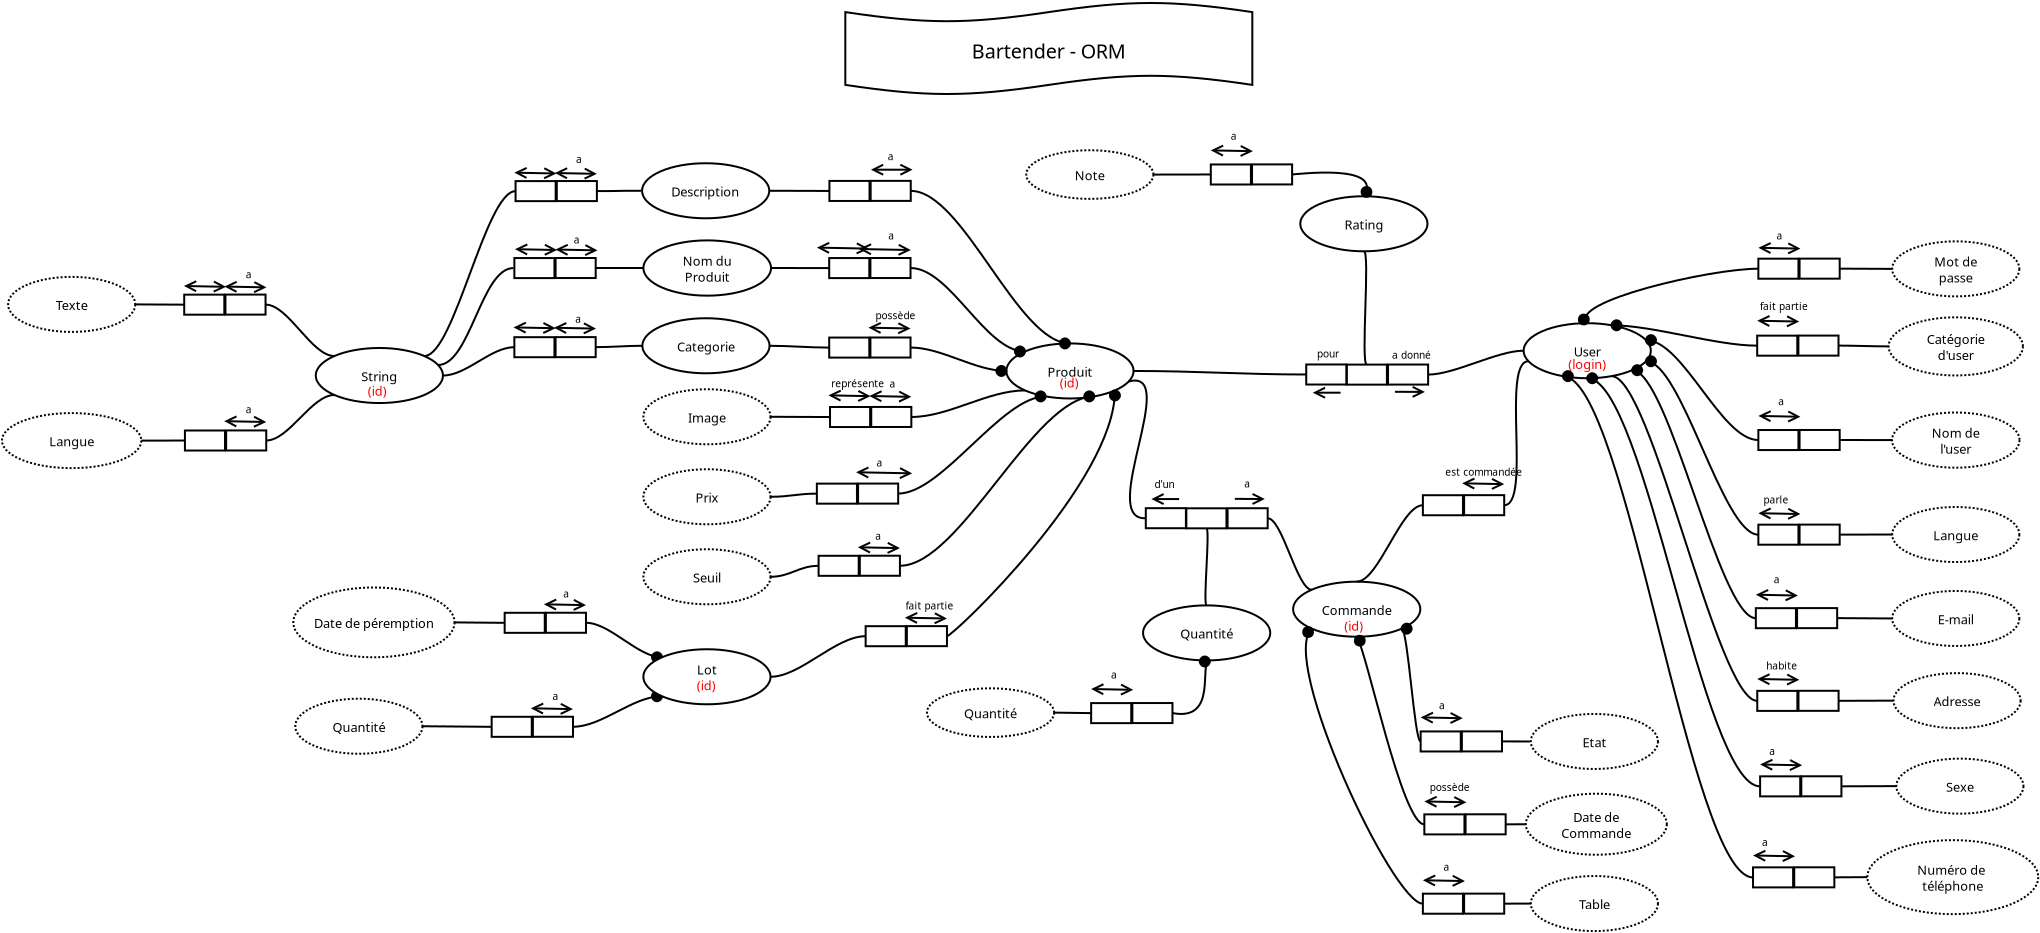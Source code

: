 <?xml version="1.0" encoding="UTF-8"?>
<dia:diagram xmlns:dia="http://www.lysator.liu.se/~alla/dia/">
  <dia:layer name="Arrière-plan" visible="true" active="true">
    <dia:object type="Flowchart - Ellipse" version="0" id="O0">
      <dia:attribute name="obj_pos">
        <dia:point val="12.936,-24.3"/>
      </dia:attribute>
      <dia:attribute name="obj_bb">
        <dia:rectangle val="12.886,-24.35;19.343,-21.497"/>
      </dia:attribute>
      <dia:attribute name="elem_corner">
        <dia:point val="12.936,-24.3"/>
      </dia:attribute>
      <dia:attribute name="elem_width">
        <dia:real val="6.357"/>
      </dia:attribute>
      <dia:attribute name="elem_height">
        <dia:real val="2.753"/>
      </dia:attribute>
      <dia:attribute name="show_background">
        <dia:boolean val="true"/>
      </dia:attribute>
      <dia:attribute name="padding">
        <dia:real val="0.354"/>
      </dia:attribute>
      <dia:attribute name="text">
        <dia:composite type="text">
          <dia:attribute name="string">
            <dia:string>#Description#</dia:string>
          </dia:attribute>
          <dia:attribute name="font">
            <dia:font family="sans" style="0" name="Helvetica"/>
          </dia:attribute>
          <dia:attribute name="height">
            <dia:real val="0.8"/>
          </dia:attribute>
          <dia:attribute name="pos">
            <dia:point val="16.114,-22.729"/>
          </dia:attribute>
          <dia:attribute name="color">
            <dia:color val="#000000"/>
          </dia:attribute>
          <dia:attribute name="alignment">
            <dia:enum val="1"/>
          </dia:attribute>
        </dia:composite>
      </dia:attribute>
    </dia:object>
    <dia:object type="Flowchart - Ellipse" version="0" id="O1">
      <dia:attribute name="obj_pos">
        <dia:point val="75.432,-11.837"/>
      </dia:attribute>
      <dia:attribute name="obj_bb">
        <dia:rectangle val="75.382,-11.887;81.857,-9.026"/>
      </dia:attribute>
      <dia:attribute name="elem_corner">
        <dia:point val="75.432,-11.837"/>
      </dia:attribute>
      <dia:attribute name="elem_width">
        <dia:real val="6.375"/>
      </dia:attribute>
      <dia:attribute name="elem_height">
        <dia:real val="2.761"/>
      </dia:attribute>
      <dia:attribute name="border_width">
        <dia:real val="0.1"/>
      </dia:attribute>
      <dia:attribute name="show_background">
        <dia:boolean val="true"/>
      </dia:attribute>
      <dia:attribute name="line_style">
        <dia:enum val="4"/>
      </dia:attribute>
      <dia:attribute name="padding">
        <dia:real val="0.354"/>
      </dia:attribute>
      <dia:attribute name="text">
        <dia:composite type="text">
          <dia:attribute name="string">
            <dia:string>#Nom de
l'user#</dia:string>
          </dia:attribute>
          <dia:attribute name="font">
            <dia:font family="sans" style="0" name="Helvetica"/>
          </dia:attribute>
          <dia:attribute name="height">
            <dia:real val="0.8"/>
          </dia:attribute>
          <dia:attribute name="pos">
            <dia:point val="78.62,-10.662"/>
          </dia:attribute>
          <dia:attribute name="color">
            <dia:color val="#000000"/>
          </dia:attribute>
          <dia:attribute name="alignment">
            <dia:enum val="1"/>
          </dia:attribute>
        </dia:composite>
      </dia:attribute>
    </dia:object>
    <dia:object type="Flowchart - Ellipse" version="0" id="O2">
      <dia:attribute name="obj_pos">
        <dia:point val="12.95,-16.55"/>
      </dia:attribute>
      <dia:attribute name="obj_bb">
        <dia:rectangle val="12.9,-16.6;19.357,-13.747"/>
      </dia:attribute>
      <dia:attribute name="elem_corner">
        <dia:point val="12.95,-16.55"/>
      </dia:attribute>
      <dia:attribute name="elem_width">
        <dia:real val="6.357"/>
      </dia:attribute>
      <dia:attribute name="elem_height">
        <dia:real val="2.753"/>
      </dia:attribute>
      <dia:attribute name="show_background">
        <dia:boolean val="true"/>
      </dia:attribute>
      <dia:attribute name="padding">
        <dia:real val="0.354"/>
      </dia:attribute>
      <dia:attribute name="text">
        <dia:composite type="text">
          <dia:attribute name="string">
            <dia:string>#Categorie#</dia:string>
          </dia:attribute>
          <dia:attribute name="font">
            <dia:font family="sans" style="0" name="Helvetica"/>
          </dia:attribute>
          <dia:attribute name="height">
            <dia:real val="0.8"/>
          </dia:attribute>
          <dia:attribute name="pos">
            <dia:point val="16.128,-14.978"/>
          </dia:attribute>
          <dia:attribute name="color">
            <dia:color val="#000000"/>
          </dia:attribute>
          <dia:attribute name="alignment">
            <dia:enum val="1"/>
          </dia:attribute>
        </dia:composite>
      </dia:attribute>
    </dia:object>
    <dia:object type="Flowchart - Ellipse" version="0" id="O3">
      <dia:attribute name="obj_pos">
        <dia:point val="13,-13"/>
      </dia:attribute>
      <dia:attribute name="obj_bb">
        <dia:rectangle val="12.95,-13.05;19.407,-10.197"/>
      </dia:attribute>
      <dia:attribute name="elem_corner">
        <dia:point val="13,-13"/>
      </dia:attribute>
      <dia:attribute name="elem_width">
        <dia:real val="6.357"/>
      </dia:attribute>
      <dia:attribute name="elem_height">
        <dia:real val="2.753"/>
      </dia:attribute>
      <dia:attribute name="border_width">
        <dia:real val="0.1"/>
      </dia:attribute>
      <dia:attribute name="show_background">
        <dia:boolean val="true"/>
      </dia:attribute>
      <dia:attribute name="line_style">
        <dia:enum val="4"/>
      </dia:attribute>
      <dia:attribute name="padding">
        <dia:real val="0.354"/>
      </dia:attribute>
      <dia:attribute name="text">
        <dia:composite type="text">
          <dia:attribute name="string">
            <dia:string>#Image#</dia:string>
          </dia:attribute>
          <dia:attribute name="font">
            <dia:font family="sans" style="0" name="Helvetica"/>
          </dia:attribute>
          <dia:attribute name="height">
            <dia:real val="0.8"/>
          </dia:attribute>
          <dia:attribute name="pos">
            <dia:point val="16.178,-11.428"/>
          </dia:attribute>
          <dia:attribute name="color">
            <dia:color val="#000000"/>
          </dia:attribute>
          <dia:attribute name="alignment">
            <dia:enum val="1"/>
          </dia:attribute>
        </dia:composite>
      </dia:attribute>
    </dia:object>
    <dia:object type="Flowchart - Ellipse" version="0" id="O4">
      <dia:attribute name="obj_pos">
        <dia:point val="13,-5"/>
      </dia:attribute>
      <dia:attribute name="obj_bb">
        <dia:rectangle val="12.95,-5.05;19.407,-2.197"/>
      </dia:attribute>
      <dia:attribute name="elem_corner">
        <dia:point val="13,-5"/>
      </dia:attribute>
      <dia:attribute name="elem_width">
        <dia:real val="6.357"/>
      </dia:attribute>
      <dia:attribute name="elem_height">
        <dia:real val="2.753"/>
      </dia:attribute>
      <dia:attribute name="border_width">
        <dia:real val="0.1"/>
      </dia:attribute>
      <dia:attribute name="show_background">
        <dia:boolean val="true"/>
      </dia:attribute>
      <dia:attribute name="line_style">
        <dia:enum val="4"/>
      </dia:attribute>
      <dia:attribute name="padding">
        <dia:real val="0.354"/>
      </dia:attribute>
      <dia:attribute name="text">
        <dia:composite type="text">
          <dia:attribute name="string">
            <dia:string>#Seuil#</dia:string>
          </dia:attribute>
          <dia:attribute name="font">
            <dia:font family="sans" style="0" name="Helvetica"/>
          </dia:attribute>
          <dia:attribute name="height">
            <dia:real val="0.8"/>
          </dia:attribute>
          <dia:attribute name="pos">
            <dia:point val="16.178,-3.428"/>
          </dia:attribute>
          <dia:attribute name="color">
            <dia:color val="#000000"/>
          </dia:attribute>
          <dia:attribute name="alignment">
            <dia:enum val="1"/>
          </dia:attribute>
        </dia:composite>
      </dia:attribute>
    </dia:object>
    <dia:object type="Flowchart - Ellipse" version="0" id="O5">
      <dia:attribute name="obj_pos">
        <dia:point val="37.985,-2.193"/>
      </dia:attribute>
      <dia:attribute name="obj_bb">
        <dia:rectangle val="37.935,-2.243;44.391,0.61"/>
      </dia:attribute>
      <dia:attribute name="elem_corner">
        <dia:point val="37.985,-2.193"/>
      </dia:attribute>
      <dia:attribute name="elem_width">
        <dia:real val="6.357"/>
      </dia:attribute>
      <dia:attribute name="elem_height">
        <dia:real val="2.753"/>
      </dia:attribute>
      <dia:attribute name="border_width">
        <dia:real val="0.1"/>
      </dia:attribute>
      <dia:attribute name="show_background">
        <dia:boolean val="true"/>
      </dia:attribute>
      <dia:attribute name="padding">
        <dia:real val="0.354"/>
      </dia:attribute>
      <dia:attribute name="text">
        <dia:composite type="text">
          <dia:attribute name="string">
            <dia:string>#Quantité#</dia:string>
          </dia:attribute>
          <dia:attribute name="font">
            <dia:font family="sans" style="0" name="Helvetica"/>
          </dia:attribute>
          <dia:attribute name="height">
            <dia:real val="0.8"/>
          </dia:attribute>
          <dia:attribute name="pos">
            <dia:point val="41.163,-0.622"/>
          </dia:attribute>
          <dia:attribute name="color">
            <dia:color val="#000000"/>
          </dia:attribute>
          <dia:attribute name="alignment">
            <dia:enum val="1"/>
          </dia:attribute>
        </dia:composite>
      </dia:attribute>
    </dia:object>
    <dia:object type="Flowchart - Ellipse" version="0" id="O6">
      <dia:attribute name="obj_pos">
        <dia:point val="57.372,3.235"/>
      </dia:attribute>
      <dia:attribute name="obj_bb">
        <dia:rectangle val="57.322,3.185;63.778,6.038"/>
      </dia:attribute>
      <dia:attribute name="elem_corner">
        <dia:point val="57.372,3.235"/>
      </dia:attribute>
      <dia:attribute name="elem_width">
        <dia:real val="6.357"/>
      </dia:attribute>
      <dia:attribute name="elem_height">
        <dia:real val="2.753"/>
      </dia:attribute>
      <dia:attribute name="border_width">
        <dia:real val="0.1"/>
      </dia:attribute>
      <dia:attribute name="show_background">
        <dia:boolean val="true"/>
      </dia:attribute>
      <dia:attribute name="line_style">
        <dia:enum val="4"/>
      </dia:attribute>
      <dia:attribute name="padding">
        <dia:real val="0.354"/>
      </dia:attribute>
      <dia:attribute name="text">
        <dia:composite type="text">
          <dia:attribute name="string">
            <dia:string>#Etat#</dia:string>
          </dia:attribute>
          <dia:attribute name="font">
            <dia:font family="sans" style="0" name="Helvetica"/>
          </dia:attribute>
          <dia:attribute name="height">
            <dia:real val="0.8"/>
          </dia:attribute>
          <dia:attribute name="pos">
            <dia:point val="60.55,4.806"/>
          </dia:attribute>
          <dia:attribute name="color">
            <dia:color val="#000000"/>
          </dia:attribute>
          <dia:attribute name="alignment">
            <dia:enum val="1"/>
          </dia:attribute>
        </dia:composite>
      </dia:attribute>
    </dia:object>
    <dia:object type="Flowchart - Ellipse" version="0" id="O7">
      <dia:attribute name="obj_pos">
        <dia:point val="57.124,7.223"/>
      </dia:attribute>
      <dia:attribute name="obj_bb">
        <dia:rectangle val="57.074,7.173;64.222,10.326"/>
      </dia:attribute>
      <dia:attribute name="elem_corner">
        <dia:point val="57.124,7.223"/>
      </dia:attribute>
      <dia:attribute name="elem_width">
        <dia:real val="7.048"/>
      </dia:attribute>
      <dia:attribute name="elem_height">
        <dia:real val="3.053"/>
      </dia:attribute>
      <dia:attribute name="border_width">
        <dia:real val="0.1"/>
      </dia:attribute>
      <dia:attribute name="show_background">
        <dia:boolean val="true"/>
      </dia:attribute>
      <dia:attribute name="line_style">
        <dia:enum val="4"/>
      </dia:attribute>
      <dia:attribute name="padding">
        <dia:real val="0.354"/>
      </dia:attribute>
      <dia:attribute name="text">
        <dia:composite type="text">
          <dia:attribute name="string">
            <dia:string>#Date de
Commande#</dia:string>
          </dia:attribute>
          <dia:attribute name="font">
            <dia:font family="sans" style="0" name="Helvetica"/>
          </dia:attribute>
          <dia:attribute name="height">
            <dia:real val="0.8"/>
          </dia:attribute>
          <dia:attribute name="pos">
            <dia:point val="60.648,8.545"/>
          </dia:attribute>
          <dia:attribute name="color">
            <dia:color val="#000000"/>
          </dia:attribute>
          <dia:attribute name="alignment">
            <dia:enum val="1"/>
          </dia:attribute>
        </dia:composite>
      </dia:attribute>
    </dia:object>
    <dia:object type="Flowchart - Ellipse" version="0" id="O8">
      <dia:attribute name="obj_pos">
        <dia:point val="57.372,11.339"/>
      </dia:attribute>
      <dia:attribute name="obj_bb">
        <dia:rectangle val="57.322,11.289;63.778,14.143"/>
      </dia:attribute>
      <dia:attribute name="elem_corner">
        <dia:point val="57.372,11.339"/>
      </dia:attribute>
      <dia:attribute name="elem_width">
        <dia:real val="6.357"/>
      </dia:attribute>
      <dia:attribute name="elem_height">
        <dia:real val="2.753"/>
      </dia:attribute>
      <dia:attribute name="border_width">
        <dia:real val="0.1"/>
      </dia:attribute>
      <dia:attribute name="show_background">
        <dia:boolean val="true"/>
      </dia:attribute>
      <dia:attribute name="line_style">
        <dia:enum val="4"/>
      </dia:attribute>
      <dia:attribute name="padding">
        <dia:real val="0.354"/>
      </dia:attribute>
      <dia:attribute name="text">
        <dia:composite type="text">
          <dia:attribute name="string">
            <dia:string>#Table#</dia:string>
          </dia:attribute>
          <dia:attribute name="font">
            <dia:font family="sans" style="0" name="Helvetica"/>
          </dia:attribute>
          <dia:attribute name="height">
            <dia:real val="0.8"/>
          </dia:attribute>
          <dia:attribute name="pos">
            <dia:point val="60.55,12.911"/>
          </dia:attribute>
          <dia:attribute name="color">
            <dia:color val="#000000"/>
          </dia:attribute>
          <dia:attribute name="alignment">
            <dia:enum val="1"/>
          </dia:attribute>
        </dia:composite>
      </dia:attribute>
    </dia:object>
    <dia:object type="Flowchart - Ellipse" version="0" id="O9">
      <dia:attribute name="obj_pos">
        <dia:point val="13,-9"/>
      </dia:attribute>
      <dia:attribute name="obj_bb">
        <dia:rectangle val="12.95,-9.05;19.407,-6.197"/>
      </dia:attribute>
      <dia:attribute name="elem_corner">
        <dia:point val="13,-9"/>
      </dia:attribute>
      <dia:attribute name="elem_width">
        <dia:real val="6.357"/>
      </dia:attribute>
      <dia:attribute name="elem_height">
        <dia:real val="2.753"/>
      </dia:attribute>
      <dia:attribute name="border_width">
        <dia:real val="0.1"/>
      </dia:attribute>
      <dia:attribute name="show_background">
        <dia:boolean val="true"/>
      </dia:attribute>
      <dia:attribute name="line_style">
        <dia:enum val="4"/>
      </dia:attribute>
      <dia:attribute name="padding">
        <dia:real val="0.354"/>
      </dia:attribute>
      <dia:attribute name="text">
        <dia:composite type="text">
          <dia:attribute name="string">
            <dia:string>#Prix#</dia:string>
          </dia:attribute>
          <dia:attribute name="font">
            <dia:font family="sans" style="0" name="Helvetica"/>
          </dia:attribute>
          <dia:attribute name="height">
            <dia:real val="0.8"/>
          </dia:attribute>
          <dia:attribute name="pos">
            <dia:point val="16.178,-7.428"/>
          </dia:attribute>
          <dia:attribute name="color">
            <dia:color val="#000000"/>
          </dia:attribute>
          <dia:attribute name="alignment">
            <dia:enum val="1"/>
          </dia:attribute>
        </dia:composite>
      </dia:attribute>
    </dia:object>
    <dia:object type="Flowchart - Ellipse" version="0" id="O10">
      <dia:attribute name="obj_pos">
        <dia:point val="75.441,-20.395"/>
      </dia:attribute>
      <dia:attribute name="obj_bb">
        <dia:rectangle val="75.391,-20.445;81.848,-17.591"/>
      </dia:attribute>
      <dia:attribute name="elem_corner">
        <dia:point val="75.441,-20.395"/>
      </dia:attribute>
      <dia:attribute name="elem_width">
        <dia:real val="6.357"/>
      </dia:attribute>
      <dia:attribute name="elem_height">
        <dia:real val="2.753"/>
      </dia:attribute>
      <dia:attribute name="border_width">
        <dia:real val="0.1"/>
      </dia:attribute>
      <dia:attribute name="show_background">
        <dia:boolean val="true"/>
      </dia:attribute>
      <dia:attribute name="line_style">
        <dia:enum val="4"/>
      </dia:attribute>
      <dia:attribute name="padding">
        <dia:real val="0.354"/>
      </dia:attribute>
      <dia:attribute name="text">
        <dia:composite type="text">
          <dia:attribute name="string">
            <dia:string>#Mot de
passe#</dia:string>
          </dia:attribute>
          <dia:attribute name="font">
            <dia:font family="sans" style="0" name="Helvetica"/>
          </dia:attribute>
          <dia:attribute name="height">
            <dia:real val="0.8"/>
          </dia:attribute>
          <dia:attribute name="pos">
            <dia:point val="78.62,-19.223"/>
          </dia:attribute>
          <dia:attribute name="color">
            <dia:color val="#000000"/>
          </dia:attribute>
          <dia:attribute name="alignment">
            <dia:enum val="1"/>
          </dia:attribute>
        </dia:composite>
      </dia:attribute>
    </dia:object>
    <dia:object type="Flowchart - Ellipse" version="0" id="O11">
      <dia:attribute name="obj_pos">
        <dia:point val="75.263,-16.596"/>
      </dia:attribute>
      <dia:attribute name="obj_bb">
        <dia:rectangle val="75.213,-16.646;82.027,-13.638"/>
      </dia:attribute>
      <dia:attribute name="elem_corner">
        <dia:point val="75.263,-16.596"/>
      </dia:attribute>
      <dia:attribute name="elem_width">
        <dia:real val="6.714"/>
      </dia:attribute>
      <dia:attribute name="elem_height">
        <dia:real val="2.908"/>
      </dia:attribute>
      <dia:attribute name="border_width">
        <dia:real val="0.1"/>
      </dia:attribute>
      <dia:attribute name="show_background">
        <dia:boolean val="true"/>
      </dia:attribute>
      <dia:attribute name="line_style">
        <dia:enum val="4"/>
      </dia:attribute>
      <dia:attribute name="padding">
        <dia:real val="0.354"/>
      </dia:attribute>
      <dia:attribute name="text">
        <dia:composite type="text">
          <dia:attribute name="string">
            <dia:string>#Catégorie
d'user#</dia:string>
          </dia:attribute>
          <dia:attribute name="font">
            <dia:font family="sans" style="0" name="Helvetica"/>
          </dia:attribute>
          <dia:attribute name="height">
            <dia:real val="0.8"/>
          </dia:attribute>
          <dia:attribute name="pos">
            <dia:point val="78.62,-15.347"/>
          </dia:attribute>
          <dia:attribute name="color">
            <dia:color val="#000000"/>
          </dia:attribute>
          <dia:attribute name="alignment">
            <dia:enum val="1"/>
          </dia:attribute>
        </dia:composite>
      </dia:attribute>
    </dia:object>
    <dia:object type="Flowchart - Ellipse" version="0" id="O12">
      <dia:attribute name="obj_pos">
        <dia:point val="75.441,-7.113"/>
      </dia:attribute>
      <dia:attribute name="obj_bb">
        <dia:rectangle val="75.391,-7.163;81.848,-4.309"/>
      </dia:attribute>
      <dia:attribute name="elem_corner">
        <dia:point val="75.441,-7.113"/>
      </dia:attribute>
      <dia:attribute name="elem_width">
        <dia:real val="6.357"/>
      </dia:attribute>
      <dia:attribute name="elem_height">
        <dia:real val="2.753"/>
      </dia:attribute>
      <dia:attribute name="border_width">
        <dia:real val="0.1"/>
      </dia:attribute>
      <dia:attribute name="show_background">
        <dia:boolean val="true"/>
      </dia:attribute>
      <dia:attribute name="line_style">
        <dia:enum val="4"/>
      </dia:attribute>
      <dia:attribute name="padding">
        <dia:real val="0.354"/>
      </dia:attribute>
      <dia:attribute name="text">
        <dia:composite type="text">
          <dia:attribute name="string">
            <dia:string>#Langue#</dia:string>
          </dia:attribute>
          <dia:attribute name="font">
            <dia:font family="sans" style="0" name="Helvetica"/>
          </dia:attribute>
          <dia:attribute name="height">
            <dia:real val="0.8"/>
          </dia:attribute>
          <dia:attribute name="pos">
            <dia:point val="78.62,-5.541"/>
          </dia:attribute>
          <dia:attribute name="color">
            <dia:color val="#000000"/>
          </dia:attribute>
          <dia:attribute name="alignment">
            <dia:enum val="1"/>
          </dia:attribute>
        </dia:composite>
      </dia:attribute>
    </dia:object>
    <dia:object type="Flowchart - Ellipse" version="0" id="O13">
      <dia:attribute name="obj_pos">
        <dia:point val="75.441,-2.915"/>
      </dia:attribute>
      <dia:attribute name="obj_bb">
        <dia:rectangle val="75.391,-2.965;81.848,-0.112"/>
      </dia:attribute>
      <dia:attribute name="elem_corner">
        <dia:point val="75.441,-2.915"/>
      </dia:attribute>
      <dia:attribute name="elem_width">
        <dia:real val="6.357"/>
      </dia:attribute>
      <dia:attribute name="elem_height">
        <dia:real val="2.753"/>
      </dia:attribute>
      <dia:attribute name="border_width">
        <dia:real val="0.1"/>
      </dia:attribute>
      <dia:attribute name="show_background">
        <dia:boolean val="true"/>
      </dia:attribute>
      <dia:attribute name="line_style">
        <dia:enum val="4"/>
      </dia:attribute>
      <dia:attribute name="padding">
        <dia:real val="0.354"/>
      </dia:attribute>
      <dia:attribute name="text">
        <dia:composite type="text">
          <dia:attribute name="string">
            <dia:string>#E-mail#</dia:string>
          </dia:attribute>
          <dia:attribute name="font">
            <dia:font family="sans" style="0" name="Helvetica"/>
          </dia:attribute>
          <dia:attribute name="height">
            <dia:real val="0.8"/>
          </dia:attribute>
          <dia:attribute name="pos">
            <dia:point val="78.62,-1.344"/>
          </dia:attribute>
          <dia:attribute name="color">
            <dia:color val="#000000"/>
          </dia:attribute>
          <dia:attribute name="alignment">
            <dia:enum val="1"/>
          </dia:attribute>
        </dia:composite>
      </dia:attribute>
    </dia:object>
    <dia:object type="Flowchart - Ellipse" version="0" id="O14">
      <dia:attribute name="obj_pos">
        <dia:point val="13.001,-20.443"/>
      </dia:attribute>
      <dia:attribute name="obj_bb">
        <dia:rectangle val="12.951,-20.493;19.432,-17.63"/>
      </dia:attribute>
      <dia:attribute name="elem_corner">
        <dia:point val="13.001,-20.443"/>
      </dia:attribute>
      <dia:attribute name="elem_width">
        <dia:real val="6.38"/>
      </dia:attribute>
      <dia:attribute name="elem_height">
        <dia:real val="2.764"/>
      </dia:attribute>
      <dia:attribute name="show_background">
        <dia:boolean val="true"/>
      </dia:attribute>
      <dia:attribute name="padding">
        <dia:real val="0.354"/>
      </dia:attribute>
      <dia:attribute name="text">
        <dia:composite type="text">
          <dia:attribute name="string">
            <dia:string>#Nom du
Produit#</dia:string>
          </dia:attribute>
          <dia:attribute name="font">
            <dia:font family="sans" style="0" name="Helvetica"/>
          </dia:attribute>
          <dia:attribute name="height">
            <dia:real val="0.8"/>
          </dia:attribute>
          <dia:attribute name="pos">
            <dia:point val="16.191,-19.267"/>
          </dia:attribute>
          <dia:attribute name="color">
            <dia:color val="#000000"/>
          </dia:attribute>
          <dia:attribute name="alignment">
            <dia:enum val="1"/>
          </dia:attribute>
        </dia:composite>
      </dia:attribute>
    </dia:object>
    <dia:object type="Flowchart - Ellipse" version="0" id="O15">
      <dia:attribute name="obj_pos">
        <dia:point val="-19.069,-11.808"/>
      </dia:attribute>
      <dia:attribute name="obj_bb">
        <dia:rectangle val="-19.119,-11.858;-12.053,-9.005"/>
      </dia:attribute>
      <dia:attribute name="elem_corner">
        <dia:point val="-19.069,-11.808"/>
      </dia:attribute>
      <dia:attribute name="elem_width">
        <dia:real val="6.965"/>
      </dia:attribute>
      <dia:attribute name="elem_height">
        <dia:real val="2.753"/>
      </dia:attribute>
      <dia:attribute name="border_width">
        <dia:real val="0.1"/>
      </dia:attribute>
      <dia:attribute name="show_background">
        <dia:boolean val="true"/>
      </dia:attribute>
      <dia:attribute name="line_style">
        <dia:enum val="4"/>
      </dia:attribute>
      <dia:attribute name="padding">
        <dia:real val="0.354"/>
      </dia:attribute>
      <dia:attribute name="text">
        <dia:composite type="text">
          <dia:attribute name="string">
            <dia:string>#Langue#</dia:string>
          </dia:attribute>
          <dia:attribute name="font">
            <dia:font family="sans" style="0" name="Helvetica"/>
          </dia:attribute>
          <dia:attribute name="height">
            <dia:real val="0.8"/>
          </dia:attribute>
          <dia:attribute name="pos">
            <dia:point val="-15.586,-10.236"/>
          </dia:attribute>
          <dia:attribute name="color">
            <dia:color val="#000000"/>
          </dia:attribute>
          <dia:attribute name="alignment">
            <dia:enum val="1"/>
          </dia:attribute>
        </dia:composite>
      </dia:attribute>
    </dia:object>
    <dia:object type="Flowchart - Ellipse" version="0" id="O16">
      <dia:attribute name="obj_pos">
        <dia:point val="-18.764,-18.619"/>
      </dia:attribute>
      <dia:attribute name="obj_bb">
        <dia:rectangle val="-18.814,-18.669;-12.358,-15.815"/>
      </dia:attribute>
      <dia:attribute name="elem_corner">
        <dia:point val="-18.764,-18.619"/>
      </dia:attribute>
      <dia:attribute name="elem_width">
        <dia:real val="6.357"/>
      </dia:attribute>
      <dia:attribute name="elem_height">
        <dia:real val="2.753"/>
      </dia:attribute>
      <dia:attribute name="border_width">
        <dia:real val="0.1"/>
      </dia:attribute>
      <dia:attribute name="show_background">
        <dia:boolean val="true"/>
      </dia:attribute>
      <dia:attribute name="line_style">
        <dia:enum val="4"/>
      </dia:attribute>
      <dia:attribute name="padding">
        <dia:real val="0.354"/>
      </dia:attribute>
      <dia:attribute name="text">
        <dia:composite type="text">
          <dia:attribute name="string">
            <dia:string>#Texte#</dia:string>
          </dia:attribute>
          <dia:attribute name="font">
            <dia:font family="sans" style="0" name="Helvetica"/>
          </dia:attribute>
          <dia:attribute name="height">
            <dia:real val="0.8"/>
          </dia:attribute>
          <dia:attribute name="pos">
            <dia:point val="-15.586,-17.047"/>
          </dia:attribute>
          <dia:attribute name="color">
            <dia:color val="#000000"/>
          </dia:attribute>
          <dia:attribute name="alignment">
            <dia:enum val="1"/>
          </dia:attribute>
        </dia:composite>
      </dia:attribute>
    </dia:object>
    <dia:group>
      <dia:object type="Flowchart - Ellipse" version="0" id="O17">
        <dia:attribute name="obj_pos">
          <dia:point val="31.151,-15.291"/>
        </dia:attribute>
        <dia:attribute name="obj_bb">
          <dia:rectangle val="31.101,-15.341;37.557,-12.488"/>
        </dia:attribute>
        <dia:attribute name="elem_corner">
          <dia:point val="31.151,-15.291"/>
        </dia:attribute>
        <dia:attribute name="elem_width">
          <dia:real val="6.357"/>
        </dia:attribute>
        <dia:attribute name="elem_height">
          <dia:real val="2.753"/>
        </dia:attribute>
        <dia:attribute name="show_background">
          <dia:boolean val="true"/>
        </dia:attribute>
        <dia:attribute name="padding">
          <dia:real val="0.354"/>
        </dia:attribute>
        <dia:attribute name="text">
          <dia:composite type="text">
            <dia:attribute name="string">
              <dia:string>#Produit#</dia:string>
            </dia:attribute>
            <dia:attribute name="font">
              <dia:font family="sans" style="0" name="Helvetica"/>
            </dia:attribute>
            <dia:attribute name="height">
              <dia:real val="0.8"/>
            </dia:attribute>
            <dia:attribute name="pos">
              <dia:point val="34.329,-13.719"/>
            </dia:attribute>
            <dia:attribute name="color">
              <dia:color val="#000000"/>
            </dia:attribute>
            <dia:attribute name="alignment">
              <dia:enum val="1"/>
            </dia:attribute>
          </dia:composite>
        </dia:attribute>
      </dia:object>
      <dia:object type="Standard - Text" version="1" id="O18">
        <dia:attribute name="obj_pos">
          <dia:point val="33.824,-13.082"/>
        </dia:attribute>
        <dia:attribute name="obj_bb">
          <dia:rectangle val="33.824,-13.677;34.909,-12.929"/>
        </dia:attribute>
        <dia:attribute name="text">
          <dia:composite type="text">
            <dia:attribute name="string">
              <dia:string>#(id)#</dia:string>
            </dia:attribute>
            <dia:attribute name="font">
              <dia:font family="sans" style="0" name="Helvetica"/>
            </dia:attribute>
            <dia:attribute name="height">
              <dia:real val="0.8"/>
            </dia:attribute>
            <dia:attribute name="pos">
              <dia:point val="33.824,-13.082"/>
            </dia:attribute>
            <dia:attribute name="color">
              <dia:color val="#ff0000"/>
            </dia:attribute>
            <dia:attribute name="alignment">
              <dia:enum val="0"/>
            </dia:attribute>
          </dia:composite>
        </dia:attribute>
        <dia:attribute name="valign">
          <dia:enum val="3"/>
        </dia:attribute>
      </dia:object>
    </dia:group>
    <dia:group>
      <dia:object type="Flowchart - Ellipse" version="0" id="O19">
        <dia:attribute name="obj_pos">
          <dia:point val="45.488,-3.379"/>
        </dia:attribute>
        <dia:attribute name="obj_bb">
          <dia:rectangle val="45.438,-3.429;51.895,-0.575"/>
        </dia:attribute>
        <dia:attribute name="elem_corner">
          <dia:point val="45.488,-3.379"/>
        </dia:attribute>
        <dia:attribute name="elem_width">
          <dia:real val="6.357"/>
        </dia:attribute>
        <dia:attribute name="elem_height">
          <dia:real val="2.753"/>
        </dia:attribute>
        <dia:attribute name="show_background">
          <dia:boolean val="true"/>
        </dia:attribute>
        <dia:attribute name="padding">
          <dia:real val="0.354"/>
        </dia:attribute>
        <dia:attribute name="text">
          <dia:composite type="text">
            <dia:attribute name="string">
              <dia:string>#Commande#</dia:string>
            </dia:attribute>
            <dia:attribute name="font">
              <dia:font family="sans" style="0" name="Helvetica"/>
            </dia:attribute>
            <dia:attribute name="height">
              <dia:real val="0.8"/>
            </dia:attribute>
            <dia:attribute name="pos">
              <dia:point val="48.666,-1.807"/>
            </dia:attribute>
            <dia:attribute name="color">
              <dia:color val="#000000"/>
            </dia:attribute>
            <dia:attribute name="alignment">
              <dia:enum val="1"/>
            </dia:attribute>
          </dia:composite>
        </dia:attribute>
      </dia:object>
      <dia:object type="Standard - Text" version="1" id="O20">
        <dia:attribute name="obj_pos">
          <dia:point val="48.042,-0.92"/>
        </dia:attribute>
        <dia:attribute name="obj_bb">
          <dia:rectangle val="48.042,-1.515;49.127,-0.768"/>
        </dia:attribute>
        <dia:attribute name="text">
          <dia:composite type="text">
            <dia:attribute name="string">
              <dia:string>#(id)#</dia:string>
            </dia:attribute>
            <dia:attribute name="font">
              <dia:font family="sans" style="0" name="Helvetica"/>
            </dia:attribute>
            <dia:attribute name="height">
              <dia:real val="0.8"/>
            </dia:attribute>
            <dia:attribute name="pos">
              <dia:point val="48.042,-0.92"/>
            </dia:attribute>
            <dia:attribute name="color">
              <dia:color val="#ff0000"/>
            </dia:attribute>
            <dia:attribute name="alignment">
              <dia:enum val="0"/>
            </dia:attribute>
          </dia:composite>
        </dia:attribute>
        <dia:attribute name="valign">
          <dia:enum val="3"/>
        </dia:attribute>
      </dia:object>
    </dia:group>
    <dia:group>
      <dia:object type="Flowchart - Ellipse" version="0" id="O21">
        <dia:attribute name="obj_pos">
          <dia:point val="57.014,-16.303"/>
        </dia:attribute>
        <dia:attribute name="obj_bb">
          <dia:rectangle val="56.964,-16.353;63.42,-13.5"/>
        </dia:attribute>
        <dia:attribute name="elem_corner">
          <dia:point val="57.014,-16.303"/>
        </dia:attribute>
        <dia:attribute name="elem_width">
          <dia:real val="6.357"/>
        </dia:attribute>
        <dia:attribute name="elem_height">
          <dia:real val="2.753"/>
        </dia:attribute>
        <dia:attribute name="show_background">
          <dia:boolean val="true"/>
        </dia:attribute>
        <dia:attribute name="padding">
          <dia:real val="0.354"/>
        </dia:attribute>
        <dia:attribute name="text">
          <dia:composite type="text">
            <dia:attribute name="string">
              <dia:string>#User#</dia:string>
            </dia:attribute>
            <dia:attribute name="font">
              <dia:font family="sans" style="0" name="Helvetica"/>
            </dia:attribute>
            <dia:attribute name="height">
              <dia:real val="0.8"/>
            </dia:attribute>
            <dia:attribute name="pos">
              <dia:point val="60.192,-14.732"/>
            </dia:attribute>
            <dia:attribute name="color">
              <dia:color val="#000000"/>
            </dia:attribute>
            <dia:attribute name="alignment">
              <dia:enum val="1"/>
            </dia:attribute>
          </dia:composite>
        </dia:attribute>
      </dia:object>
      <dia:object type="Standard - Text" version="1" id="O22">
        <dia:attribute name="obj_pos">
          <dia:point val="59.242,-14.009"/>
        </dia:attribute>
        <dia:attribute name="obj_bb">
          <dia:rectangle val="59.242,-14.604;61.302,-13.857"/>
        </dia:attribute>
        <dia:attribute name="text">
          <dia:composite type="text">
            <dia:attribute name="string">
              <dia:string>#(login)#</dia:string>
            </dia:attribute>
            <dia:attribute name="font">
              <dia:font family="sans" style="0" name="Helvetica"/>
            </dia:attribute>
            <dia:attribute name="height">
              <dia:real val="0.8"/>
            </dia:attribute>
            <dia:attribute name="pos">
              <dia:point val="59.242,-14.009"/>
            </dia:attribute>
            <dia:attribute name="color">
              <dia:color val="#ff0000"/>
            </dia:attribute>
            <dia:attribute name="alignment">
              <dia:enum val="0"/>
            </dia:attribute>
          </dia:composite>
        </dia:attribute>
        <dia:attribute name="valign">
          <dia:enum val="3"/>
        </dia:attribute>
      </dia:object>
    </dia:group>
    <dia:group>
      <dia:object type="Flowchart - Ellipse" version="0" id="O23">
        <dia:attribute name="obj_pos">
          <dia:point val="-3.38,-15.063"/>
        </dia:attribute>
        <dia:attribute name="obj_bb">
          <dia:rectangle val="-3.43,-15.113;3.027,-12.259"/>
        </dia:attribute>
        <dia:attribute name="elem_corner">
          <dia:point val="-3.38,-15.063"/>
        </dia:attribute>
        <dia:attribute name="elem_width">
          <dia:real val="6.357"/>
        </dia:attribute>
        <dia:attribute name="elem_height">
          <dia:real val="2.753"/>
        </dia:attribute>
        <dia:attribute name="show_background">
          <dia:boolean val="true"/>
        </dia:attribute>
        <dia:attribute name="padding">
          <dia:real val="0.354"/>
        </dia:attribute>
        <dia:attribute name="text">
          <dia:composite type="text">
            <dia:attribute name="string">
              <dia:string>#String#</dia:string>
            </dia:attribute>
            <dia:attribute name="font">
              <dia:font family="sans" style="0" name="Helvetica"/>
            </dia:attribute>
            <dia:attribute name="height">
              <dia:real val="0.8"/>
            </dia:attribute>
            <dia:attribute name="pos">
              <dia:point val="-0.202,-13.491"/>
            </dia:attribute>
            <dia:attribute name="color">
              <dia:color val="#000000"/>
            </dia:attribute>
            <dia:attribute name="alignment">
              <dia:enum val="1"/>
            </dia:attribute>
          </dia:composite>
        </dia:attribute>
      </dia:object>
      <dia:object type="Standard - Text" version="1" id="O24">
        <dia:attribute name="obj_pos">
          <dia:point val="-0.787,-12.674"/>
        </dia:attribute>
        <dia:attribute name="obj_bb">
          <dia:rectangle val="-0.787,-13.269;0.298,-12.521"/>
        </dia:attribute>
        <dia:attribute name="text">
          <dia:composite type="text">
            <dia:attribute name="string">
              <dia:string>#(id)#</dia:string>
            </dia:attribute>
            <dia:attribute name="font">
              <dia:font family="sans" style="0" name="Helvetica"/>
            </dia:attribute>
            <dia:attribute name="height">
              <dia:real val="0.8"/>
            </dia:attribute>
            <dia:attribute name="pos">
              <dia:point val="-0.787,-12.674"/>
            </dia:attribute>
            <dia:attribute name="color">
              <dia:color val="#ff0000"/>
            </dia:attribute>
            <dia:attribute name="alignment">
              <dia:enum val="0"/>
            </dia:attribute>
          </dia:composite>
        </dia:attribute>
        <dia:attribute name="valign">
          <dia:enum val="3"/>
        </dia:attribute>
      </dia:object>
    </dia:group>
    <dia:object type="Standard - BezierLine" version="0" id="O25">
      <dia:attribute name="obj_pos">
        <dia:point val="-12.408,-17.242"/>
      </dia:attribute>
      <dia:attribute name="obj_bb">
        <dia:rectangle val="-12.458,-17.292;-9.908,-17.179"/>
      </dia:attribute>
      <dia:attribute name="bez_points">
        <dia:point val="-12.408,-17.242"/>
        <dia:point val="-11.594,-17.242"/>
        <dia:point val="-10.771,-17.229"/>
        <dia:point val="-9.958,-17.229"/>
      </dia:attribute>
      <dia:attribute name="corner_types">
        <dia:enum val="0"/>
        <dia:enum val="0"/>
      </dia:attribute>
      <dia:connections>
        <dia:connection handle="0" to="O16" connection="0"/>
        <dia:connection handle="3" to="O171" connection="3"/>
      </dia:connections>
    </dia:object>
    <dia:object type="Standard - BezierLine" version="0" id="O26">
      <dia:attribute name="obj_pos">
        <dia:point val="-12.103,-10.431"/>
      </dia:attribute>
      <dia:attribute name="obj_bb">
        <dia:rectangle val="-12.153,-10.485;-9.873,-10.381"/>
      </dia:attribute>
      <dia:attribute name="bez_points">
        <dia:point val="-12.103,-10.431"/>
        <dia:point val="-11.391,-10.431"/>
        <dia:point val="-10.635,-10.435"/>
        <dia:point val="-9.923,-10.435"/>
      </dia:attribute>
      <dia:attribute name="corner_types">
        <dia:enum val="0"/>
        <dia:enum val="0"/>
      </dia:attribute>
      <dia:connections>
        <dia:connection handle="0" to="O15" connection="0"/>
        <dia:connection handle="3" to="O176" connection="3"/>
      </dia:connections>
    </dia:object>
    <dia:object type="Standard - BezierLine" version="0" id="O27">
      <dia:attribute name="obj_pos">
        <dia:point val="-5.892,-17.232"/>
      </dia:attribute>
      <dia:attribute name="obj_bb">
        <dia:rectangle val="-5.942,-17.282;-2.399,-14.61"/>
      </dia:attribute>
      <dia:attribute name="bez_points">
        <dia:point val="-5.892,-17.232"/>
        <dia:point val="-4.749,-17.232"/>
        <dia:point val="-3.592,-14.66"/>
        <dia:point val="-2.449,-14.66"/>
      </dia:attribute>
      <dia:attribute name="corner_types">
        <dia:enum val="0"/>
        <dia:enum val="0"/>
      </dia:attribute>
      <dia:connections>
        <dia:connection handle="0" to="O172" connection="4"/>
        <dia:connection handle="3" to="O23" connection="6"/>
      </dia:connections>
    </dia:object>
    <dia:object type="Standard - BezierLine" version="0" id="O28">
      <dia:attribute name="obj_pos">
        <dia:point val="-5.857,-10.438"/>
      </dia:attribute>
      <dia:attribute name="obj_bb">
        <dia:rectangle val="-5.907,-12.763;-2.399,-10.388"/>
      </dia:attribute>
      <dia:attribute name="bez_points">
        <dia:point val="-5.857,-10.438"/>
        <dia:point val="-4.714,-10.438"/>
        <dia:point val="-3.592,-12.713"/>
        <dia:point val="-2.449,-12.713"/>
      </dia:attribute>
      <dia:attribute name="corner_types">
        <dia:enum val="0"/>
        <dia:enum val="0"/>
      </dia:attribute>
      <dia:connections>
        <dia:connection handle="0" to="O177" connection="4"/>
        <dia:connection handle="3" to="O23" connection="10"/>
      </dia:connections>
    </dia:object>
    <dia:object type="Standard - BezierLine" version="0" id="O29">
      <dia:attribute name="obj_pos">
        <dia:point val="10.675,-22.908"/>
      </dia:attribute>
      <dia:attribute name="obj_bb">
        <dia:rectangle val="10.625,-22.974;12.936,-22.858"/>
      </dia:attribute>
      <dia:attribute name="bez_points">
        <dia:point val="10.675,-22.908"/>
        <dia:point val="12.501,-22.908"/>
        <dia:point val="14.288,-22.924"/>
        <dia:point val="16.114,-22.924"/>
      </dia:attribute>
      <dia:attribute name="corner_types">
        <dia:enum val="0"/>
        <dia:enum val="0"/>
      </dia:attribute>
      <dia:connections>
        <dia:connection handle="0" to="O157" connection="4"/>
        <dia:connection handle="3" to="O0" connection="16"/>
      </dia:connections>
    </dia:object>
    <dia:object type="Standard - BezierLine" version="0" id="O30">
      <dia:attribute name="obj_pos">
        <dia:point val="10.615,-19.061"/>
      </dia:attribute>
      <dia:attribute name="obj_bb">
        <dia:rectangle val="10.565,-19.112;13.051,-19.011"/>
      </dia:attribute>
      <dia:attribute name="bez_points">
        <dia:point val="10.615,-19.061"/>
        <dia:point val="11.381,-19.061"/>
        <dia:point val="12.235,-19.062"/>
        <dia:point val="13.001,-19.062"/>
      </dia:attribute>
      <dia:attribute name="corner_types">
        <dia:enum val="0"/>
        <dia:enum val="0"/>
      </dia:attribute>
      <dia:connections>
        <dia:connection handle="0" to="O162" connection="4"/>
        <dia:connection handle="3" to="O14" connection="8"/>
      </dia:connections>
    </dia:object>
    <dia:object type="Standard - BezierLine" version="0" id="O31">
      <dia:attribute name="obj_pos">
        <dia:point val="10.615,-15.105"/>
      </dia:attribute>
      <dia:attribute name="obj_bb">
        <dia:rectangle val="10.565,-15.223;13,-15.055"/>
      </dia:attribute>
      <dia:attribute name="bez_points">
        <dia:point val="10.615,-15.105"/>
        <dia:point val="11.385,-15.105"/>
        <dia:point val="12.179,-15.173"/>
        <dia:point val="12.95,-15.173"/>
      </dia:attribute>
      <dia:attribute name="corner_types">
        <dia:enum val="0"/>
        <dia:enum val="0"/>
      </dia:attribute>
      <dia:connections>
        <dia:connection handle="0" to="O167" connection="4"/>
        <dia:connection handle="3" to="O2" connection="8"/>
      </dia:connections>
    </dia:object>
    <dia:object type="Standard - BezierLine" version="0" id="O32">
      <dia:attribute name="obj_pos">
        <dia:point val="6.549,-15.102"/>
      </dia:attribute>
      <dia:attribute name="obj_bb">
        <dia:rectangle val="2.927,-15.152;6.599,-13.636"/>
      </dia:attribute>
      <dia:attribute name="bez_points">
        <dia:point val="6.549,-15.102"/>
        <dia:point val="5.363,-15.102"/>
        <dia:point val="4.163,-13.686"/>
        <dia:point val="2.977,-13.686"/>
      </dia:attribute>
      <dia:attribute name="corner_types">
        <dia:enum val="0"/>
        <dia:enum val="0"/>
      </dia:attribute>
      <dia:connections>
        <dia:connection handle="0" to="O166" connection="3"/>
        <dia:connection handle="3" to="O23" connection="0"/>
      </dia:connections>
    </dia:object>
    <dia:object type="Standard - BezierLine" version="0" id="O33">
      <dia:attribute name="obj_pos">
        <dia:point val="7.551,-19.058"/>
      </dia:attribute>
      <dia:attribute name="obj_bb">
        <dia:rectangle val="2.685,-19.108;6.548,-14.163"/>
      </dia:attribute>
      <dia:attribute name="bez_points">
        <dia:point val="7.551,-19.058"/>
        <dia:point val="5.952,-19.058"/>
        <dia:point val="4.334,-14.213"/>
        <dia:point val="2.735,-14.213"/>
      </dia:attribute>
      <dia:attribute name="corner_types">
        <dia:enum val="0"/>
        <dia:enum val="0"/>
      </dia:attribute>
      <dia:connections>
        <dia:connection handle="0" to="O161" connection="8"/>
        <dia:connection handle="3" to="O23" connection="1"/>
      </dia:connections>
    </dia:object>
    <dia:object type="Standard - BezierLine" version="0" id="O34">
      <dia:attribute name="obj_pos">
        <dia:point val="6.609,-22.905"/>
      </dia:attribute>
      <dia:attribute name="obj_bb">
        <dia:rectangle val="1.996,-22.955;6.659,-14.61"/>
      </dia:attribute>
      <dia:attribute name="bez_points">
        <dia:point val="6.609,-22.905"/>
        <dia:point val="5.114,-22.905"/>
        <dia:point val="3.541,-14.66"/>
        <dia:point val="2.046,-14.66"/>
      </dia:attribute>
      <dia:attribute name="corner_types">
        <dia:enum val="0"/>
        <dia:enum val="0"/>
      </dia:attribute>
      <dia:connections>
        <dia:connection handle="0" to="O156" connection="3"/>
        <dia:connection handle="3" to="O23" connection="2"/>
      </dia:connections>
    </dia:object>
    <dia:object type="Standard - BezierLine" version="0" id="O35">
      <dia:attribute name="obj_pos">
        <dia:point val="19.293,-22.924"/>
      </dia:attribute>
      <dia:attribute name="obj_bb">
        <dia:rectangle val="19.243,-22.974;22.352,-22.865"/>
      </dia:attribute>
      <dia:attribute name="bez_points">
        <dia:point val="19.293,-22.924"/>
        <dia:point val="20.288,-22.924"/>
        <dia:point val="21.306,-22.915"/>
        <dia:point val="22.302,-22.915"/>
      </dia:attribute>
      <dia:attribute name="corner_types">
        <dia:enum val="0"/>
        <dia:enum val="0"/>
      </dia:attribute>
      <dia:connections>
        <dia:connection handle="0" to="O0" connection="0"/>
        <dia:connection handle="3" to="O102" connection="3"/>
      </dia:connections>
    </dia:object>
    <dia:object type="Standard - BezierLine" version="0" id="O36">
      <dia:attribute name="obj_pos">
        <dia:point val="19.381,-19.062"/>
      </dia:attribute>
      <dia:attribute name="obj_bb">
        <dia:rectangle val="19.331,-19.112;22.341,-19.008"/>
      </dia:attribute>
      <dia:attribute name="bez_points">
        <dia:point val="19.381,-19.062"/>
        <dia:point val="20.347,-19.062"/>
        <dia:point val="21.325,-19.058"/>
        <dia:point val="22.291,-19.058"/>
      </dia:attribute>
      <dia:attribute name="corner_types">
        <dia:enum val="0"/>
        <dia:enum val="0"/>
      </dia:attribute>
      <dia:connections>
        <dia:connection handle="0" to="O14" connection="0"/>
        <dia:connection handle="3" to="O83" connection="3"/>
      </dia:connections>
    </dia:object>
    <dia:object type="Standard - BezierLine" version="0" id="O37">
      <dia:attribute name="obj_pos">
        <dia:point val="19.307,-15.173"/>
      </dia:attribute>
      <dia:attribute name="obj_bb">
        <dia:rectangle val="19.257,-15.223;22.341,-15.033"/>
      </dia:attribute>
      <dia:attribute name="bez_points">
        <dia:point val="19.307,-15.173"/>
        <dia:point val="20.289,-15.173"/>
        <dia:point val="21.308,-15.082"/>
        <dia:point val="22.291,-15.082"/>
      </dia:attribute>
      <dia:attribute name="corner_types">
        <dia:enum val="0"/>
        <dia:enum val="0"/>
      </dia:attribute>
      <dia:connections>
        <dia:connection handle="0" to="O2" connection="0"/>
        <dia:connection handle="3" to="O88" connection="3"/>
      </dia:connections>
    </dia:object>
    <dia:object type="Standard - BezierLine" version="0" id="O38">
      <dia:attribute name="obj_pos">
        <dia:point val="19.357,-11.623"/>
      </dia:attribute>
      <dia:attribute name="obj_bb">
        <dia:rectangle val="19.307,-11.673;22.382,-11.56"/>
      </dia:attribute>
      <dia:attribute name="bez_points">
        <dia:point val="19.357,-11.623"/>
        <dia:point val="20.352,-11.623"/>
        <dia:point val="21.337,-11.61"/>
        <dia:point val="22.332,-11.61"/>
      </dia:attribute>
      <dia:attribute name="corner_types">
        <dia:enum val="0"/>
        <dia:enum val="0"/>
      </dia:attribute>
      <dia:connections>
        <dia:connection handle="0" to="O3" connection="0"/>
        <dia:connection handle="3" to="O92" connection="3"/>
      </dia:connections>
    </dia:object>
    <dia:object type="Standard - BezierLine" version="0" id="O39">
      <dia:attribute name="obj_pos">
        <dia:point val="19.357,-7.623"/>
      </dia:attribute>
      <dia:attribute name="obj_bb">
        <dia:rectangle val="19.307,-7.83;21.724,-7.573"/>
      </dia:attribute>
      <dia:attribute name="bez_points">
        <dia:point val="19.357,-7.623"/>
        <dia:point val="20.352,-7.623"/>
        <dia:point val="20.678,-7.78"/>
        <dia:point val="21.674,-7.78"/>
      </dia:attribute>
      <dia:attribute name="corner_types">
        <dia:enum val="0"/>
        <dia:enum val="0"/>
      </dia:attribute>
      <dia:connections>
        <dia:connection handle="0" to="O9" connection="0"/>
        <dia:connection handle="3" to="O98" connection="3"/>
      </dia:connections>
    </dia:object>
    <dia:object type="Standard - BezierLine" version="0" id="O40">
      <dia:attribute name="obj_pos">
        <dia:point val="19.357,-3.623"/>
      </dia:attribute>
      <dia:attribute name="obj_bb">
        <dia:rectangle val="19.307,-4.221;21.811,-3.573"/>
      </dia:attribute>
      <dia:attribute name="bez_points">
        <dia:point val="19.357,-3.623"/>
        <dia:point val="20.352,-3.623"/>
        <dia:point val="20.766,-4.171"/>
        <dia:point val="21.761,-4.171"/>
      </dia:attribute>
      <dia:attribute name="corner_types">
        <dia:enum val="0"/>
        <dia:enum val="0"/>
      </dia:attribute>
      <dia:connections>
        <dia:connection handle="0" to="O4" connection="0"/>
        <dia:connection handle="3" to="O106" connection="3"/>
      </dia:connections>
    </dia:object>
    <dia:object type="Standard - BezierLine" version="0" id="O41">
      <dia:attribute name="obj_pos">
        <dia:point val="26.398,-11.613"/>
      </dia:attribute>
      <dia:attribute name="obj_bb">
        <dia:rectangle val="26.348,-12.991;32.132,-11.563"/>
      </dia:attribute>
      <dia:attribute name="bez_points">
        <dia:point val="26.398,-11.613"/>
        <dia:point val="28.283,-11.613"/>
        <dia:point val="30.196,-12.941"/>
        <dia:point val="32.082,-12.941"/>
      </dia:attribute>
      <dia:attribute name="corner_types">
        <dia:enum val="0"/>
        <dia:enum val="0"/>
      </dia:attribute>
      <dia:connections>
        <dia:connection handle="0" to="O93" connection="4"/>
        <dia:connection handle="3" to="O17" connection="10"/>
      </dia:connections>
    </dia:object>
    <dia:object type="Standard - BezierLine" version="0" id="O42">
      <dia:attribute name="obj_pos">
        <dia:point val="37.507,-13.914"/>
      </dia:attribute>
      <dia:attribute name="obj_bb">
        <dia:rectangle val="37.457,-13.964;46.193,-13.687"/>
      </dia:attribute>
      <dia:attribute name="bez_points">
        <dia:point val="37.507,-13.914"/>
        <dia:point val="40.648,-13.914"/>
        <dia:point val="43.002,-13.737"/>
        <dia:point val="46.143,-13.737"/>
      </dia:attribute>
      <dia:attribute name="corner_types">
        <dia:enum val="0"/>
        <dia:enum val="0"/>
      </dia:attribute>
      <dia:connections>
        <dia:connection handle="0" to="O17" connection="0"/>
        <dia:connection handle="3" to="O190" connection="3"/>
      </dia:connections>
    </dia:object>
    <dia:object type="Standard - BezierLine" version="0" id="O43">
      <dia:attribute name="obj_pos">
        <dia:point val="49.026,-19.896"/>
      </dia:attribute>
      <dia:attribute name="obj_bb">
        <dia:rectangle val="48.976,-19.946;49.223,-14.182"/>
      </dia:attribute>
      <dia:attribute name="bez_points">
        <dia:point val="49.026,-19.896"/>
        <dia:point val="49.349,-19.896"/>
        <dia:point val="48.85,-14.232"/>
        <dia:point val="49.173,-14.232"/>
      </dia:attribute>
      <dia:attribute name="corner_types">
        <dia:enum val="0"/>
        <dia:enum val="0"/>
      </dia:attribute>
      <dia:connections>
        <dia:connection handle="0" to="O202" connection="12"/>
        <dia:connection handle="3" to="O188" connection="1"/>
      </dia:connections>
    </dia:object>
    <dia:object type="Standard - BezierLine" version="0" id="O44">
      <dia:attribute name="obj_pos">
        <dia:point val="52.237,-13.733"/>
      </dia:attribute>
      <dia:attribute name="obj_bb">
        <dia:rectangle val="52.187,-14.977;57.064,-13.684"/>
      </dia:attribute>
      <dia:attribute name="bez_points">
        <dia:point val="52.237,-13.733"/>
        <dia:point val="53.564,-13.733"/>
        <dia:point val="55.687,-14.927"/>
        <dia:point val="57.014,-14.927"/>
      </dia:attribute>
      <dia:attribute name="corner_types">
        <dia:enum val="0"/>
        <dia:enum val="0"/>
      </dia:attribute>
      <dia:connections>
        <dia:connection handle="0" to="O189" connection="4"/>
        <dia:connection handle="3" to="O21" connection="8"/>
      </dia:connections>
    </dia:object>
    <dia:object type="Standard - BezierLine" version="0" id="O45">
      <dia:attribute name="obj_pos">
        <dia:point val="57.256,-14.4"/>
      </dia:attribute>
      <dia:attribute name="obj_bb">
        <dia:rectangle val="55.991,-14.45;57.306,-7.153"/>
      </dia:attribute>
      <dia:attribute name="bez_points">
        <dia:point val="57.256,-14.4"/>
        <dia:point val="55.877,-14.4"/>
        <dia:point val="57.419,-7.203"/>
        <dia:point val="56.041,-7.203"/>
      </dia:attribute>
      <dia:attribute name="corner_types">
        <dia:enum val="0"/>
        <dia:enum val="0"/>
      </dia:attribute>
      <dia:connections>
        <dia:connection handle="0" to="O21" connection="9"/>
        <dia:connection handle="3" to="O153" connection="4"/>
      </dia:connections>
    </dia:object>
    <dia:object type="Standard - BezierLine" version="0" id="O46">
      <dia:attribute name="obj_pos">
        <dia:point val="51.975,-7.2"/>
      </dia:attribute>
      <dia:attribute name="obj_bb">
        <dia:rectangle val="48.617,-7.25;52.025,-3.329"/>
      </dia:attribute>
      <dia:attribute name="bez_points">
        <dia:point val="51.975,-7.2"/>
        <dia:point val="50.877,-7.2"/>
        <dia:point val="49.765,-3.379"/>
        <dia:point val="48.666,-3.379"/>
      </dia:attribute>
      <dia:attribute name="corner_types">
        <dia:enum val="0"/>
        <dia:enum val="0"/>
      </dia:attribute>
      <dia:connections>
        <dia:connection handle="0" to="O152" connection="3"/>
        <dia:connection handle="3" to="O19" connection="4"/>
      </dia:connections>
    </dia:object>
    <dia:object type="Standard - BezierLine" version="0" id="O47">
      <dia:attribute name="obj_pos">
        <dia:point val="44.215,-6.548"/>
      </dia:attribute>
      <dia:attribute name="obj_bb">
        <dia:rectangle val="44.165,-6.598;46.469,-2.925"/>
      </dia:attribute>
      <dia:attribute name="bez_points">
        <dia:point val="44.215,-6.548"/>
        <dia:point val="44.947,-6.548"/>
        <dia:point val="45.687,-2.975"/>
        <dia:point val="46.419,-2.975"/>
      </dia:attribute>
      <dia:attribute name="corner_types">
        <dia:enum val="0"/>
        <dia:enum val="0"/>
      </dia:attribute>
      <dia:connections>
        <dia:connection handle="0" to="O196" connection="4"/>
        <dia:connection handle="3" to="O19" connection="6"/>
      </dia:connections>
    </dia:object>
    <dia:object type="Standard - BezierLine" version="0" id="O48">
      <dia:attribute name="obj_pos">
        <dia:point val="37.265,-13.387"/>
      </dia:attribute>
      <dia:attribute name="obj_bb">
        <dia:rectangle val="37.204,-13.485;38.218,-6.499"/>
      </dia:attribute>
      <dia:attribute name="bez_points">
        <dia:point val="37.265,-13.387"/>
        <dia:point val="39.901,-14.103"/>
        <dia:point val="35.681,-6.412"/>
        <dia:point val="38.121,-6.552"/>
      </dia:attribute>
      <dia:attribute name="corner_types">
        <dia:enum val="0"/>
        <dia:enum val="0"/>
      </dia:attribute>
      <dia:connections>
        <dia:connection handle="0" to="O17" connection="15"/>
        <dia:connection handle="3" to="O197" connection="3"/>
      </dia:connections>
    </dia:object>
    <dia:object type="Standard - BezierLine" version="0" id="O49">
      <dia:attribute name="obj_pos">
        <dia:point val="55.93,4.609"/>
      </dia:attribute>
      <dia:attribute name="obj_bb">
        <dia:rectangle val="55.88,4.559;57.372,4.661"/>
      </dia:attribute>
      <dia:attribute name="bez_points">
        <dia:point val="55.93,4.609"/>
        <dia:point val="58.332,4.609"/>
        <dia:point val="58.149,4.611"/>
        <dia:point val="60.55,4.611"/>
      </dia:attribute>
      <dia:attribute name="corner_types">
        <dia:enum val="0"/>
        <dia:enum val="0"/>
      </dia:attribute>
      <dia:connections>
        <dia:connection handle="0" to="O140" connection="4"/>
        <dia:connection handle="3" to="O6" connection="16"/>
      </dia:connections>
    </dia:object>
    <dia:object type="Standard - BezierLine" version="0" id="O50">
      <dia:attribute name="obj_pos">
        <dia:point val="56.114,8.754"/>
      </dia:attribute>
      <dia:attribute name="obj_bb">
        <dia:rectangle val="56.064,8.7;57.174,8.804"/>
      </dia:attribute>
      <dia:attribute name="bez_points">
        <dia:point val="56.114,8.754"/>
        <dia:point val="57.378,8.754"/>
        <dia:point val="55.86,8.75"/>
        <dia:point val="57.124,8.75"/>
      </dia:attribute>
      <dia:attribute name="corner_types">
        <dia:enum val="0"/>
        <dia:enum val="0"/>
      </dia:attribute>
      <dia:connections>
        <dia:connection handle="0" to="O144" connection="4"/>
        <dia:connection handle="3" to="O7" connection="8"/>
      </dia:connections>
    </dia:object>
    <dia:object type="Standard - BezierLine" version="0" id="O51">
      <dia:attribute name="obj_pos">
        <dia:point val="56.041,12.721"/>
      </dia:attribute>
      <dia:attribute name="obj_bb">
        <dia:rectangle val="55.991,12.666;57.422,12.771"/>
      </dia:attribute>
      <dia:attribute name="bez_points">
        <dia:point val="56.041,12.721"/>
        <dia:point val="57.336,12.721"/>
        <dia:point val="56.077,12.716"/>
        <dia:point val="57.372,12.716"/>
      </dia:attribute>
      <dia:attribute name="corner_types">
        <dia:enum val="0"/>
        <dia:enum val="0"/>
      </dia:attribute>
      <dia:connections>
        <dia:connection handle="0" to="O148" connection="4"/>
        <dia:connection handle="3" to="O8" connection="8"/>
      </dia:connections>
    </dia:object>
    <dia:object type="Standard - BezierLine" version="0" id="O52">
      <dia:attribute name="obj_pos">
        <dia:point val="41.151,-6.044"/>
      </dia:attribute>
      <dia:attribute name="obj_bb">
        <dia:rectangle val="41.053,-6.094;41.261,-2.143"/>
      </dia:attribute>
      <dia:attribute name="bez_points">
        <dia:point val="41.151,-6.044"/>
        <dia:point val="41.353,-6.044"/>
        <dia:point val="40.961,-2.193"/>
        <dia:point val="41.163,-2.193"/>
      </dia:attribute>
      <dia:attribute name="corner_types">
        <dia:enum val="0"/>
        <dia:enum val="0"/>
      </dia:attribute>
      <dia:connections>
        <dia:connection handle="0" to="O195" connection="6"/>
        <dia:connection handle="3" to="O5" connection="4"/>
      </dia:connections>
    </dia:object>
    <dia:object type="Flowchart - Ellipse" version="0" id="O53">
      <dia:attribute name="obj_pos">
        <dia:point val="75.505,1.194"/>
      </dia:attribute>
      <dia:attribute name="obj_bb">
        <dia:rectangle val="75.455,1.144;81.912,3.997"/>
      </dia:attribute>
      <dia:attribute name="elem_corner">
        <dia:point val="75.505,1.194"/>
      </dia:attribute>
      <dia:attribute name="elem_width">
        <dia:real val="6.357"/>
      </dia:attribute>
      <dia:attribute name="elem_height">
        <dia:real val="2.753"/>
      </dia:attribute>
      <dia:attribute name="border_width">
        <dia:real val="0.1"/>
      </dia:attribute>
      <dia:attribute name="show_background">
        <dia:boolean val="true"/>
      </dia:attribute>
      <dia:attribute name="line_style">
        <dia:enum val="4"/>
      </dia:attribute>
      <dia:attribute name="padding">
        <dia:real val="0.354"/>
      </dia:attribute>
      <dia:attribute name="text">
        <dia:composite type="text">
          <dia:attribute name="string">
            <dia:string>#Adresse#</dia:string>
          </dia:attribute>
          <dia:attribute name="font">
            <dia:font family="sans" style="0" name="Helvetica"/>
          </dia:attribute>
          <dia:attribute name="height">
            <dia:real val="0.8"/>
          </dia:attribute>
          <dia:attribute name="pos">
            <dia:point val="78.684,2.765"/>
          </dia:attribute>
          <dia:attribute name="color">
            <dia:color val="#000000"/>
          </dia:attribute>
          <dia:attribute name="alignment">
            <dia:enum val="1"/>
          </dia:attribute>
        </dia:composite>
      </dia:attribute>
    </dia:object>
    <dia:object type="Standard - BezierLine" version="0" id="O54">
      <dia:attribute name="obj_pos">
        <dia:point val="61.408,-13.655"/>
      </dia:attribute>
      <dia:attribute name="obj_bb">
        <dia:rectangle val="61.358,-13.705;68.744,2.632"/>
      </dia:attribute>
      <dia:attribute name="bez_points">
        <dia:point val="61.408,-13.655"/>
        <dia:point val="63.422,-13.655"/>
        <dia:point val="66.681,2.582"/>
        <dia:point val="68.694,2.582"/>
      </dia:attribute>
      <dia:attribute name="corner_types">
        <dia:enum val="0"/>
        <dia:enum val="0"/>
      </dia:attribute>
      <dia:connections>
        <dia:connection handle="0" to="O21" connection="13"/>
        <dia:connection handle="3" to="O135" connection="3"/>
      </dia:connections>
    </dia:object>
    <dia:object type="Standard - BezierLine" version="0" id="O55">
      <dia:attribute name="obj_pos">
        <dia:point val="72.815,-19.03"/>
      </dia:attribute>
      <dia:attribute name="obj_bb">
        <dia:rectangle val="72.765,-19.08;75.491,-18.968"/>
      </dia:attribute>
      <dia:attribute name="bez_points">
        <dia:point val="72.815,-19.03"/>
        <dia:point val="73.687,-19.03"/>
        <dia:point val="74.569,-19.018"/>
        <dia:point val="75.441,-19.018"/>
      </dia:attribute>
      <dia:attribute name="corner_types">
        <dia:enum val="0"/>
        <dia:enum val="0"/>
      </dia:attribute>
      <dia:connections>
        <dia:connection handle="0" to="O116" connection="4"/>
        <dia:connection handle="3" to="O10" connection="8"/>
      </dia:connections>
    </dia:object>
    <dia:object type="Standard - BezierLine" version="0" id="O56">
      <dia:attribute name="obj_pos">
        <dia:point val="72.756,-15.182"/>
      </dia:attribute>
      <dia:attribute name="obj_bb">
        <dia:rectangle val="72.706,-15.232;75.313,-15.092"/>
      </dia:attribute>
      <dia:attribute name="bez_points">
        <dia:point val="72.756,-15.182"/>
        <dia:point val="73.569,-15.182"/>
        <dia:point val="74.45,-15.142"/>
        <dia:point val="75.263,-15.142"/>
      </dia:attribute>
      <dia:attribute name="corner_types">
        <dia:enum val="0"/>
        <dia:enum val="0"/>
      </dia:attribute>
      <dia:connections>
        <dia:connection handle="0" to="O120" connection="4"/>
        <dia:connection handle="3" to="O11" connection="8"/>
      </dia:connections>
    </dia:object>
    <dia:object type="Standard - BezierLine" version="0" id="O57">
      <dia:attribute name="obj_pos">
        <dia:point val="72.815,-10.463"/>
      </dia:attribute>
      <dia:attribute name="obj_bb">
        <dia:rectangle val="72.765,-10.513;75.482,-10.406"/>
      </dia:attribute>
      <dia:attribute name="bez_points">
        <dia:point val="72.815,-10.463"/>
        <dia:point val="73.684,-10.463"/>
        <dia:point val="74.563,-10.457"/>
        <dia:point val="75.432,-10.457"/>
      </dia:attribute>
      <dia:attribute name="corner_types">
        <dia:enum val="0"/>
        <dia:enum val="0"/>
      </dia:attribute>
      <dia:connections>
        <dia:connection handle="0" to="O124" connection="4"/>
        <dia:connection handle="3" to="O1" connection="8"/>
      </dia:connections>
    </dia:object>
    <dia:object type="Standard - BezierLine" version="0" id="O58">
      <dia:attribute name="obj_pos">
        <dia:point val="72.815,-5.731"/>
      </dia:attribute>
      <dia:attribute name="obj_bb">
        <dia:rectangle val="72.765,-5.786;75.491,-5.681"/>
      </dia:attribute>
      <dia:attribute name="bez_points">
        <dia:point val="72.815,-5.731"/>
        <dia:point val="73.687,-5.731"/>
        <dia:point val="74.569,-5.736"/>
        <dia:point val="75.441,-5.736"/>
      </dia:attribute>
      <dia:attribute name="corner_types">
        <dia:enum val="0"/>
        <dia:enum val="0"/>
      </dia:attribute>
      <dia:connections>
        <dia:connection handle="0" to="O128" connection="4"/>
        <dia:connection handle="3" to="O12" connection="8"/>
      </dia:connections>
    </dia:object>
    <dia:object type="Standard - BezierLine" version="0" id="O59">
      <dia:attribute name="obj_pos">
        <dia:point val="72.689,-1.556"/>
      </dia:attribute>
      <dia:attribute name="obj_bb">
        <dia:rectangle val="72.639,-1.606;75.491,-1.489"/>
      </dia:attribute>
      <dia:attribute name="bez_points">
        <dia:point val="72.689,-1.556"/>
        <dia:point val="73.561,-1.556"/>
        <dia:point val="74.569,-1.539"/>
        <dia:point val="75.441,-1.539"/>
      </dia:attribute>
      <dia:attribute name="corner_types">
        <dia:enum val="0"/>
        <dia:enum val="0"/>
      </dia:attribute>
      <dia:connections>
        <dia:connection handle="0" to="O132" connection="4"/>
        <dia:connection handle="3" to="O13" connection="8"/>
      </dia:connections>
    </dia:object>
    <dia:object type="Standard - BezierLine" version="0" id="O60">
      <dia:attribute name="obj_pos">
        <dia:point val="72.76,2.579"/>
      </dia:attribute>
      <dia:attribute name="obj_bb">
        <dia:rectangle val="72.71,2.52;75.555,2.629"/>
      </dia:attribute>
      <dia:attribute name="bez_points">
        <dia:point val="72.76,2.579"/>
        <dia:point val="73.653,2.579"/>
        <dia:point val="74.612,2.57"/>
        <dia:point val="75.505,2.57"/>
      </dia:attribute>
      <dia:attribute name="corner_types">
        <dia:enum val="0"/>
        <dia:enum val="0"/>
      </dia:attribute>
      <dia:connections>
        <dia:connection handle="0" to="O136" connection="4"/>
        <dia:connection handle="3" to="O53" connection="8"/>
      </dia:connections>
    </dia:object>
    <dia:object type="Standard - BezierLine" version="0" id="O61">
      <dia:attribute name="obj_pos">
        <dia:point val="26.368,-22.918"/>
      </dia:attribute>
      <dia:attribute name="obj_bb">
        <dia:rectangle val="26.318,-22.968;34.4,-14.97"/>
      </dia:attribute>
      <dia:attribute name="bez_points">
        <dia:point val="26.368,-22.918"/>
        <dia:point val="28.996,-22.918"/>
        <dia:point val="31.701,-15.291"/>
        <dia:point val="34.329,-15.291"/>
      </dia:attribute>
      <dia:attribute name="corner_types">
        <dia:enum val="0"/>
        <dia:enum val="0"/>
      </dia:attribute>
      <dia:attribute name="end_arrow">
        <dia:enum val="8"/>
      </dia:attribute>
      <dia:attribute name="end_arrow_length">
        <dia:real val="0.5"/>
      </dia:attribute>
      <dia:attribute name="end_arrow_width">
        <dia:real val="0.5"/>
      </dia:attribute>
      <dia:connections>
        <dia:connection handle="0" to="O103" connection="4"/>
        <dia:connection handle="3" to="O17" connection="4"/>
      </dia:connections>
    </dia:object>
    <dia:object type="Standard - BezierLine" version="0" id="O62">
      <dia:attribute name="obj_pos">
        <dia:point val="26.357,-19.061"/>
      </dia:attribute>
      <dia:attribute name="obj_bb">
        <dia:rectangle val="26.307,-19.11;32.152,-14.567"/>
      </dia:attribute>
      <dia:attribute name="bez_points">
        <dia:point val="26.357,-19.061"/>
        <dia:point val="28.344,-19.061"/>
        <dia:point val="30.094,-14.888"/>
        <dia:point val="32.081,-14.888"/>
      </dia:attribute>
      <dia:attribute name="corner_types">
        <dia:enum val="0"/>
        <dia:enum val="0"/>
      </dia:attribute>
      <dia:attribute name="end_arrow">
        <dia:enum val="8"/>
      </dia:attribute>
      <dia:attribute name="end_arrow_length">
        <dia:real val="0.5"/>
      </dia:attribute>
      <dia:attribute name="end_arrow_width">
        <dia:real val="0.5"/>
      </dia:attribute>
      <dia:connections>
        <dia:connection handle="0" to="O84" connection="4"/>
        <dia:connection handle="3" to="O17" connection="6"/>
      </dia:connections>
    </dia:object>
    <dia:object type="Standard - BezierLine" version="0" id="O63">
      <dia:attribute name="obj_pos">
        <dia:point val="26.357,-15.085"/>
      </dia:attribute>
      <dia:attribute name="obj_bb">
        <dia:rectangle val="26.307,-15.136;31.221,-13.594"/>
      </dia:attribute>
      <dia:attribute name="bez_points">
        <dia:point val="26.357,-15.085"/>
        <dia:point val="27.933,-15.085"/>
        <dia:point val="29.574,-13.914"/>
        <dia:point val="31.151,-13.914"/>
      </dia:attribute>
      <dia:attribute name="corner_types">
        <dia:enum val="0"/>
        <dia:enum val="0"/>
      </dia:attribute>
      <dia:attribute name="end_arrow">
        <dia:enum val="8"/>
      </dia:attribute>
      <dia:attribute name="end_arrow_length">
        <dia:real val="0.5"/>
      </dia:attribute>
      <dia:attribute name="end_arrow_width">
        <dia:real val="0.5"/>
      </dia:attribute>
      <dia:connections>
        <dia:connection handle="0" to="O89" connection="4"/>
        <dia:connection handle="3" to="O17" connection="8"/>
      </dia:connections>
    </dia:object>
    <dia:object type="Standard - BezierLine" version="0" id="O64">
      <dia:attribute name="obj_pos">
        <dia:point val="25.74,-7.783"/>
      </dia:attribute>
      <dia:attribute name="obj_bb">
        <dia:rectangle val="25.69,-12.963;33.183,-7.733"/>
      </dia:attribute>
      <dia:attribute name="bez_points">
        <dia:point val="25.74,-7.783"/>
        <dia:point val="27.942,-7.783"/>
        <dia:point val="30.91,-12.642"/>
        <dia:point val="33.113,-12.642"/>
      </dia:attribute>
      <dia:attribute name="corner_types">
        <dia:enum val="0"/>
        <dia:enum val="0"/>
      </dia:attribute>
      <dia:attribute name="end_arrow">
        <dia:enum val="8"/>
      </dia:attribute>
      <dia:attribute name="end_arrow_length">
        <dia:real val="0.5"/>
      </dia:attribute>
      <dia:attribute name="end_arrow_width">
        <dia:real val="0.5"/>
      </dia:attribute>
      <dia:connections>
        <dia:connection handle="0" to="O99" connection="4"/>
        <dia:connection handle="3" to="O17" connection="11"/>
      </dia:connections>
    </dia:object>
    <dia:object type="Standard - BezierLine" version="0" id="O65">
      <dia:attribute name="obj_pos">
        <dia:point val="25.827,-4.174"/>
      </dia:attribute>
      <dia:attribute name="obj_bb">
        <dia:rectangle val="25.777,-12.963;35.616,-4.124"/>
      </dia:attribute>
      <dia:attribute name="bez_points">
        <dia:point val="25.827,-4.174"/>
        <dia:point val="28.846,-4.174"/>
        <dia:point val="32.526,-12.642"/>
        <dia:point val="35.545,-12.642"/>
      </dia:attribute>
      <dia:attribute name="corner_types">
        <dia:enum val="0"/>
        <dia:enum val="0"/>
      </dia:attribute>
      <dia:attribute name="end_arrow">
        <dia:enum val="8"/>
      </dia:attribute>
      <dia:attribute name="end_arrow_length">
        <dia:real val="0.5"/>
      </dia:attribute>
      <dia:attribute name="end_arrow_width">
        <dia:real val="0.5"/>
      </dia:attribute>
      <dia:connections>
        <dia:connection handle="0" to="O107" connection="4"/>
        <dia:connection handle="3" to="O17" connection="13"/>
      </dia:connections>
    </dia:object>
    <dia:object type="Standard - BezierLine" version="0" id="O66">
      <dia:attribute name="obj_pos">
        <dia:point val="68.749,-19.027"/>
      </dia:attribute>
      <dia:attribute name="obj_bb">
        <dia:rectangle val="59.787,-19.077;68.799,-16.233"/>
      </dia:attribute>
      <dia:attribute name="bez_points">
        <dia:point val="68.749,-19.027"/>
        <dia:point val="66.312,-19.027"/>
        <dia:point val="59.194,-17.37"/>
        <dia:point val="60.192,-16.303"/>
      </dia:attribute>
      <dia:attribute name="corner_types">
        <dia:enum val="0"/>
        <dia:enum val="0"/>
      </dia:attribute>
      <dia:attribute name="end_arrow">
        <dia:enum val="8"/>
      </dia:attribute>
      <dia:attribute name="end_arrow_length">
        <dia:real val="0.5"/>
      </dia:attribute>
      <dia:attribute name="end_arrow_width">
        <dia:real val="0.5"/>
      </dia:attribute>
      <dia:connections>
        <dia:connection handle="0" to="O115" connection="3"/>
        <dia:connection handle="3" to="O21" connection="4"/>
      </dia:connections>
    </dia:object>
    <dia:object type="Standard - BezierLine" version="0" id="O67">
      <dia:attribute name="obj_pos">
        <dia:point val="68.69,-15.179"/>
      </dia:attribute>
      <dia:attribute name="obj_bb">
        <dia:rectangle val="61.338,-16.519;68.74,-15.129"/>
      </dia:attribute>
      <dia:attribute name="bez_points">
        <dia:point val="68.69,-15.179"/>
        <dia:point val="66.615,-15.179"/>
        <dia:point val="63.484,-16.198"/>
        <dia:point val="61.408,-16.198"/>
      </dia:attribute>
      <dia:attribute name="corner_types">
        <dia:enum val="0"/>
        <dia:enum val="0"/>
      </dia:attribute>
      <dia:attribute name="end_arrow">
        <dia:enum val="8"/>
      </dia:attribute>
      <dia:attribute name="end_arrow_length">
        <dia:real val="0.5"/>
      </dia:attribute>
      <dia:attribute name="end_arrow_width">
        <dia:real val="0.5"/>
      </dia:attribute>
      <dia:connections>
        <dia:connection handle="0" to="O119" connection="3"/>
        <dia:connection handle="3" to="O21" connection="3"/>
      </dia:connections>
    </dia:object>
    <dia:object type="Standard - BezierLine" version="0" id="O68">
      <dia:attribute name="obj_pos">
        <dia:point val="68.749,-10.46"/>
      </dia:attribute>
      <dia:attribute name="obj_bb">
        <dia:rectangle val="63.058,-15.774;68.799,-10.41"/>
      </dia:attribute>
      <dia:attribute name="bez_points">
        <dia:point val="68.749,-10.46"/>
        <dia:point val="66.883,-10.46"/>
        <dia:point val="64.995,-15.454"/>
        <dia:point val="63.129,-15.454"/>
      </dia:attribute>
      <dia:attribute name="corner_types">
        <dia:enum val="0"/>
        <dia:enum val="0"/>
      </dia:attribute>
      <dia:attribute name="end_arrow">
        <dia:enum val="8"/>
      </dia:attribute>
      <dia:attribute name="end_arrow_length">
        <dia:real val="0.5"/>
      </dia:attribute>
      <dia:attribute name="end_arrow_width">
        <dia:real val="0.5"/>
      </dia:attribute>
      <dia:connections>
        <dia:connection handle="0" to="O123" connection="3"/>
        <dia:connection handle="3" to="O21" connection="1"/>
      </dia:connections>
    </dia:object>
    <dia:object type="Standard - BezierLine" version="0" id="O69">
      <dia:attribute name="obj_pos">
        <dia:point val="68.749,-5.728"/>
      </dia:attribute>
      <dia:attribute name="obj_bb">
        <dia:rectangle val="63.058,-14.72;68.799,-5.678"/>
      </dia:attribute>
      <dia:attribute name="bez_points">
        <dia:point val="68.749,-5.728"/>
        <dia:point val="66.963,-5.728"/>
        <dia:point val="64.914,-14.4"/>
        <dia:point val="63.129,-14.4"/>
      </dia:attribute>
      <dia:attribute name="corner_types">
        <dia:enum val="0"/>
        <dia:enum val="0"/>
      </dia:attribute>
      <dia:attribute name="end_arrow">
        <dia:enum val="8"/>
      </dia:attribute>
      <dia:attribute name="end_arrow_length">
        <dia:real val="0.5"/>
      </dia:attribute>
      <dia:attribute name="end_arrow_width">
        <dia:real val="0.5"/>
      </dia:attribute>
      <dia:connections>
        <dia:connection handle="0" to="O127" connection="3"/>
        <dia:connection handle="3" to="O21" connection="15"/>
      </dia:connections>
    </dia:object>
    <dia:object type="Standard - BezierLine" version="0" id="O70">
      <dia:attribute name="obj_pos">
        <dia:point val="68.623,-1.553"/>
      </dia:attribute>
      <dia:attribute name="obj_bb">
        <dia:rectangle val="62.369,-14.274;68.673,-1.503"/>
      </dia:attribute>
      <dia:attribute name="bez_points">
        <dia:point val="68.623,-1.553"/>
        <dia:point val="66.799,-1.553"/>
        <dia:point val="64.264,-13.953"/>
        <dia:point val="62.44,-13.953"/>
      </dia:attribute>
      <dia:attribute name="corner_types">
        <dia:enum val="0"/>
        <dia:enum val="0"/>
      </dia:attribute>
      <dia:attribute name="end_arrow">
        <dia:enum val="8"/>
      </dia:attribute>
      <dia:attribute name="end_arrow_length">
        <dia:real val="0.5"/>
      </dia:attribute>
      <dia:attribute name="end_arrow_width">
        <dia:real val="0.5"/>
      </dia:attribute>
      <dia:connections>
        <dia:connection handle="0" to="O131" connection="3"/>
        <dia:connection handle="3" to="O21" connection="14"/>
      </dia:connections>
    </dia:object>
    <dia:object type="Standard - BezierLine" version="0" id="O71">
      <dia:attribute name="obj_pos">
        <dia:point val="51.864,4.612"/>
      </dia:attribute>
      <dia:attribute name="obj_bb">
        <dia:rectangle val="50.843,-1.349;51.914,4.662"/>
      </dia:attribute>
      <dia:attribute name="bez_points">
        <dia:point val="51.864,4.612"/>
        <dia:point val="51.549,4.612"/>
        <dia:point val="51.23,-1.029"/>
        <dia:point val="50.914,-1.029"/>
      </dia:attribute>
      <dia:attribute name="corner_types">
        <dia:enum val="0"/>
        <dia:enum val="0"/>
      </dia:attribute>
      <dia:attribute name="end_arrow">
        <dia:enum val="8"/>
      </dia:attribute>
      <dia:attribute name="end_arrow_length">
        <dia:real val="0.5"/>
      </dia:attribute>
      <dia:attribute name="end_arrow_width">
        <dia:real val="0.5"/>
      </dia:attribute>
      <dia:connections>
        <dia:connection handle="0" to="O139" connection="3"/>
        <dia:connection handle="3" to="O19" connection="14"/>
      </dia:connections>
    </dia:object>
    <dia:object type="Standard - BezierLine" version="0" id="O72">
      <dia:attribute name="obj_pos">
        <dia:point val="52.048,8.757"/>
      </dia:attribute>
      <dia:attribute name="obj_bb">
        <dia:rectangle val="48.568,-0.696;52.098,8.807"/>
      </dia:attribute>
      <dia:attribute name="bez_points">
        <dia:point val="52.048,8.757"/>
        <dia:point val="50.926,8.757"/>
        <dia:point val="49.144,-0.016"/>
        <dia:point val="48.666,-0.625"/>
      </dia:attribute>
      <dia:attribute name="corner_types">
        <dia:enum val="0"/>
        <dia:enum val="0"/>
      </dia:attribute>
      <dia:attribute name="end_arrow">
        <dia:enum val="8"/>
      </dia:attribute>
      <dia:attribute name="end_arrow_length">
        <dia:real val="0.5"/>
      </dia:attribute>
      <dia:attribute name="end_arrow_width">
        <dia:real val="0.5"/>
      </dia:attribute>
      <dia:connections>
        <dia:connection handle="0" to="O143" connection="3"/>
        <dia:connection handle="3" to="O19" connection="12"/>
      </dia:connections>
    </dia:object>
    <dia:object type="Flowchart - Ellipse" version="0" id="O73">
      <dia:attribute name="obj_pos">
        <dia:point val="-4.503,-3.088"/>
      </dia:attribute>
      <dia:attribute name="obj_bb">
        <dia:rectangle val="-4.553,-3.138;3.607,0.453"/>
      </dia:attribute>
      <dia:attribute name="elem_corner">
        <dia:point val="-4.503,-3.088"/>
      </dia:attribute>
      <dia:attribute name="elem_width">
        <dia:real val="8.061"/>
      </dia:attribute>
      <dia:attribute name="elem_height">
        <dia:real val="3.491"/>
      </dia:attribute>
      <dia:attribute name="border_width">
        <dia:real val="0.1"/>
      </dia:attribute>
      <dia:attribute name="show_background">
        <dia:boolean val="true"/>
      </dia:attribute>
      <dia:attribute name="line_style">
        <dia:enum val="4"/>
      </dia:attribute>
      <dia:attribute name="padding">
        <dia:real val="0.354"/>
      </dia:attribute>
      <dia:attribute name="text">
        <dia:composite type="text">
          <dia:attribute name="string">
            <dia:string>#Date de péremption#</dia:string>
          </dia:attribute>
          <dia:attribute name="font">
            <dia:font family="sans" style="0" name="Helvetica"/>
          </dia:attribute>
          <dia:attribute name="height">
            <dia:real val="0.8"/>
          </dia:attribute>
          <dia:attribute name="pos">
            <dia:point val="-0.473,-1.147"/>
          </dia:attribute>
          <dia:attribute name="color">
            <dia:color val="#000000"/>
          </dia:attribute>
          <dia:attribute name="alignment">
            <dia:enum val="1"/>
          </dia:attribute>
        </dia:composite>
      </dia:attribute>
    </dia:object>
    <dia:object type="Flowchart - Ellipse" version="0" id="O74">
      <dia:attribute name="obj_pos">
        <dia:point val="-4.404,2.473"/>
      </dia:attribute>
      <dia:attribute name="obj_bb">
        <dia:rectangle val="-4.454,2.423;2.003,5.276"/>
      </dia:attribute>
      <dia:attribute name="elem_corner">
        <dia:point val="-4.404,2.473"/>
      </dia:attribute>
      <dia:attribute name="elem_width">
        <dia:real val="6.357"/>
      </dia:attribute>
      <dia:attribute name="elem_height">
        <dia:real val="2.753"/>
      </dia:attribute>
      <dia:attribute name="border_width">
        <dia:real val="0.1"/>
      </dia:attribute>
      <dia:attribute name="show_background">
        <dia:boolean val="true"/>
      </dia:attribute>
      <dia:attribute name="line_style">
        <dia:enum val="4"/>
      </dia:attribute>
      <dia:attribute name="padding">
        <dia:real val="0.354"/>
      </dia:attribute>
      <dia:attribute name="text">
        <dia:composite type="text">
          <dia:attribute name="string">
            <dia:string>#Quantité#</dia:string>
          </dia:attribute>
          <dia:attribute name="font">
            <dia:font family="sans" style="0" name="Helvetica"/>
          </dia:attribute>
          <dia:attribute name="height">
            <dia:real val="0.8"/>
          </dia:attribute>
          <dia:attribute name="pos">
            <dia:point val="-1.225,4.045"/>
          </dia:attribute>
          <dia:attribute name="color">
            <dia:color val="#000000"/>
          </dia:attribute>
          <dia:attribute name="alignment">
            <dia:enum val="1"/>
          </dia:attribute>
        </dia:composite>
      </dia:attribute>
    </dia:object>
    <dia:object type="Standard - BezierLine" version="0" id="O75">
      <dia:attribute name="obj_pos">
        <dia:point val="28.179,-0.655"/>
      </dia:attribute>
      <dia:attribute name="obj_bb">
        <dia:rectangle val="28.129,-13.012;36.898,-0.605"/>
      </dia:attribute>
      <dia:attribute name="bez_points">
        <dia:point val="28.179,-0.655"/>
        <dia:point val="28.486,-0.655"/>
        <dia:point val="36.598,-8.384"/>
        <dia:point val="36.576,-12.941"/>
      </dia:attribute>
      <dia:attribute name="corner_types">
        <dia:enum val="0"/>
        <dia:enum val="0"/>
      </dia:attribute>
      <dia:attribute name="end_arrow">
        <dia:enum val="8"/>
      </dia:attribute>
      <dia:attribute name="end_arrow_length">
        <dia:real val="0.5"/>
      </dia:attribute>
      <dia:attribute name="end_arrow_width">
        <dia:real val="0.5"/>
      </dia:attribute>
      <dia:connections>
        <dia:connection handle="0" to="O111" connection="4"/>
        <dia:connection handle="3" to="O17" connection="14"/>
      </dia:connections>
    </dia:object>
    <dia:object type="Standard - BezierLine" version="0" id="O76">
      <dia:attribute name="obj_pos">
        <dia:point val="19.357,1.377"/>
      </dia:attribute>
      <dia:attribute name="obj_bb">
        <dia:rectangle val="19.307,-0.702;24.163,1.427"/>
      </dia:attribute>
      <dia:attribute name="bez_points">
        <dia:point val="19.357,1.377"/>
        <dia:point val="20.86,1.377"/>
        <dia:point val="22.61,-0.652"/>
        <dia:point val="24.113,-0.652"/>
      </dia:attribute>
      <dia:attribute name="corner_types">
        <dia:enum val="0"/>
        <dia:enum val="0"/>
      </dia:attribute>
      <dia:connections>
        <dia:connection handle="0" to="O81" connection="0"/>
        <dia:connection handle="3" to="O110" connection="3"/>
      </dia:connections>
    </dia:object>
    <dia:object type="Standard - BezierLine" version="0" id="O77">
      <dia:attribute name="obj_pos">
        <dia:point val="3.558,-1.342"/>
      </dia:attribute>
      <dia:attribute name="obj_bb">
        <dia:rectangle val="3.507,-1.392;6.114,-1.27"/>
      </dia:attribute>
      <dia:attribute name="bez_points">
        <dia:point val="3.558,-1.342"/>
        <dia:point val="4.465,-1.342"/>
        <dia:point val="5.157,-1.32"/>
        <dia:point val="6.064,-1.32"/>
      </dia:attribute>
      <dia:attribute name="corner_types">
        <dia:enum val="0"/>
        <dia:enum val="0"/>
      </dia:attribute>
      <dia:connections>
        <dia:connection handle="0" to="O73" connection="0"/>
        <dia:connection handle="3" to="O180" connection="3"/>
      </dia:connections>
    </dia:object>
    <dia:object type="Standard - BezierLine" version="0" id="O78">
      <dia:attribute name="obj_pos">
        <dia:point val="1.953,3.85"/>
      </dia:attribute>
      <dia:attribute name="obj_bb">
        <dia:rectangle val="1.903,3.8;5.464,3.929"/>
      </dia:attribute>
      <dia:attribute name="bez_points">
        <dia:point val="1.953,3.85"/>
        <dia:point val="3.08,3.85"/>
        <dia:point val="4.286,3.879"/>
        <dia:point val="5.414,3.879"/>
      </dia:attribute>
      <dia:attribute name="corner_types">
        <dia:enum val="0"/>
        <dia:enum val="0"/>
      </dia:attribute>
      <dia:connections>
        <dia:connection handle="0" to="O74" connection="0"/>
        <dia:connection handle="3" to="O184" connection="3"/>
      </dia:connections>
    </dia:object>
    <dia:object type="Standard - BezierLine" version="0" id="O79">
      <dia:attribute name="obj_pos">
        <dia:point val="9.48,3.876"/>
      </dia:attribute>
      <dia:attribute name="obj_bb">
        <dia:rectangle val="9.43,2.029;14.002,3.926"/>
      </dia:attribute>
      <dia:attribute name="bez_points">
        <dia:point val="9.48,3.876"/>
        <dia:point val="10.947,3.876"/>
        <dia:point val="12.463,2.35"/>
        <dia:point val="13.931,2.35"/>
      </dia:attribute>
      <dia:attribute name="corner_types">
        <dia:enum val="0"/>
        <dia:enum val="0"/>
      </dia:attribute>
      <dia:attribute name="end_arrow">
        <dia:enum val="8"/>
      </dia:attribute>
      <dia:attribute name="end_arrow_length">
        <dia:real val="0.5"/>
      </dia:attribute>
      <dia:attribute name="end_arrow_width">
        <dia:real val="0.5"/>
      </dia:attribute>
      <dia:connections>
        <dia:connection handle="0" to="O185" connection="4"/>
        <dia:connection handle="3" to="O81" connection="10"/>
      </dia:connections>
    </dia:object>
    <dia:object type="Standard - BezierLine" version="0" id="O80">
      <dia:attribute name="obj_pos">
        <dia:point val="10.13,-1.323"/>
      </dia:attribute>
      <dia:attribute name="obj_bb">
        <dia:rectangle val="10.08,-1.373;14.002,0.724"/>
      </dia:attribute>
      <dia:attribute name="bez_points">
        <dia:point val="10.13,-1.323"/>
        <dia:point val="11.336,-1.323"/>
        <dia:point val="12.725,0.403"/>
        <dia:point val="13.931,0.403"/>
      </dia:attribute>
      <dia:attribute name="corner_types">
        <dia:enum val="0"/>
        <dia:enum val="0"/>
      </dia:attribute>
      <dia:attribute name="end_arrow">
        <dia:enum val="8"/>
      </dia:attribute>
      <dia:attribute name="end_arrow_length">
        <dia:real val="0.5"/>
      </dia:attribute>
      <dia:attribute name="end_arrow_width">
        <dia:real val="0.5"/>
      </dia:attribute>
      <dia:connections>
        <dia:connection handle="0" to="O181" connection="4"/>
        <dia:connection handle="3" to="O81" connection="6"/>
      </dia:connections>
    </dia:object>
    <dia:group>
      <dia:object type="Flowchart - Ellipse" version="0" id="O81">
        <dia:attribute name="obj_pos">
          <dia:point val="13,0"/>
        </dia:attribute>
        <dia:attribute name="obj_bb">
          <dia:rectangle val="12.95,-0.05;19.407,2.803"/>
        </dia:attribute>
        <dia:attribute name="elem_corner">
          <dia:point val="13,0"/>
        </dia:attribute>
        <dia:attribute name="elem_width">
          <dia:real val="6.357"/>
        </dia:attribute>
        <dia:attribute name="elem_height">
          <dia:real val="2.753"/>
        </dia:attribute>
        <dia:attribute name="show_background">
          <dia:boolean val="true"/>
        </dia:attribute>
        <dia:attribute name="padding">
          <dia:real val="0.354"/>
        </dia:attribute>
        <dia:attribute name="text">
          <dia:composite type="text">
            <dia:attribute name="string">
              <dia:string>#Lot
#</dia:string>
            </dia:attribute>
            <dia:attribute name="font">
              <dia:font family="sans" style="0" name="Helvetica"/>
            </dia:attribute>
            <dia:attribute name="height">
              <dia:real val="0.8"/>
            </dia:attribute>
            <dia:attribute name="pos">
              <dia:point val="16.178,1.172"/>
            </dia:attribute>
            <dia:attribute name="color">
              <dia:color val="#000000"/>
            </dia:attribute>
            <dia:attribute name="alignment">
              <dia:enum val="1"/>
            </dia:attribute>
          </dia:composite>
        </dia:attribute>
      </dia:object>
      <dia:object type="Standard - Text" version="1" id="O82">
        <dia:attribute name="obj_pos">
          <dia:point val="15.664,2.055"/>
        </dia:attribute>
        <dia:attribute name="obj_bb">
          <dia:rectangle val="15.664,1.46;16.749,2.207"/>
        </dia:attribute>
        <dia:attribute name="text">
          <dia:composite type="text">
            <dia:attribute name="string">
              <dia:string>#(id)#</dia:string>
            </dia:attribute>
            <dia:attribute name="font">
              <dia:font family="sans" style="0" name="Helvetica"/>
            </dia:attribute>
            <dia:attribute name="height">
              <dia:real val="0.8"/>
            </dia:attribute>
            <dia:attribute name="pos">
              <dia:point val="15.664,2.055"/>
            </dia:attribute>
            <dia:attribute name="color">
              <dia:color val="#ff0000"/>
            </dia:attribute>
            <dia:attribute name="alignment">
              <dia:enum val="0"/>
            </dia:attribute>
          </dia:composite>
        </dia:attribute>
        <dia:attribute name="valign">
          <dia:enum val="3"/>
        </dia:attribute>
      </dia:object>
    </dia:group>
    <dia:group>
      <dia:group>
        <dia:group>
          <dia:object type="Standard - Box" version="0" id="O83">
            <dia:attribute name="obj_pos">
              <dia:point val="22.291,-19.559"/>
            </dia:attribute>
            <dia:attribute name="obj_bb">
              <dia:rectangle val="22.241,-19.609;24.346,-18.506"/>
            </dia:attribute>
            <dia:attribute name="elem_corner">
              <dia:point val="22.291,-19.559"/>
            </dia:attribute>
            <dia:attribute name="elem_width">
              <dia:real val="2.005"/>
            </dia:attribute>
            <dia:attribute name="elem_height">
              <dia:real val="1.002"/>
            </dia:attribute>
            <dia:attribute name="show_background">
              <dia:boolean val="true"/>
            </dia:attribute>
          </dia:object>
          <dia:object type="Standard - Box" version="0" id="O84">
            <dia:attribute name="obj_pos">
              <dia:point val="24.352,-19.562"/>
            </dia:attribute>
            <dia:attribute name="obj_bb">
              <dia:rectangle val="24.302,-19.612;26.407,-18.509"/>
            </dia:attribute>
            <dia:attribute name="elem_corner">
              <dia:point val="24.352,-19.562"/>
            </dia:attribute>
            <dia:attribute name="elem_width">
              <dia:real val="2.005"/>
            </dia:attribute>
            <dia:attribute name="elem_height">
              <dia:real val="1.002"/>
            </dia:attribute>
            <dia:attribute name="show_background">
              <dia:boolean val="true"/>
            </dia:attribute>
          </dia:object>
        </dia:group>
        <dia:object type="Standard - Line" version="0" id="O85">
          <dia:attribute name="obj_pos">
            <dia:point val="24.27,-20.002"/>
          </dia:attribute>
          <dia:attribute name="obj_bb">
            <dia:rectangle val="23.719,-20.329;26.423,-19.642"/>
          </dia:attribute>
          <dia:attribute name="conn_endpoints">
            <dia:point val="24.27,-20.002"/>
            <dia:point val="26.372,-19.96"/>
          </dia:attribute>
          <dia:attribute name="numcp">
            <dia:int val="1"/>
          </dia:attribute>
          <dia:attribute name="start_arrow">
            <dia:enum val="1"/>
          </dia:attribute>
          <dia:attribute name="start_arrow_length">
            <dia:real val="0.5"/>
          </dia:attribute>
          <dia:attribute name="start_arrow_width">
            <dia:real val="0.5"/>
          </dia:attribute>
          <dia:attribute name="end_arrow">
            <dia:enum val="1"/>
          </dia:attribute>
          <dia:attribute name="end_arrow_length">
            <dia:real val="0.5"/>
          </dia:attribute>
          <dia:attribute name="end_arrow_width">
            <dia:real val="0.5"/>
          </dia:attribute>
          <dia:attribute name="absolute_start_gap">
            <dia:real val="-0.5"/>
          </dia:attribute>
        </dia:object>
        <dia:object type="Standard - Line" version="0" id="O86">
          <dia:attribute name="obj_pos">
            <dia:point val="22.176,-20.073"/>
          </dia:attribute>
          <dia:attribute name="obj_bb">
            <dia:rectangle val="21.625,-20.4;24.329,-19.713"/>
          </dia:attribute>
          <dia:attribute name="conn_endpoints">
            <dia:point val="22.176,-20.073"/>
            <dia:point val="24.278,-20.03"/>
          </dia:attribute>
          <dia:attribute name="numcp">
            <dia:int val="1"/>
          </dia:attribute>
          <dia:attribute name="start_arrow">
            <dia:enum val="1"/>
          </dia:attribute>
          <dia:attribute name="start_arrow_length">
            <dia:real val="0.5"/>
          </dia:attribute>
          <dia:attribute name="start_arrow_width">
            <dia:real val="0.5"/>
          </dia:attribute>
          <dia:attribute name="end_arrow">
            <dia:enum val="1"/>
          </dia:attribute>
          <dia:attribute name="end_arrow_length">
            <dia:real val="0.5"/>
          </dia:attribute>
          <dia:attribute name="end_arrow_width">
            <dia:real val="0.5"/>
          </dia:attribute>
          <dia:attribute name="absolute_start_gap">
            <dia:real val="-0.5"/>
          </dia:attribute>
        </dia:object>
      </dia:group>
      <dia:object type="Standard - Text" version="1" id="O87">
        <dia:attribute name="obj_pos">
          <dia:point val="25.247,-20.49"/>
        </dia:attribute>
        <dia:attribute name="obj_bb">
          <dia:rectangle val="25.247,-20.962;25.559,-20.37"/>
        </dia:attribute>
        <dia:attribute name="text">
          <dia:composite type="text">
            <dia:attribute name="string">
              <dia:string>#a#</dia:string>
            </dia:attribute>
            <dia:attribute name="font">
              <dia:font family="sans" style="0" name="Helvetica"/>
            </dia:attribute>
            <dia:attribute name="height">
              <dia:real val="0.635"/>
            </dia:attribute>
            <dia:attribute name="pos">
              <dia:point val="25.247,-20.49"/>
            </dia:attribute>
            <dia:attribute name="color">
              <dia:color val="#000000"/>
            </dia:attribute>
            <dia:attribute name="alignment">
              <dia:enum val="0"/>
            </dia:attribute>
          </dia:composite>
        </dia:attribute>
        <dia:attribute name="valign">
          <dia:enum val="3"/>
        </dia:attribute>
      </dia:object>
    </dia:group>
    <dia:group>
      <dia:group>
        <dia:group>
          <dia:object type="Standard - Box" version="0" id="O88">
            <dia:attribute name="obj_pos">
              <dia:point val="22.291,-15.584"/>
            </dia:attribute>
            <dia:attribute name="obj_bb">
              <dia:rectangle val="22.241,-15.634;24.346,-14.531"/>
            </dia:attribute>
            <dia:attribute name="elem_corner">
              <dia:point val="22.291,-15.584"/>
            </dia:attribute>
            <dia:attribute name="elem_width">
              <dia:real val="2.005"/>
            </dia:attribute>
            <dia:attribute name="elem_height">
              <dia:real val="1.002"/>
            </dia:attribute>
            <dia:attribute name="show_background">
              <dia:boolean val="true"/>
            </dia:attribute>
          </dia:object>
          <dia:object type="Standard - Box" version="0" id="O89">
            <dia:attribute name="obj_pos">
              <dia:point val="24.352,-15.587"/>
            </dia:attribute>
            <dia:attribute name="obj_bb">
              <dia:rectangle val="24.302,-15.637;26.407,-14.534"/>
            </dia:attribute>
            <dia:attribute name="elem_corner">
              <dia:point val="24.352,-15.587"/>
            </dia:attribute>
            <dia:attribute name="elem_width">
              <dia:real val="2.005"/>
            </dia:attribute>
            <dia:attribute name="elem_height">
              <dia:real val="1.002"/>
            </dia:attribute>
            <dia:attribute name="show_background">
              <dia:boolean val="true"/>
            </dia:attribute>
          </dia:object>
        </dia:group>
        <dia:object type="Standard - Line" version="0" id="O90">
          <dia:attribute name="obj_pos">
            <dia:point val="24.254,-16.079"/>
          </dia:attribute>
          <dia:attribute name="obj_bb">
            <dia:rectangle val="24.203,-16.397;26.407,-15.72"/>
          </dia:attribute>
          <dia:attribute name="conn_endpoints">
            <dia:point val="24.254,-16.079"/>
            <dia:point val="26.356,-16.037"/>
          </dia:attribute>
          <dia:attribute name="numcp">
            <dia:int val="1"/>
          </dia:attribute>
          <dia:attribute name="start_arrow">
            <dia:enum val="1"/>
          </dia:attribute>
          <dia:attribute name="start_arrow_length">
            <dia:real val="0.5"/>
          </dia:attribute>
          <dia:attribute name="start_arrow_width">
            <dia:real val="0.5"/>
          </dia:attribute>
          <dia:attribute name="end_arrow">
            <dia:enum val="1"/>
          </dia:attribute>
          <dia:attribute name="end_arrow_length">
            <dia:real val="0.5"/>
          </dia:attribute>
          <dia:attribute name="end_arrow_width">
            <dia:real val="0.5"/>
          </dia:attribute>
        </dia:object>
      </dia:group>
      <dia:object type="Standard - Text" version="1" id="O91">
        <dia:attribute name="obj_pos">
          <dia:point val="24.604,-16.505"/>
        </dia:attribute>
        <dia:attribute name="obj_bb">
          <dia:rectangle val="24.604,-16.978;26.714,-16.385"/>
        </dia:attribute>
        <dia:attribute name="text">
          <dia:composite type="text">
            <dia:attribute name="string">
              <dia:string>#possède#</dia:string>
            </dia:attribute>
            <dia:attribute name="font">
              <dia:font family="sans" style="0" name="Helvetica"/>
            </dia:attribute>
            <dia:attribute name="height">
              <dia:real val="0.635"/>
            </dia:attribute>
            <dia:attribute name="pos">
              <dia:point val="24.604,-16.505"/>
            </dia:attribute>
            <dia:attribute name="color">
              <dia:color val="#000000"/>
            </dia:attribute>
            <dia:attribute name="alignment">
              <dia:enum val="0"/>
            </dia:attribute>
          </dia:composite>
        </dia:attribute>
        <dia:attribute name="valign">
          <dia:enum val="3"/>
        </dia:attribute>
      </dia:object>
    </dia:group>
    <dia:group>
      <dia:group>
        <dia:group>
          <dia:object type="Standard - Box" version="0" id="O92">
            <dia:attribute name="obj_pos">
              <dia:point val="22.332,-12.112"/>
            </dia:attribute>
            <dia:attribute name="obj_bb">
              <dia:rectangle val="22.282,-12.162;24.387,-11.059"/>
            </dia:attribute>
            <dia:attribute name="elem_corner">
              <dia:point val="22.332,-12.112"/>
            </dia:attribute>
            <dia:attribute name="elem_width">
              <dia:real val="2.005"/>
            </dia:attribute>
            <dia:attribute name="elem_height">
              <dia:real val="1.002"/>
            </dia:attribute>
            <dia:attribute name="show_background">
              <dia:boolean val="true"/>
            </dia:attribute>
          </dia:object>
          <dia:object type="Standard - Box" version="0" id="O93">
            <dia:attribute name="obj_pos">
              <dia:point val="24.393,-12.115"/>
            </dia:attribute>
            <dia:attribute name="obj_bb">
              <dia:rectangle val="24.343,-12.165;26.448,-11.062"/>
            </dia:attribute>
            <dia:attribute name="elem_corner">
              <dia:point val="24.393,-12.115"/>
            </dia:attribute>
            <dia:attribute name="elem_width">
              <dia:real val="2.005"/>
            </dia:attribute>
            <dia:attribute name="elem_height">
              <dia:real val="1.002"/>
            </dia:attribute>
            <dia:attribute name="show_background">
              <dia:boolean val="true"/>
            </dia:attribute>
          </dia:object>
        </dia:group>
        <dia:object type="Standard - Line" version="0" id="O94">
          <dia:attribute name="obj_pos">
            <dia:point val="24.295,-12.662"/>
          </dia:attribute>
          <dia:attribute name="obj_bb">
            <dia:rectangle val="24.244,-12.98;26.448,-12.303"/>
          </dia:attribute>
          <dia:attribute name="conn_endpoints">
            <dia:point val="24.295,-12.662"/>
            <dia:point val="26.397,-12.62"/>
          </dia:attribute>
          <dia:attribute name="numcp">
            <dia:int val="1"/>
          </dia:attribute>
          <dia:attribute name="start_arrow">
            <dia:enum val="1"/>
          </dia:attribute>
          <dia:attribute name="start_arrow_length">
            <dia:real val="0.5"/>
          </dia:attribute>
          <dia:attribute name="start_arrow_width">
            <dia:real val="0.5"/>
          </dia:attribute>
          <dia:attribute name="end_arrow">
            <dia:enum val="1"/>
          </dia:attribute>
          <dia:attribute name="end_arrow_length">
            <dia:real val="0.5"/>
          </dia:attribute>
          <dia:attribute name="end_arrow_width">
            <dia:real val="0.5"/>
          </dia:attribute>
        </dia:object>
        <dia:object type="Standard - Line" version="0" id="O95">
          <dia:attribute name="obj_pos">
            <dia:point val="22.253,-12.695"/>
          </dia:attribute>
          <dia:attribute name="obj_bb">
            <dia:rectangle val="22.202,-13.013;24.407,-12.336"/>
          </dia:attribute>
          <dia:attribute name="conn_endpoints">
            <dia:point val="22.253,-12.695"/>
            <dia:point val="24.355,-12.653"/>
          </dia:attribute>
          <dia:attribute name="numcp">
            <dia:int val="1"/>
          </dia:attribute>
          <dia:attribute name="start_arrow">
            <dia:enum val="1"/>
          </dia:attribute>
          <dia:attribute name="start_arrow_length">
            <dia:real val="0.5"/>
          </dia:attribute>
          <dia:attribute name="start_arrow_width">
            <dia:real val="0.5"/>
          </dia:attribute>
          <dia:attribute name="end_arrow">
            <dia:enum val="1"/>
          </dia:attribute>
          <dia:attribute name="end_arrow_length">
            <dia:real val="0.5"/>
          </dia:attribute>
          <dia:attribute name="end_arrow_width">
            <dia:real val="0.5"/>
          </dia:attribute>
        </dia:object>
      </dia:group>
      <dia:object type="Standard - Text" version="1" id="O96">
        <dia:attribute name="obj_pos">
          <dia:point val="22.394,-13.106"/>
        </dia:attribute>
        <dia:attribute name="obj_bb">
          <dia:rectangle val="22.394,-13.579;25.154,-12.986"/>
        </dia:attribute>
        <dia:attribute name="text">
          <dia:composite type="text">
            <dia:attribute name="string">
              <dia:string>#représente#</dia:string>
            </dia:attribute>
            <dia:attribute name="font">
              <dia:font family="sans" style="0" name="Helvetica"/>
            </dia:attribute>
            <dia:attribute name="height">
              <dia:real val="0.635"/>
            </dia:attribute>
            <dia:attribute name="pos">
              <dia:point val="22.394,-13.106"/>
            </dia:attribute>
            <dia:attribute name="color">
              <dia:color val="#000000"/>
            </dia:attribute>
            <dia:attribute name="alignment">
              <dia:enum val="0"/>
            </dia:attribute>
          </dia:composite>
        </dia:attribute>
        <dia:attribute name="valign">
          <dia:enum val="3"/>
        </dia:attribute>
      </dia:object>
      <dia:object type="Standard - Text" version="1" id="O97">
        <dia:attribute name="obj_pos">
          <dia:point val="25.308,-13.083"/>
        </dia:attribute>
        <dia:attribute name="obj_bb">
          <dia:rectangle val="25.308,-13.555;25.62,-12.963"/>
        </dia:attribute>
        <dia:attribute name="text">
          <dia:composite type="text">
            <dia:attribute name="string">
              <dia:string>#a#</dia:string>
            </dia:attribute>
            <dia:attribute name="font">
              <dia:font family="sans" style="0" name="Helvetica"/>
            </dia:attribute>
            <dia:attribute name="height">
              <dia:real val="0.635"/>
            </dia:attribute>
            <dia:attribute name="pos">
              <dia:point val="25.308,-13.083"/>
            </dia:attribute>
            <dia:attribute name="color">
              <dia:color val="#000000"/>
            </dia:attribute>
            <dia:attribute name="alignment">
              <dia:enum val="0"/>
            </dia:attribute>
          </dia:composite>
        </dia:attribute>
        <dia:attribute name="valign">
          <dia:enum val="3"/>
        </dia:attribute>
      </dia:object>
    </dia:group>
    <dia:group>
      <dia:group>
        <dia:group>
          <dia:object type="Standard - Box" version="0" id="O98">
            <dia:attribute name="obj_pos">
              <dia:point val="21.674,-8.281"/>
            </dia:attribute>
            <dia:attribute name="obj_bb">
              <dia:rectangle val="21.624,-8.331;23.729,-7.229"/>
            </dia:attribute>
            <dia:attribute name="elem_corner">
              <dia:point val="21.674,-8.281"/>
            </dia:attribute>
            <dia:attribute name="elem_width">
              <dia:real val="2.005"/>
            </dia:attribute>
            <dia:attribute name="elem_height">
              <dia:real val="1.002"/>
            </dia:attribute>
            <dia:attribute name="show_background">
              <dia:boolean val="true"/>
            </dia:attribute>
          </dia:object>
          <dia:object type="Standard - Box" version="0" id="O99">
            <dia:attribute name="obj_pos">
              <dia:point val="23.735,-8.284"/>
            </dia:attribute>
            <dia:attribute name="obj_bb">
              <dia:rectangle val="23.685,-8.334;25.79,-7.232"/>
            </dia:attribute>
            <dia:attribute name="elem_corner">
              <dia:point val="23.735,-8.284"/>
            </dia:attribute>
            <dia:attribute name="elem_width">
              <dia:real val="2.005"/>
            </dia:attribute>
            <dia:attribute name="elem_height">
              <dia:real val="1.002"/>
            </dia:attribute>
            <dia:attribute name="show_background">
              <dia:boolean val="true"/>
            </dia:attribute>
          </dia:object>
        </dia:group>
        <dia:object type="Standard - Line" version="0" id="O100">
          <dia:attribute name="obj_pos">
            <dia:point val="23.637,-8.85"/>
          </dia:attribute>
          <dia:attribute name="obj_bb">
            <dia:rectangle val="23.585,-9.168;26.489,-8.477"/>
          </dia:attribute>
          <dia:attribute name="conn_endpoints">
            <dia:point val="23.637,-8.85"/>
            <dia:point val="25.739,-8.808"/>
          </dia:attribute>
          <dia:attribute name="numcp">
            <dia:int val="1"/>
          </dia:attribute>
          <dia:attribute name="start_arrow">
            <dia:enum val="1"/>
          </dia:attribute>
          <dia:attribute name="start_arrow_length">
            <dia:real val="0.5"/>
          </dia:attribute>
          <dia:attribute name="start_arrow_width">
            <dia:real val="0.5"/>
          </dia:attribute>
          <dia:attribute name="end_arrow">
            <dia:enum val="1"/>
          </dia:attribute>
          <dia:attribute name="end_arrow_length">
            <dia:real val="0.5"/>
          </dia:attribute>
          <dia:attribute name="end_arrow_width">
            <dia:real val="0.5"/>
          </dia:attribute>
          <dia:attribute name="absolute_end_gap">
            <dia:real val="-0.7"/>
          </dia:attribute>
        </dia:object>
      </dia:group>
      <dia:object type="Standard - Text" version="1" id="O101">
        <dia:attribute name="obj_pos">
          <dia:point val="24.658,-9.133"/>
        </dia:attribute>
        <dia:attribute name="obj_bb">
          <dia:rectangle val="24.658,-9.606;24.97,-9.013"/>
        </dia:attribute>
        <dia:attribute name="text">
          <dia:composite type="text">
            <dia:attribute name="string">
              <dia:string>#a#</dia:string>
            </dia:attribute>
            <dia:attribute name="font">
              <dia:font family="sans" style="0" name="Helvetica"/>
            </dia:attribute>
            <dia:attribute name="height">
              <dia:real val="0.635"/>
            </dia:attribute>
            <dia:attribute name="pos">
              <dia:point val="24.658,-9.133"/>
            </dia:attribute>
            <dia:attribute name="color">
              <dia:color val="#000000"/>
            </dia:attribute>
            <dia:attribute name="alignment">
              <dia:enum val="0"/>
            </dia:attribute>
          </dia:composite>
        </dia:attribute>
        <dia:attribute name="valign">
          <dia:enum val="3"/>
        </dia:attribute>
      </dia:object>
    </dia:group>
    <dia:group>
      <dia:group>
        <dia:object type="Standard - Box" version="0" id="O102">
          <dia:attribute name="obj_pos">
            <dia:point val="22.302,-23.416"/>
          </dia:attribute>
          <dia:attribute name="obj_bb">
            <dia:rectangle val="22.252,-23.466;24.357,-22.364"/>
          </dia:attribute>
          <dia:attribute name="elem_corner">
            <dia:point val="22.302,-23.416"/>
          </dia:attribute>
          <dia:attribute name="elem_width">
            <dia:real val="2.005"/>
          </dia:attribute>
          <dia:attribute name="elem_height">
            <dia:real val="1.002"/>
          </dia:attribute>
          <dia:attribute name="show_background">
            <dia:boolean val="true"/>
          </dia:attribute>
        </dia:object>
        <dia:object type="Standard - Box" version="0" id="O103">
          <dia:attribute name="obj_pos">
            <dia:point val="24.363,-23.419"/>
          </dia:attribute>
          <dia:attribute name="obj_bb">
            <dia:rectangle val="24.313,-23.469;26.418,-22.367"/>
          </dia:attribute>
          <dia:attribute name="elem_corner">
            <dia:point val="24.363,-23.419"/>
          </dia:attribute>
          <dia:attribute name="elem_width">
            <dia:real val="2.005"/>
          </dia:attribute>
          <dia:attribute name="elem_height">
            <dia:real val="1.002"/>
          </dia:attribute>
          <dia:attribute name="show_background">
            <dia:boolean val="true"/>
          </dia:attribute>
        </dia:object>
      </dia:group>
      <dia:group>
        <dia:object type="Standard - Text" version="1" id="O104">
          <dia:attribute name="obj_pos">
            <dia:point val="25.214,-24.445"/>
          </dia:attribute>
          <dia:attribute name="obj_bb">
            <dia:rectangle val="25.214,-24.918;25.527,-24.325"/>
          </dia:attribute>
          <dia:attribute name="text">
            <dia:composite type="text">
              <dia:attribute name="string">
                <dia:string>#a#</dia:string>
              </dia:attribute>
              <dia:attribute name="font">
                <dia:font family="sans" style="0" name="Helvetica"/>
              </dia:attribute>
              <dia:attribute name="height">
                <dia:real val="0.635"/>
              </dia:attribute>
              <dia:attribute name="pos">
                <dia:point val="25.214,-24.445"/>
              </dia:attribute>
              <dia:attribute name="color">
                <dia:color val="#000000"/>
              </dia:attribute>
              <dia:attribute name="alignment">
                <dia:enum val="0"/>
              </dia:attribute>
            </dia:composite>
          </dia:attribute>
          <dia:attribute name="valign">
            <dia:enum val="3"/>
          </dia:attribute>
          <dia:attribute name="fill_color">
            <dia:color val="#ffffff"/>
          </dia:attribute>
          <dia:attribute name="show_background">
            <dia:boolean val="true"/>
          </dia:attribute>
        </dia:object>
        <dia:object type="Standard - Line" version="0" id="O105">
          <dia:attribute name="obj_pos">
            <dia:point val="24.378,-23.977"/>
          </dia:attribute>
          <dia:attribute name="obj_bb">
            <dia:rectangle val="24.328,-24.307;26.509,-23.646"/>
          </dia:attribute>
          <dia:attribute name="conn_endpoints">
            <dia:point val="24.378,-23.977"/>
            <dia:point val="26.459,-23.977"/>
          </dia:attribute>
          <dia:attribute name="numcp">
            <dia:int val="1"/>
          </dia:attribute>
          <dia:attribute name="start_arrow">
            <dia:enum val="1"/>
          </dia:attribute>
          <dia:attribute name="start_arrow_length">
            <dia:real val="0.5"/>
          </dia:attribute>
          <dia:attribute name="start_arrow_width">
            <dia:real val="0.5"/>
          </dia:attribute>
          <dia:attribute name="end_arrow">
            <dia:enum val="1"/>
          </dia:attribute>
          <dia:attribute name="end_arrow_length">
            <dia:real val="0.5"/>
          </dia:attribute>
          <dia:attribute name="end_arrow_width">
            <dia:real val="0.5"/>
          </dia:attribute>
        </dia:object>
      </dia:group>
    </dia:group>
    <dia:group>
      <dia:group>
        <dia:group>
          <dia:object type="Standard - Box" version="0" id="O106">
            <dia:attribute name="obj_pos">
              <dia:point val="21.761,-4.673"/>
            </dia:attribute>
            <dia:attribute name="obj_bb">
              <dia:rectangle val="21.711,-4.723;23.816,-3.62"/>
            </dia:attribute>
            <dia:attribute name="elem_corner">
              <dia:point val="21.761,-4.673"/>
            </dia:attribute>
            <dia:attribute name="elem_width">
              <dia:real val="2.005"/>
            </dia:attribute>
            <dia:attribute name="elem_height">
              <dia:real val="1.002"/>
            </dia:attribute>
            <dia:attribute name="show_background">
              <dia:boolean val="true"/>
            </dia:attribute>
          </dia:object>
          <dia:object type="Standard - Box" version="0" id="O107">
            <dia:attribute name="obj_pos">
              <dia:point val="23.822,-4.676"/>
            </dia:attribute>
            <dia:attribute name="obj_bb">
              <dia:rectangle val="23.772,-4.726;25.877,-3.623"/>
            </dia:attribute>
            <dia:attribute name="elem_corner">
              <dia:point val="23.822,-4.676"/>
            </dia:attribute>
            <dia:attribute name="elem_width">
              <dia:real val="2.005"/>
            </dia:attribute>
            <dia:attribute name="elem_height">
              <dia:real val="1.002"/>
            </dia:attribute>
            <dia:attribute name="show_background">
              <dia:boolean val="true"/>
            </dia:attribute>
          </dia:object>
        </dia:group>
        <dia:object type="Standard - Line" version="0" id="O108">
          <dia:attribute name="obj_pos">
            <dia:point val="23.724,-5.098"/>
          </dia:attribute>
          <dia:attribute name="obj_bb">
            <dia:rectangle val="23.673,-5.416;25.877,-4.738"/>
          </dia:attribute>
          <dia:attribute name="conn_endpoints">
            <dia:point val="23.724,-5.098"/>
            <dia:point val="25.826,-5.056"/>
          </dia:attribute>
          <dia:attribute name="numcp">
            <dia:int val="1"/>
          </dia:attribute>
          <dia:attribute name="start_arrow">
            <dia:enum val="1"/>
          </dia:attribute>
          <dia:attribute name="start_arrow_length">
            <dia:real val="0.5"/>
          </dia:attribute>
          <dia:attribute name="start_arrow_width">
            <dia:real val="0.5"/>
          </dia:attribute>
          <dia:attribute name="end_arrow">
            <dia:enum val="1"/>
          </dia:attribute>
          <dia:attribute name="end_arrow_length">
            <dia:real val="0.5"/>
          </dia:attribute>
          <dia:attribute name="end_arrow_width">
            <dia:real val="0.5"/>
          </dia:attribute>
        </dia:object>
      </dia:group>
      <dia:object type="Standard - Text" version="1" id="O109">
        <dia:attribute name="obj_pos">
          <dia:point val="24.593,-5.47"/>
        </dia:attribute>
        <dia:attribute name="obj_bb">
          <dia:rectangle val="24.593,-5.943;24.906,-5.35"/>
        </dia:attribute>
        <dia:attribute name="text">
          <dia:composite type="text">
            <dia:attribute name="string">
              <dia:string>#a#</dia:string>
            </dia:attribute>
            <dia:attribute name="font">
              <dia:font family="sans" style="0" name="Helvetica"/>
            </dia:attribute>
            <dia:attribute name="height">
              <dia:real val="0.635"/>
            </dia:attribute>
            <dia:attribute name="pos">
              <dia:point val="24.593,-5.47"/>
            </dia:attribute>
            <dia:attribute name="color">
              <dia:color val="#000000"/>
            </dia:attribute>
            <dia:attribute name="alignment">
              <dia:enum val="0"/>
            </dia:attribute>
          </dia:composite>
        </dia:attribute>
        <dia:attribute name="valign">
          <dia:enum val="3"/>
        </dia:attribute>
      </dia:object>
    </dia:group>
    <dia:group>
      <dia:group>
        <dia:group>
          <dia:object type="Standard - Box" version="0" id="O110">
            <dia:attribute name="obj_pos">
              <dia:point val="24.113,-1.153"/>
            </dia:attribute>
            <dia:attribute name="obj_bb">
              <dia:rectangle val="24.063,-1.203;26.168,-0.1"/>
            </dia:attribute>
            <dia:attribute name="elem_corner">
              <dia:point val="24.113,-1.153"/>
            </dia:attribute>
            <dia:attribute name="elem_width">
              <dia:real val="2.005"/>
            </dia:attribute>
            <dia:attribute name="elem_height">
              <dia:real val="1.002"/>
            </dia:attribute>
            <dia:attribute name="show_background">
              <dia:boolean val="true"/>
            </dia:attribute>
          </dia:object>
          <dia:object type="Standard - Box" version="0" id="O111">
            <dia:attribute name="obj_pos">
              <dia:point val="26.174,-1.156"/>
            </dia:attribute>
            <dia:attribute name="obj_bb">
              <dia:rectangle val="26.124,-1.206;28.229,-0.103"/>
            </dia:attribute>
            <dia:attribute name="elem_corner">
              <dia:point val="26.174,-1.156"/>
            </dia:attribute>
            <dia:attribute name="elem_width">
              <dia:real val="2.005"/>
            </dia:attribute>
            <dia:attribute name="elem_height">
              <dia:real val="1.002"/>
            </dia:attribute>
            <dia:attribute name="show_background">
              <dia:boolean val="true"/>
            </dia:attribute>
          </dia:object>
        </dia:group>
        <dia:object type="Standard - Line" version="0" id="O112">
          <dia:attribute name="obj_pos">
            <dia:point val="26.076,-1.578"/>
          </dia:attribute>
          <dia:attribute name="obj_bb">
            <dia:rectangle val="26.025,-1.896;28.229,-1.219"/>
          </dia:attribute>
          <dia:attribute name="conn_endpoints">
            <dia:point val="26.076,-1.578"/>
            <dia:point val="28.178,-1.536"/>
          </dia:attribute>
          <dia:attribute name="numcp">
            <dia:int val="1"/>
          </dia:attribute>
          <dia:attribute name="start_arrow">
            <dia:enum val="1"/>
          </dia:attribute>
          <dia:attribute name="start_arrow_length">
            <dia:real val="0.5"/>
          </dia:attribute>
          <dia:attribute name="start_arrow_width">
            <dia:real val="0.5"/>
          </dia:attribute>
          <dia:attribute name="end_arrow">
            <dia:enum val="1"/>
          </dia:attribute>
          <dia:attribute name="end_arrow_length">
            <dia:real val="0.5"/>
          </dia:attribute>
          <dia:attribute name="end_arrow_width">
            <dia:real val="0.5"/>
          </dia:attribute>
        </dia:object>
      </dia:group>
      <dia:object type="Standard - Text" version="1" id="O113">
        <dia:attribute name="obj_pos">
          <dia:point val="26.111,-1.992"/>
        </dia:attribute>
        <dia:attribute name="obj_bb">
          <dia:rectangle val="26.111,-2.464;28.604,-1.872"/>
        </dia:attribute>
        <dia:attribute name="text">
          <dia:composite type="text">
            <dia:attribute name="string">
              <dia:string>#fait partie#</dia:string>
            </dia:attribute>
            <dia:attribute name="font">
              <dia:font family="sans" style="0" name="Helvetica"/>
            </dia:attribute>
            <dia:attribute name="height">
              <dia:real val="0.635"/>
            </dia:attribute>
            <dia:attribute name="pos">
              <dia:point val="26.111,-1.992"/>
            </dia:attribute>
            <dia:attribute name="color">
              <dia:color val="#000000"/>
            </dia:attribute>
            <dia:attribute name="alignment">
              <dia:enum val="0"/>
            </dia:attribute>
          </dia:composite>
        </dia:attribute>
        <dia:attribute name="valign">
          <dia:enum val="3"/>
        </dia:attribute>
      </dia:object>
    </dia:group>
    <dia:object type="Standard - Text" version="1" id="O114">
      <dia:attribute name="obj_pos">
        <dia:point val="69.65,-21.411"/>
      </dia:attribute>
      <dia:attribute name="obj_bb">
        <dia:rectangle val="69.65,-22.006;69.65,-21.259"/>
      </dia:attribute>
      <dia:attribute name="text">
        <dia:composite type="text">
          <dia:attribute name="string">
            <dia:string>##</dia:string>
          </dia:attribute>
          <dia:attribute name="font">
            <dia:font family="sans" style="0" name="Helvetica"/>
          </dia:attribute>
          <dia:attribute name="height">
            <dia:real val="0.8"/>
          </dia:attribute>
          <dia:attribute name="pos">
            <dia:point val="69.65,-21.411"/>
          </dia:attribute>
          <dia:attribute name="color">
            <dia:color val="#000000"/>
          </dia:attribute>
          <dia:attribute name="alignment">
            <dia:enum val="0"/>
          </dia:attribute>
        </dia:composite>
      </dia:attribute>
      <dia:attribute name="valign">
        <dia:enum val="3"/>
      </dia:attribute>
    </dia:object>
    <dia:group>
      <dia:group>
        <dia:group>
          <dia:object type="Standard - Box" version="0" id="O115">
            <dia:attribute name="obj_pos">
              <dia:point val="68.749,-19.528"/>
            </dia:attribute>
            <dia:attribute name="obj_bb">
              <dia:rectangle val="68.699,-19.578;70.804,-18.476"/>
            </dia:attribute>
            <dia:attribute name="elem_corner">
              <dia:point val="68.749,-19.528"/>
            </dia:attribute>
            <dia:attribute name="elem_width">
              <dia:real val="2.005"/>
            </dia:attribute>
            <dia:attribute name="elem_height">
              <dia:real val="1.002"/>
            </dia:attribute>
            <dia:attribute name="show_background">
              <dia:boolean val="true"/>
            </dia:attribute>
          </dia:object>
          <dia:object type="Standard - Box" version="0" id="O116">
            <dia:attribute name="obj_pos">
              <dia:point val="70.81,-19.531"/>
            </dia:attribute>
            <dia:attribute name="obj_bb">
              <dia:rectangle val="70.76,-19.581;72.865,-18.479"/>
            </dia:attribute>
            <dia:attribute name="elem_corner">
              <dia:point val="70.81,-19.531"/>
            </dia:attribute>
            <dia:attribute name="elem_width">
              <dia:real val="2.005"/>
            </dia:attribute>
            <dia:attribute name="elem_height">
              <dia:real val="1.002"/>
            </dia:attribute>
            <dia:attribute name="show_background">
              <dia:boolean val="true"/>
            </dia:attribute>
          </dia:object>
        </dia:group>
        <dia:object type="Standard - Line" version="0" id="O117">
          <dia:attribute name="obj_pos">
            <dia:point val="68.75,-20.073"/>
          </dia:attribute>
          <dia:attribute name="obj_bb">
            <dia:rectangle val="68.699,-20.39;70.903,-19.713"/>
          </dia:attribute>
          <dia:attribute name="conn_endpoints">
            <dia:point val="68.75,-20.073"/>
            <dia:point val="70.852,-20.031"/>
          </dia:attribute>
          <dia:attribute name="numcp">
            <dia:int val="1"/>
          </dia:attribute>
          <dia:attribute name="start_arrow">
            <dia:enum val="1"/>
          </dia:attribute>
          <dia:attribute name="start_arrow_length">
            <dia:real val="0.5"/>
          </dia:attribute>
          <dia:attribute name="start_arrow_width">
            <dia:real val="0.5"/>
          </dia:attribute>
          <dia:attribute name="end_arrow">
            <dia:enum val="1"/>
          </dia:attribute>
          <dia:attribute name="end_arrow_length">
            <dia:real val="0.5"/>
          </dia:attribute>
          <dia:attribute name="end_arrow_width">
            <dia:real val="0.5"/>
          </dia:attribute>
        </dia:object>
      </dia:group>
      <dia:object type="Standard - Text" version="1" id="O118">
        <dia:attribute name="obj_pos">
          <dia:point val="69.65,-20.494"/>
        </dia:attribute>
        <dia:attribute name="obj_bb">
          <dia:rectangle val="69.65,-20.967;69.963,-20.374"/>
        </dia:attribute>
        <dia:attribute name="text">
          <dia:composite type="text">
            <dia:attribute name="string">
              <dia:string>#a#</dia:string>
            </dia:attribute>
            <dia:attribute name="font">
              <dia:font family="sans" style="0" name="Helvetica"/>
            </dia:attribute>
            <dia:attribute name="height">
              <dia:real val="0.635"/>
            </dia:attribute>
            <dia:attribute name="pos">
              <dia:point val="69.65,-20.494"/>
            </dia:attribute>
            <dia:attribute name="color">
              <dia:color val="#000000"/>
            </dia:attribute>
            <dia:attribute name="alignment">
              <dia:enum val="0"/>
            </dia:attribute>
          </dia:composite>
        </dia:attribute>
        <dia:attribute name="valign">
          <dia:enum val="3"/>
        </dia:attribute>
      </dia:object>
    </dia:group>
    <dia:group>
      <dia:group>
        <dia:group>
          <dia:object type="Standard - Box" version="0" id="O119">
            <dia:attribute name="obj_pos">
              <dia:point val="68.69,-15.68"/>
            </dia:attribute>
            <dia:attribute name="obj_bb">
              <dia:rectangle val="68.64,-15.73;70.745,-14.628"/>
            </dia:attribute>
            <dia:attribute name="elem_corner">
              <dia:point val="68.69,-15.68"/>
            </dia:attribute>
            <dia:attribute name="elem_width">
              <dia:real val="2.005"/>
            </dia:attribute>
            <dia:attribute name="elem_height">
              <dia:real val="1.002"/>
            </dia:attribute>
            <dia:attribute name="show_background">
              <dia:boolean val="true"/>
            </dia:attribute>
          </dia:object>
          <dia:object type="Standard - Box" version="0" id="O120">
            <dia:attribute name="obj_pos">
              <dia:point val="70.751,-15.683"/>
            </dia:attribute>
            <dia:attribute name="obj_bb">
              <dia:rectangle val="70.701,-15.733;72.806,-14.631"/>
            </dia:attribute>
            <dia:attribute name="elem_corner">
              <dia:point val="70.751,-15.683"/>
            </dia:attribute>
            <dia:attribute name="elem_width">
              <dia:real val="2.005"/>
            </dia:attribute>
            <dia:attribute name="elem_height">
              <dia:real val="1.002"/>
            </dia:attribute>
            <dia:attribute name="show_background">
              <dia:boolean val="true"/>
            </dia:attribute>
          </dia:object>
        </dia:group>
        <dia:object type="Standard - Line" version="0" id="O121">
          <dia:attribute name="obj_pos">
            <dia:point val="68.691,-16.426"/>
          </dia:attribute>
          <dia:attribute name="obj_bb">
            <dia:rectangle val="68.64,-16.743;70.844,-16.066"/>
          </dia:attribute>
          <dia:attribute name="conn_endpoints">
            <dia:point val="68.691,-16.426"/>
            <dia:point val="70.793,-16.384"/>
          </dia:attribute>
          <dia:attribute name="numcp">
            <dia:int val="1"/>
          </dia:attribute>
          <dia:attribute name="start_arrow">
            <dia:enum val="1"/>
          </dia:attribute>
          <dia:attribute name="start_arrow_length">
            <dia:real val="0.5"/>
          </dia:attribute>
          <dia:attribute name="start_arrow_width">
            <dia:real val="0.5"/>
          </dia:attribute>
          <dia:attribute name="end_arrow">
            <dia:enum val="1"/>
          </dia:attribute>
          <dia:attribute name="end_arrow_length">
            <dia:real val="0.5"/>
          </dia:attribute>
          <dia:attribute name="end_arrow_width">
            <dia:real val="0.5"/>
          </dia:attribute>
        </dia:object>
      </dia:group>
      <dia:object type="Standard - Text" version="1" id="O122">
        <dia:attribute name="obj_pos">
          <dia:point val="68.825,-16.964"/>
        </dia:attribute>
        <dia:attribute name="obj_bb">
          <dia:rectangle val="68.825,-17.436;71.317,-16.844"/>
        </dia:attribute>
        <dia:attribute name="text">
          <dia:composite type="text">
            <dia:attribute name="string">
              <dia:string>#fait partie#</dia:string>
            </dia:attribute>
            <dia:attribute name="font">
              <dia:font family="sans" style="0" name="Helvetica"/>
            </dia:attribute>
            <dia:attribute name="height">
              <dia:real val="0.635"/>
            </dia:attribute>
            <dia:attribute name="pos">
              <dia:point val="68.825,-16.964"/>
            </dia:attribute>
            <dia:attribute name="color">
              <dia:color val="#000000"/>
            </dia:attribute>
            <dia:attribute name="alignment">
              <dia:enum val="0"/>
            </dia:attribute>
          </dia:composite>
        </dia:attribute>
        <dia:attribute name="valign">
          <dia:enum val="3"/>
        </dia:attribute>
      </dia:object>
    </dia:group>
    <dia:group>
      <dia:group>
        <dia:group>
          <dia:object type="Standard - Box" version="0" id="O123">
            <dia:attribute name="obj_pos">
              <dia:point val="68.749,-10.961"/>
            </dia:attribute>
            <dia:attribute name="obj_bb">
              <dia:rectangle val="68.699,-11.011;70.804,-9.908"/>
            </dia:attribute>
            <dia:attribute name="elem_corner">
              <dia:point val="68.749,-10.961"/>
            </dia:attribute>
            <dia:attribute name="elem_width">
              <dia:real val="2.005"/>
            </dia:attribute>
            <dia:attribute name="elem_height">
              <dia:real val="1.002"/>
            </dia:attribute>
            <dia:attribute name="show_background">
              <dia:boolean val="true"/>
            </dia:attribute>
          </dia:object>
          <dia:object type="Standard - Box" version="0" id="O124">
            <dia:attribute name="obj_pos">
              <dia:point val="70.81,-10.964"/>
            </dia:attribute>
            <dia:attribute name="obj_bb">
              <dia:rectangle val="70.76,-11.014;72.865,-9.911"/>
            </dia:attribute>
            <dia:attribute name="elem_corner">
              <dia:point val="70.81,-10.964"/>
            </dia:attribute>
            <dia:attribute name="elem_width">
              <dia:real val="2.005"/>
            </dia:attribute>
            <dia:attribute name="elem_height">
              <dia:real val="1.002"/>
            </dia:attribute>
            <dia:attribute name="show_background">
              <dia:boolean val="true"/>
            </dia:attribute>
          </dia:object>
        </dia:group>
        <dia:object type="Standard - Line" version="0" id="O125">
          <dia:attribute name="obj_pos">
            <dia:point val="68.75,-11.666"/>
          </dia:attribute>
          <dia:attribute name="obj_bb">
            <dia:rectangle val="68.699,-11.984;70.903,-11.307"/>
          </dia:attribute>
          <dia:attribute name="conn_endpoints">
            <dia:point val="68.75,-11.666"/>
            <dia:point val="70.852,-11.624"/>
          </dia:attribute>
          <dia:attribute name="numcp">
            <dia:int val="1"/>
          </dia:attribute>
          <dia:attribute name="start_arrow">
            <dia:enum val="1"/>
          </dia:attribute>
          <dia:attribute name="start_arrow_length">
            <dia:real val="0.5"/>
          </dia:attribute>
          <dia:attribute name="start_arrow_width">
            <dia:real val="0.5"/>
          </dia:attribute>
          <dia:attribute name="end_arrow">
            <dia:enum val="1"/>
          </dia:attribute>
          <dia:attribute name="end_arrow_length">
            <dia:real val="0.5"/>
          </dia:attribute>
          <dia:attribute name="end_arrow_width">
            <dia:real val="0.5"/>
          </dia:attribute>
        </dia:object>
      </dia:group>
      <dia:object type="Standard - Text" version="1" id="O126">
        <dia:attribute name="obj_pos">
          <dia:point val="69.742,-12.196"/>
        </dia:attribute>
        <dia:attribute name="obj_bb">
          <dia:rectangle val="69.742,-12.668;70.054,-12.076"/>
        </dia:attribute>
        <dia:attribute name="text">
          <dia:composite type="text">
            <dia:attribute name="string">
              <dia:string>#a#</dia:string>
            </dia:attribute>
            <dia:attribute name="font">
              <dia:font family="sans" style="0" name="Helvetica"/>
            </dia:attribute>
            <dia:attribute name="height">
              <dia:real val="0.635"/>
            </dia:attribute>
            <dia:attribute name="pos">
              <dia:point val="69.742,-12.196"/>
            </dia:attribute>
            <dia:attribute name="color">
              <dia:color val="#000000"/>
            </dia:attribute>
            <dia:attribute name="alignment">
              <dia:enum val="0"/>
            </dia:attribute>
          </dia:composite>
        </dia:attribute>
        <dia:attribute name="valign">
          <dia:enum val="3"/>
        </dia:attribute>
      </dia:object>
    </dia:group>
    <dia:group>
      <dia:group>
        <dia:group>
          <dia:object type="Standard - Box" version="0" id="O127">
            <dia:attribute name="obj_pos">
              <dia:point val="68.749,-6.229"/>
            </dia:attribute>
            <dia:attribute name="obj_bb">
              <dia:rectangle val="68.699,-6.279;70.804,-5.176"/>
            </dia:attribute>
            <dia:attribute name="elem_corner">
              <dia:point val="68.749,-6.229"/>
            </dia:attribute>
            <dia:attribute name="elem_width">
              <dia:real val="2.005"/>
            </dia:attribute>
            <dia:attribute name="elem_height">
              <dia:real val="1.002"/>
            </dia:attribute>
            <dia:attribute name="show_background">
              <dia:boolean val="true"/>
            </dia:attribute>
          </dia:object>
          <dia:object type="Standard - Box" version="0" id="O128">
            <dia:attribute name="obj_pos">
              <dia:point val="70.81,-6.232"/>
            </dia:attribute>
            <dia:attribute name="obj_bb">
              <dia:rectangle val="70.76,-6.282;72.865,-5.179"/>
            </dia:attribute>
            <dia:attribute name="elem_corner">
              <dia:point val="70.81,-6.232"/>
            </dia:attribute>
            <dia:attribute name="elem_width">
              <dia:real val="2.005"/>
            </dia:attribute>
            <dia:attribute name="elem_height">
              <dia:real val="1.002"/>
            </dia:attribute>
            <dia:attribute name="show_background">
              <dia:boolean val="true"/>
            </dia:attribute>
          </dia:object>
        </dia:group>
        <dia:object type="Standard - Line" version="0" id="O129">
          <dia:attribute name="obj_pos">
            <dia:point val="68.75,-6.802"/>
          </dia:attribute>
          <dia:attribute name="obj_bb">
            <dia:rectangle val="68.699,-7.119;70.903,-6.442"/>
          </dia:attribute>
          <dia:attribute name="conn_endpoints">
            <dia:point val="68.75,-6.802"/>
            <dia:point val="70.852,-6.76"/>
          </dia:attribute>
          <dia:attribute name="numcp">
            <dia:int val="1"/>
          </dia:attribute>
          <dia:attribute name="start_arrow">
            <dia:enum val="1"/>
          </dia:attribute>
          <dia:attribute name="start_arrow_length">
            <dia:real val="0.5"/>
          </dia:attribute>
          <dia:attribute name="start_arrow_width">
            <dia:real val="0.5"/>
          </dia:attribute>
          <dia:attribute name="end_arrow">
            <dia:enum val="1"/>
          </dia:attribute>
          <dia:attribute name="end_arrow_length">
            <dia:real val="0.5"/>
          </dia:attribute>
          <dia:attribute name="end_arrow_width">
            <dia:real val="0.5"/>
          </dia:attribute>
        </dia:object>
      </dia:group>
      <dia:object type="Standard - Text" version="1" id="O130">
        <dia:attribute name="obj_pos">
          <dia:point val="69.008,-7.29"/>
        </dia:attribute>
        <dia:attribute name="obj_bb">
          <dia:rectangle val="69.008,-7.763;70.306,-7.17"/>
        </dia:attribute>
        <dia:attribute name="text">
          <dia:composite type="text">
            <dia:attribute name="string">
              <dia:string>#parle#</dia:string>
            </dia:attribute>
            <dia:attribute name="font">
              <dia:font family="sans" style="0" name="Helvetica"/>
            </dia:attribute>
            <dia:attribute name="height">
              <dia:real val="0.635"/>
            </dia:attribute>
            <dia:attribute name="pos">
              <dia:point val="69.008,-7.29"/>
            </dia:attribute>
            <dia:attribute name="color">
              <dia:color val="#000000"/>
            </dia:attribute>
            <dia:attribute name="alignment">
              <dia:enum val="0"/>
            </dia:attribute>
          </dia:composite>
        </dia:attribute>
        <dia:attribute name="valign">
          <dia:enum val="3"/>
        </dia:attribute>
      </dia:object>
    </dia:group>
    <dia:group>
      <dia:group>
        <dia:group>
          <dia:object type="Standard - Box" version="0" id="O131">
            <dia:attribute name="obj_pos">
              <dia:point val="68.623,-2.054"/>
            </dia:attribute>
            <dia:attribute name="obj_bb">
              <dia:rectangle val="68.573,-2.104;70.678,-1.001"/>
            </dia:attribute>
            <dia:attribute name="elem_corner">
              <dia:point val="68.623,-2.054"/>
            </dia:attribute>
            <dia:attribute name="elem_width">
              <dia:real val="2.005"/>
            </dia:attribute>
            <dia:attribute name="elem_height">
              <dia:real val="1.002"/>
            </dia:attribute>
            <dia:attribute name="show_background">
              <dia:boolean val="true"/>
            </dia:attribute>
          </dia:object>
          <dia:object type="Standard - Box" version="0" id="O132">
            <dia:attribute name="obj_pos">
              <dia:point val="70.684,-2.057"/>
            </dia:attribute>
            <dia:attribute name="obj_bb">
              <dia:rectangle val="70.634,-2.107;72.739,-1.004"/>
            </dia:attribute>
            <dia:attribute name="elem_corner">
              <dia:point val="70.684,-2.057"/>
            </dia:attribute>
            <dia:attribute name="elem_width">
              <dia:real val="2.005"/>
            </dia:attribute>
            <dia:attribute name="elem_height">
              <dia:real val="1.002"/>
            </dia:attribute>
            <dia:attribute name="show_background">
              <dia:boolean val="true"/>
            </dia:attribute>
          </dia:object>
        </dia:group>
        <dia:object type="Standard - Line" version="0" id="O133">
          <dia:attribute name="obj_pos">
            <dia:point val="68.624,-2.726"/>
          </dia:attribute>
          <dia:attribute name="obj_bb">
            <dia:rectangle val="68.573,-3.043;70.777,-2.366"/>
          </dia:attribute>
          <dia:attribute name="conn_endpoints">
            <dia:point val="68.624,-2.726"/>
            <dia:point val="70.726,-2.684"/>
          </dia:attribute>
          <dia:attribute name="numcp">
            <dia:int val="1"/>
          </dia:attribute>
          <dia:attribute name="start_arrow">
            <dia:enum val="1"/>
          </dia:attribute>
          <dia:attribute name="start_arrow_length">
            <dia:real val="0.5"/>
          </dia:attribute>
          <dia:attribute name="start_arrow_width">
            <dia:real val="0.5"/>
          </dia:attribute>
          <dia:attribute name="end_arrow">
            <dia:enum val="1"/>
          </dia:attribute>
          <dia:attribute name="end_arrow_length">
            <dia:real val="0.5"/>
          </dia:attribute>
          <dia:attribute name="end_arrow_width">
            <dia:real val="0.5"/>
          </dia:attribute>
        </dia:object>
      </dia:group>
      <dia:object type="Standard - Text" version="1" id="O134">
        <dia:attribute name="obj_pos">
          <dia:point val="69.513,-3.301"/>
        </dia:attribute>
        <dia:attribute name="obj_bb">
          <dia:rectangle val="69.513,-3.774;69.825,-3.181"/>
        </dia:attribute>
        <dia:attribute name="text">
          <dia:composite type="text">
            <dia:attribute name="string">
              <dia:string>#a#</dia:string>
            </dia:attribute>
            <dia:attribute name="font">
              <dia:font family="sans" style="0" name="Helvetica"/>
            </dia:attribute>
            <dia:attribute name="height">
              <dia:real val="0.635"/>
            </dia:attribute>
            <dia:attribute name="pos">
              <dia:point val="69.513,-3.301"/>
            </dia:attribute>
            <dia:attribute name="color">
              <dia:color val="#000000"/>
            </dia:attribute>
            <dia:attribute name="alignment">
              <dia:enum val="0"/>
            </dia:attribute>
          </dia:composite>
        </dia:attribute>
        <dia:attribute name="valign">
          <dia:enum val="3"/>
        </dia:attribute>
      </dia:object>
    </dia:group>
    <dia:group>
      <dia:group>
        <dia:group>
          <dia:object type="Standard - Box" version="0" id="O135">
            <dia:attribute name="obj_pos">
              <dia:point val="68.694,2.081"/>
            </dia:attribute>
            <dia:attribute name="obj_bb">
              <dia:rectangle val="68.644,2.031;70.749,3.134"/>
            </dia:attribute>
            <dia:attribute name="elem_corner">
              <dia:point val="68.694,2.081"/>
            </dia:attribute>
            <dia:attribute name="elem_width">
              <dia:real val="2.005"/>
            </dia:attribute>
            <dia:attribute name="elem_height">
              <dia:real val="1.002"/>
            </dia:attribute>
            <dia:attribute name="show_background">
              <dia:boolean val="true"/>
            </dia:attribute>
          </dia:object>
          <dia:object type="Standard - Box" version="0" id="O136">
            <dia:attribute name="obj_pos">
              <dia:point val="70.755,2.078"/>
            </dia:attribute>
            <dia:attribute name="obj_bb">
              <dia:rectangle val="70.706,2.028;72.81,3.131"/>
            </dia:attribute>
            <dia:attribute name="elem_corner">
              <dia:point val="70.755,2.078"/>
            </dia:attribute>
            <dia:attribute name="elem_width">
              <dia:real val="2.005"/>
            </dia:attribute>
            <dia:attribute name="elem_height">
              <dia:real val="1.002"/>
            </dia:attribute>
            <dia:attribute name="show_background">
              <dia:boolean val="true"/>
            </dia:attribute>
          </dia:object>
        </dia:group>
        <dia:object type="Standard - Line" version="0" id="O137">
          <dia:attribute name="obj_pos">
            <dia:point val="68.695,1.487"/>
          </dia:attribute>
          <dia:attribute name="obj_bb">
            <dia:rectangle val="68.644,1.169;70.849,1.847"/>
          </dia:attribute>
          <dia:attribute name="conn_endpoints">
            <dia:point val="68.695,1.487"/>
            <dia:point val="70.797,1.529"/>
          </dia:attribute>
          <dia:attribute name="numcp">
            <dia:int val="1"/>
          </dia:attribute>
          <dia:attribute name="start_arrow">
            <dia:enum val="1"/>
          </dia:attribute>
          <dia:attribute name="start_arrow_length">
            <dia:real val="0.5"/>
          </dia:attribute>
          <dia:attribute name="start_arrow_width">
            <dia:real val="0.5"/>
          </dia:attribute>
          <dia:attribute name="end_arrow">
            <dia:enum val="1"/>
          </dia:attribute>
          <dia:attribute name="end_arrow_length">
            <dia:real val="0.5"/>
          </dia:attribute>
          <dia:attribute name="end_arrow_width">
            <dia:real val="0.5"/>
          </dia:attribute>
        </dia:object>
      </dia:group>
      <dia:object type="Standard - Text" version="1" id="O138">
        <dia:attribute name="obj_pos">
          <dia:point val="69.146,1.008"/>
        </dia:attribute>
        <dia:attribute name="obj_bb">
          <dia:rectangle val="69.146,0.536;70.756,1.128"/>
        </dia:attribute>
        <dia:attribute name="text">
          <dia:composite type="text">
            <dia:attribute name="string">
              <dia:string>#habite#</dia:string>
            </dia:attribute>
            <dia:attribute name="font">
              <dia:font family="sans" style="0" name="Helvetica"/>
            </dia:attribute>
            <dia:attribute name="height">
              <dia:real val="0.635"/>
            </dia:attribute>
            <dia:attribute name="pos">
              <dia:point val="69.146,1.008"/>
            </dia:attribute>
            <dia:attribute name="color">
              <dia:color val="#000000"/>
            </dia:attribute>
            <dia:attribute name="alignment">
              <dia:enum val="0"/>
            </dia:attribute>
          </dia:composite>
        </dia:attribute>
        <dia:attribute name="valign">
          <dia:enum val="3"/>
        </dia:attribute>
      </dia:object>
    </dia:group>
    <dia:group>
      <dia:group>
        <dia:group>
          <dia:object type="Standard - Box" version="0" id="O139">
            <dia:attribute name="obj_pos">
              <dia:point val="51.864,4.11"/>
            </dia:attribute>
            <dia:attribute name="obj_bb">
              <dia:rectangle val="51.814,4.06;53.919,5.163"/>
            </dia:attribute>
            <dia:attribute name="elem_corner">
              <dia:point val="51.864,4.11"/>
            </dia:attribute>
            <dia:attribute name="elem_width">
              <dia:real val="2.005"/>
            </dia:attribute>
            <dia:attribute name="elem_height">
              <dia:real val="1.002"/>
            </dia:attribute>
            <dia:attribute name="show_background">
              <dia:boolean val="true"/>
            </dia:attribute>
          </dia:object>
          <dia:object type="Standard - Box" version="0" id="O140">
            <dia:attribute name="obj_pos">
              <dia:point val="53.925,4.107"/>
            </dia:attribute>
            <dia:attribute name="obj_bb">
              <dia:rectangle val="53.876,4.057;55.98,5.16"/>
            </dia:attribute>
            <dia:attribute name="elem_corner">
              <dia:point val="53.925,4.107"/>
            </dia:attribute>
            <dia:attribute name="elem_width">
              <dia:real val="2.005"/>
            </dia:attribute>
            <dia:attribute name="elem_height">
              <dia:real val="1.002"/>
            </dia:attribute>
            <dia:attribute name="show_background">
              <dia:boolean val="true"/>
            </dia:attribute>
          </dia:object>
        </dia:group>
        <dia:object type="Standard - Line" version="0" id="O141">
          <dia:attribute name="obj_pos">
            <dia:point val="51.865,3.408"/>
          </dia:attribute>
          <dia:attribute name="obj_bb">
            <dia:rectangle val="51.814,3.091;54.019,3.768"/>
          </dia:attribute>
          <dia:attribute name="conn_endpoints">
            <dia:point val="51.865,3.408"/>
            <dia:point val="53.968,3.45"/>
          </dia:attribute>
          <dia:attribute name="numcp">
            <dia:int val="1"/>
          </dia:attribute>
          <dia:attribute name="start_arrow">
            <dia:enum val="1"/>
          </dia:attribute>
          <dia:attribute name="start_arrow_length">
            <dia:real val="0.5"/>
          </dia:attribute>
          <dia:attribute name="start_arrow_width">
            <dia:real val="0.5"/>
          </dia:attribute>
          <dia:attribute name="end_arrow">
            <dia:enum val="1"/>
          </dia:attribute>
          <dia:attribute name="end_arrow_length">
            <dia:real val="0.5"/>
          </dia:attribute>
          <dia:attribute name="end_arrow_width">
            <dia:real val="0.5"/>
          </dia:attribute>
        </dia:object>
      </dia:group>
      <dia:object type="Standard - Text" version="1" id="O142">
        <dia:attribute name="obj_pos">
          <dia:point val="52.778,3.003"/>
        </dia:attribute>
        <dia:attribute name="obj_bb">
          <dia:rectangle val="52.778,2.53;53.091,3.123"/>
        </dia:attribute>
        <dia:attribute name="text">
          <dia:composite type="text">
            <dia:attribute name="string">
              <dia:string>#a#</dia:string>
            </dia:attribute>
            <dia:attribute name="font">
              <dia:font family="sans" style="0" name="Helvetica"/>
            </dia:attribute>
            <dia:attribute name="height">
              <dia:real val="0.635"/>
            </dia:attribute>
            <dia:attribute name="pos">
              <dia:point val="52.778,3.003"/>
            </dia:attribute>
            <dia:attribute name="color">
              <dia:color val="#000000"/>
            </dia:attribute>
            <dia:attribute name="alignment">
              <dia:enum val="0"/>
            </dia:attribute>
          </dia:composite>
        </dia:attribute>
        <dia:attribute name="valign">
          <dia:enum val="3"/>
        </dia:attribute>
      </dia:object>
    </dia:group>
    <dia:group>
      <dia:group>
        <dia:group>
          <dia:object type="Standard - Box" version="0" id="O143">
            <dia:attribute name="obj_pos">
              <dia:point val="52.048,8.256"/>
            </dia:attribute>
            <dia:attribute name="obj_bb">
              <dia:rectangle val="51.998,8.206;54.103,9.309"/>
            </dia:attribute>
            <dia:attribute name="elem_corner">
              <dia:point val="52.048,8.256"/>
            </dia:attribute>
            <dia:attribute name="elem_width">
              <dia:real val="2.005"/>
            </dia:attribute>
            <dia:attribute name="elem_height">
              <dia:real val="1.002"/>
            </dia:attribute>
            <dia:attribute name="show_background">
              <dia:boolean val="true"/>
            </dia:attribute>
          </dia:object>
          <dia:object type="Standard - Box" version="0" id="O144">
            <dia:attribute name="obj_pos">
              <dia:point val="54.109,8.253"/>
            </dia:attribute>
            <dia:attribute name="obj_bb">
              <dia:rectangle val="54.059,8.203;56.164,9.306"/>
            </dia:attribute>
            <dia:attribute name="elem_corner">
              <dia:point val="54.109,8.253"/>
            </dia:attribute>
            <dia:attribute name="elem_width">
              <dia:real val="2.005"/>
            </dia:attribute>
            <dia:attribute name="elem_height">
              <dia:real val="1.002"/>
            </dia:attribute>
            <dia:attribute name="show_background">
              <dia:boolean val="true"/>
            </dia:attribute>
          </dia:object>
        </dia:group>
        <dia:object type="Standard - Line" version="0" id="O145">
          <dia:attribute name="obj_pos">
            <dia:point val="52.049,7.611"/>
          </dia:attribute>
          <dia:attribute name="obj_bb">
            <dia:rectangle val="51.998,7.293;54.203,7.97"/>
          </dia:attribute>
          <dia:attribute name="conn_endpoints">
            <dia:point val="52.049,7.611"/>
            <dia:point val="54.152,7.653"/>
          </dia:attribute>
          <dia:attribute name="numcp">
            <dia:int val="1"/>
          </dia:attribute>
          <dia:attribute name="start_arrow">
            <dia:enum val="1"/>
          </dia:attribute>
          <dia:attribute name="start_arrow_length">
            <dia:real val="0.5"/>
          </dia:attribute>
          <dia:attribute name="start_arrow_width">
            <dia:real val="0.5"/>
          </dia:attribute>
          <dia:attribute name="end_arrow">
            <dia:enum val="1"/>
          </dia:attribute>
          <dia:attribute name="end_arrow_length">
            <dia:real val="0.5"/>
          </dia:attribute>
          <dia:attribute name="end_arrow_width">
            <dia:real val="0.5"/>
          </dia:attribute>
        </dia:object>
      </dia:group>
      <dia:object type="Standard - Text" version="1" id="O146">
        <dia:attribute name="obj_pos">
          <dia:point val="52.32,7.083"/>
        </dia:attribute>
        <dia:attribute name="obj_bb">
          <dia:rectangle val="52.32,6.611;54.43,7.838"/>
        </dia:attribute>
        <dia:attribute name="text">
          <dia:composite type="text">
            <dia:attribute name="string">
              <dia:string>#possède
#</dia:string>
            </dia:attribute>
            <dia:attribute name="font">
              <dia:font family="sans" style="0" name="Helvetica"/>
            </dia:attribute>
            <dia:attribute name="height">
              <dia:real val="0.635"/>
            </dia:attribute>
            <dia:attribute name="pos">
              <dia:point val="52.32,7.083"/>
            </dia:attribute>
            <dia:attribute name="color">
              <dia:color val="#000000"/>
            </dia:attribute>
            <dia:attribute name="alignment">
              <dia:enum val="0"/>
            </dia:attribute>
          </dia:composite>
        </dia:attribute>
        <dia:attribute name="valign">
          <dia:enum val="3"/>
        </dia:attribute>
      </dia:object>
    </dia:group>
    <dia:group>
      <dia:group>
        <dia:group>
          <dia:object type="Standard - Box" version="0" id="O147">
            <dia:attribute name="obj_pos">
              <dia:point val="51.975,12.222"/>
            </dia:attribute>
            <dia:attribute name="obj_bb">
              <dia:rectangle val="51.925,12.172;54.03,13.275"/>
            </dia:attribute>
            <dia:attribute name="elem_corner">
              <dia:point val="51.975,12.222"/>
            </dia:attribute>
            <dia:attribute name="elem_width">
              <dia:real val="2.005"/>
            </dia:attribute>
            <dia:attribute name="elem_height">
              <dia:real val="1.002"/>
            </dia:attribute>
            <dia:attribute name="show_background">
              <dia:boolean val="true"/>
            </dia:attribute>
          </dia:object>
          <dia:object type="Standard - Box" version="0" id="O148">
            <dia:attribute name="obj_pos">
              <dia:point val="54.036,12.219"/>
            </dia:attribute>
            <dia:attribute name="obj_bb">
              <dia:rectangle val="53.986,12.169;56.091,13.272"/>
            </dia:attribute>
            <dia:attribute name="elem_corner">
              <dia:point val="54.036,12.219"/>
            </dia:attribute>
            <dia:attribute name="elem_width">
              <dia:real val="2.005"/>
            </dia:attribute>
            <dia:attribute name="elem_height">
              <dia:real val="1.002"/>
            </dia:attribute>
            <dia:attribute name="show_background">
              <dia:boolean val="true"/>
            </dia:attribute>
          </dia:object>
        </dia:group>
        <dia:object type="Standard - Line" version="0" id="O149">
          <dia:attribute name="obj_pos">
            <dia:point val="51.976,11.55"/>
          </dia:attribute>
          <dia:attribute name="obj_bb">
            <dia:rectangle val="51.925,11.232;54.129,11.91"/>
          </dia:attribute>
          <dia:attribute name="conn_endpoints">
            <dia:point val="51.976,11.55"/>
            <dia:point val="54.078,11.592"/>
          </dia:attribute>
          <dia:attribute name="numcp">
            <dia:int val="1"/>
          </dia:attribute>
          <dia:attribute name="start_arrow">
            <dia:enum val="1"/>
          </dia:attribute>
          <dia:attribute name="start_arrow_length">
            <dia:real val="0.5"/>
          </dia:attribute>
          <dia:attribute name="start_arrow_width">
            <dia:real val="0.5"/>
          </dia:attribute>
          <dia:attribute name="end_arrow">
            <dia:enum val="1"/>
          </dia:attribute>
          <dia:attribute name="end_arrow_length">
            <dia:real val="0.5"/>
          </dia:attribute>
          <dia:attribute name="end_arrow_width">
            <dia:real val="0.5"/>
          </dia:attribute>
        </dia:object>
      </dia:group>
      <dia:object type="Standard - Text" version="1" id="O150">
        <dia:attribute name="obj_pos">
          <dia:point val="53.007,11.072"/>
        </dia:attribute>
        <dia:attribute name="obj_bb">
          <dia:rectangle val="53.007,10.6;53.32,11.192"/>
        </dia:attribute>
        <dia:attribute name="text">
          <dia:composite type="text">
            <dia:attribute name="string">
              <dia:string>#a#</dia:string>
            </dia:attribute>
            <dia:attribute name="font">
              <dia:font family="sans" style="0" name="Helvetica"/>
            </dia:attribute>
            <dia:attribute name="height">
              <dia:real val="0.635"/>
            </dia:attribute>
            <dia:attribute name="pos">
              <dia:point val="53.007,11.072"/>
            </dia:attribute>
            <dia:attribute name="color">
              <dia:color val="#000000"/>
            </dia:attribute>
            <dia:attribute name="alignment">
              <dia:enum val="0"/>
            </dia:attribute>
          </dia:composite>
        </dia:attribute>
        <dia:attribute name="valign">
          <dia:enum val="3"/>
        </dia:attribute>
      </dia:object>
    </dia:group>
    <dia:object type="Standard - BezierLine" version="0" id="O151">
      <dia:attribute name="obj_pos">
        <dia:point val="51.975,12.724"/>
      </dia:attribute>
      <dia:attribute name="obj_bb">
        <dia:rectangle val="46.001,-1.099;52.025,12.774"/>
      </dia:attribute>
      <dia:attribute name="bez_points">
        <dia:point val="51.975,12.724"/>
        <dia:point val="50.473,12.724"/>
        <dia:point val="44.769,0.509"/>
        <dia:point val="46.419,-1.029"/>
      </dia:attribute>
      <dia:attribute name="corner_types">
        <dia:enum val="0"/>
        <dia:enum val="0"/>
      </dia:attribute>
      <dia:attribute name="end_arrow">
        <dia:enum val="8"/>
      </dia:attribute>
      <dia:attribute name="end_arrow_length">
        <dia:real val="0.5"/>
      </dia:attribute>
      <dia:attribute name="end_arrow_width">
        <dia:real val="0.5"/>
      </dia:attribute>
      <dia:connections>
        <dia:connection handle="0" to="O147" connection="3"/>
        <dia:connection handle="3" to="O19" connection="10"/>
      </dia:connections>
    </dia:object>
    <dia:group>
      <dia:group>
        <dia:group>
          <dia:object type="Standard - Box" version="0" id="O152">
            <dia:attribute name="obj_pos">
              <dia:point val="51.975,-7.701"/>
            </dia:attribute>
            <dia:attribute name="obj_bb">
              <dia:rectangle val="51.925,-7.751;54.03,-6.649"/>
            </dia:attribute>
            <dia:attribute name="elem_corner">
              <dia:point val="51.975,-7.701"/>
            </dia:attribute>
            <dia:attribute name="elem_width">
              <dia:real val="2.005"/>
            </dia:attribute>
            <dia:attribute name="elem_height">
              <dia:real val="1.002"/>
            </dia:attribute>
            <dia:attribute name="show_background">
              <dia:boolean val="true"/>
            </dia:attribute>
          </dia:object>
          <dia:object type="Standard - Box" version="0" id="O153">
            <dia:attribute name="obj_pos">
              <dia:point val="54.036,-7.704"/>
            </dia:attribute>
            <dia:attribute name="obj_bb">
              <dia:rectangle val="53.986,-7.754;56.091,-6.652"/>
            </dia:attribute>
            <dia:attribute name="elem_corner">
              <dia:point val="54.036,-7.704"/>
            </dia:attribute>
            <dia:attribute name="elem_width">
              <dia:real val="2.005"/>
            </dia:attribute>
            <dia:attribute name="elem_height">
              <dia:real val="1.002"/>
            </dia:attribute>
            <dia:attribute name="show_background">
              <dia:boolean val="true"/>
            </dia:attribute>
          </dia:object>
        </dia:group>
        <dia:object type="Standard - Line" version="0" id="O154">
          <dia:attribute name="obj_pos">
            <dia:point val="53.938,-8.297"/>
          </dia:attribute>
          <dia:attribute name="obj_bb">
            <dia:rectangle val="53.887,-8.614;56.091,-7.937"/>
          </dia:attribute>
          <dia:attribute name="conn_endpoints">
            <dia:point val="53.938,-8.297"/>
            <dia:point val="56.04,-8.254"/>
          </dia:attribute>
          <dia:attribute name="numcp">
            <dia:int val="1"/>
          </dia:attribute>
          <dia:attribute name="start_arrow">
            <dia:enum val="1"/>
          </dia:attribute>
          <dia:attribute name="start_arrow_length">
            <dia:real val="0.5"/>
          </dia:attribute>
          <dia:attribute name="start_arrow_width">
            <dia:real val="0.5"/>
          </dia:attribute>
          <dia:attribute name="end_arrow">
            <dia:enum val="1"/>
          </dia:attribute>
          <dia:attribute name="end_arrow_length">
            <dia:real val="0.5"/>
          </dia:attribute>
          <dia:attribute name="end_arrow_width">
            <dia:real val="0.5"/>
          </dia:attribute>
        </dia:object>
      </dia:group>
      <dia:object type="Standard - Text" version="1" id="O155">
        <dia:attribute name="obj_pos">
          <dia:point val="53.099,-8.677"/>
        </dia:attribute>
        <dia:attribute name="obj_bb">
          <dia:rectangle val="53.099,-9.149;57.202,-7.922"/>
        </dia:attribute>
        <dia:attribute name="text">
          <dia:composite type="text">
            <dia:attribute name="string">
              <dia:string>#est commandée
#</dia:string>
            </dia:attribute>
            <dia:attribute name="font">
              <dia:font family="sans" style="0" name="Helvetica"/>
            </dia:attribute>
            <dia:attribute name="height">
              <dia:real val="0.635"/>
            </dia:attribute>
            <dia:attribute name="pos">
              <dia:point val="53.099,-8.677"/>
            </dia:attribute>
            <dia:attribute name="color">
              <dia:color val="#000000"/>
            </dia:attribute>
            <dia:attribute name="alignment">
              <dia:enum val="0"/>
            </dia:attribute>
          </dia:composite>
        </dia:attribute>
        <dia:attribute name="valign">
          <dia:enum val="3"/>
        </dia:attribute>
      </dia:object>
    </dia:group>
    <dia:group>
      <dia:group>
        <dia:group>
          <dia:object type="Standard - Box" version="0" id="O156">
            <dia:attribute name="obj_pos">
              <dia:point val="6.609,-23.407"/>
            </dia:attribute>
            <dia:attribute name="obj_bb">
              <dia:rectangle val="6.559,-23.457;8.664,-22.354"/>
            </dia:attribute>
            <dia:attribute name="elem_corner">
              <dia:point val="6.609,-23.407"/>
            </dia:attribute>
            <dia:attribute name="elem_width">
              <dia:real val="2.005"/>
            </dia:attribute>
            <dia:attribute name="elem_height">
              <dia:real val="1.002"/>
            </dia:attribute>
            <dia:attribute name="show_background">
              <dia:boolean val="true"/>
            </dia:attribute>
          </dia:object>
          <dia:object type="Standard - Box" version="0" id="O157">
            <dia:attribute name="obj_pos">
              <dia:point val="8.67,-23.41"/>
            </dia:attribute>
            <dia:attribute name="obj_bb">
              <dia:rectangle val="8.62,-23.46;10.725,-22.357"/>
            </dia:attribute>
            <dia:attribute name="elem_corner">
              <dia:point val="8.67,-23.41"/>
            </dia:attribute>
            <dia:attribute name="elem_width">
              <dia:real val="2.005"/>
            </dia:attribute>
            <dia:attribute name="elem_height">
              <dia:real val="1.002"/>
            </dia:attribute>
            <dia:attribute name="show_background">
              <dia:boolean val="true"/>
            </dia:attribute>
          </dia:object>
        </dia:group>
        <dia:object type="Standard - Line" version="0" id="O158">
          <dia:attribute name="obj_pos">
            <dia:point val="8.572,-23.812"/>
          </dia:attribute>
          <dia:attribute name="obj_bb">
            <dia:rectangle val="8.521,-24.129;10.725,-23.452"/>
          </dia:attribute>
          <dia:attribute name="conn_endpoints">
            <dia:point val="8.572,-23.812"/>
            <dia:point val="10.674,-23.77"/>
          </dia:attribute>
          <dia:attribute name="numcp">
            <dia:int val="1"/>
          </dia:attribute>
          <dia:attribute name="start_arrow">
            <dia:enum val="1"/>
          </dia:attribute>
          <dia:attribute name="start_arrow_length">
            <dia:real val="0.5"/>
          </dia:attribute>
          <dia:attribute name="start_arrow_width">
            <dia:real val="0.5"/>
          </dia:attribute>
          <dia:attribute name="end_arrow">
            <dia:enum val="1"/>
          </dia:attribute>
          <dia:attribute name="end_arrow_length">
            <dia:real val="0.5"/>
          </dia:attribute>
          <dia:attribute name="end_arrow_width">
            <dia:real val="0.5"/>
          </dia:attribute>
        </dia:object>
        <dia:object type="Standard - Line" version="0" id="O159">
          <dia:attribute name="obj_pos">
            <dia:point val="6.55,-23.829"/>
          </dia:attribute>
          <dia:attribute name="obj_bb">
            <dia:rectangle val="6.499,-24.147;8.703,-23.47"/>
          </dia:attribute>
          <dia:attribute name="conn_endpoints">
            <dia:point val="6.55,-23.829"/>
            <dia:point val="8.652,-23.787"/>
          </dia:attribute>
          <dia:attribute name="numcp">
            <dia:int val="1"/>
          </dia:attribute>
          <dia:attribute name="start_arrow">
            <dia:enum val="1"/>
          </dia:attribute>
          <dia:attribute name="start_arrow_length">
            <dia:real val="0.5"/>
          </dia:attribute>
          <dia:attribute name="start_arrow_width">
            <dia:real val="0.5"/>
          </dia:attribute>
          <dia:attribute name="end_arrow">
            <dia:enum val="1"/>
          </dia:attribute>
          <dia:attribute name="end_arrow_length">
            <dia:real val="0.5"/>
          </dia:attribute>
          <dia:attribute name="end_arrow_width">
            <dia:real val="0.5"/>
          </dia:attribute>
        </dia:object>
      </dia:group>
      <dia:object type="Standard - Text" version="1" id="O160">
        <dia:attribute name="obj_pos">
          <dia:point val="9.629,-24.314"/>
        </dia:attribute>
        <dia:attribute name="obj_bb">
          <dia:rectangle val="9.629,-24.787;9.941,-24.195"/>
        </dia:attribute>
        <dia:attribute name="text">
          <dia:composite type="text">
            <dia:attribute name="string">
              <dia:string>#a#</dia:string>
            </dia:attribute>
            <dia:attribute name="font">
              <dia:font family="sans" style="0" name="Helvetica"/>
            </dia:attribute>
            <dia:attribute name="height">
              <dia:real val="0.635"/>
            </dia:attribute>
            <dia:attribute name="pos">
              <dia:point val="9.629,-24.314"/>
            </dia:attribute>
            <dia:attribute name="color">
              <dia:color val="#000000"/>
            </dia:attribute>
            <dia:attribute name="alignment">
              <dia:enum val="0"/>
            </dia:attribute>
          </dia:composite>
        </dia:attribute>
        <dia:attribute name="valign">
          <dia:enum val="3"/>
        </dia:attribute>
      </dia:object>
    </dia:group>
    <dia:group>
      <dia:group>
        <dia:group>
          <dia:object type="Standard - Box" version="0" id="O161">
            <dia:attribute name="obj_pos">
              <dia:point val="6.549,-19.559"/>
            </dia:attribute>
            <dia:attribute name="obj_bb">
              <dia:rectangle val="6.499,-19.609;8.604,-18.506"/>
            </dia:attribute>
            <dia:attribute name="elem_corner">
              <dia:point val="6.549,-19.559"/>
            </dia:attribute>
            <dia:attribute name="elem_width">
              <dia:real val="2.005"/>
            </dia:attribute>
            <dia:attribute name="elem_height">
              <dia:real val="1.002"/>
            </dia:attribute>
            <dia:attribute name="show_background">
              <dia:boolean val="true"/>
            </dia:attribute>
          </dia:object>
          <dia:object type="Standard - Box" version="0" id="O162">
            <dia:attribute name="obj_pos">
              <dia:point val="8.61,-19.562"/>
            </dia:attribute>
            <dia:attribute name="obj_bb">
              <dia:rectangle val="8.56,-19.612;10.665,-18.509"/>
            </dia:attribute>
            <dia:attribute name="elem_corner">
              <dia:point val="8.61,-19.562"/>
            </dia:attribute>
            <dia:attribute name="elem_width">
              <dia:real val="2.005"/>
            </dia:attribute>
            <dia:attribute name="elem_height">
              <dia:real val="1.002"/>
            </dia:attribute>
            <dia:attribute name="show_background">
              <dia:boolean val="true"/>
            </dia:attribute>
          </dia:object>
        </dia:group>
        <dia:object type="Standard - Line" version="0" id="O163">
          <dia:attribute name="obj_pos">
            <dia:point val="8.603,-19.986"/>
          </dia:attribute>
          <dia:attribute name="obj_bb">
            <dia:rectangle val="8.552,-20.303;10.756,-19.626"/>
          </dia:attribute>
          <dia:attribute name="conn_endpoints">
            <dia:point val="8.603,-19.986"/>
            <dia:point val="10.705,-19.944"/>
          </dia:attribute>
          <dia:attribute name="numcp">
            <dia:int val="1"/>
          </dia:attribute>
          <dia:attribute name="start_arrow">
            <dia:enum val="1"/>
          </dia:attribute>
          <dia:attribute name="start_arrow_length">
            <dia:real val="0.5"/>
          </dia:attribute>
          <dia:attribute name="start_arrow_width">
            <dia:real val="0.5"/>
          </dia:attribute>
          <dia:attribute name="end_arrow">
            <dia:enum val="1"/>
          </dia:attribute>
          <dia:attribute name="end_arrow_length">
            <dia:real val="0.5"/>
          </dia:attribute>
          <dia:attribute name="end_arrow_width">
            <dia:real val="0.5"/>
          </dia:attribute>
        </dia:object>
        <dia:object type="Standard - Line" version="0" id="O164">
          <dia:attribute name="obj_pos">
            <dia:point val="6.581,-20.003"/>
          </dia:attribute>
          <dia:attribute name="obj_bb">
            <dia:rectangle val="6.53,-20.321;8.734,-19.644"/>
          </dia:attribute>
          <dia:attribute name="conn_endpoints">
            <dia:point val="6.581,-20.003"/>
            <dia:point val="8.683,-19.961"/>
          </dia:attribute>
          <dia:attribute name="numcp">
            <dia:int val="1"/>
          </dia:attribute>
          <dia:attribute name="start_arrow">
            <dia:enum val="1"/>
          </dia:attribute>
          <dia:attribute name="start_arrow_length">
            <dia:real val="0.5"/>
          </dia:attribute>
          <dia:attribute name="start_arrow_width">
            <dia:real val="0.5"/>
          </dia:attribute>
          <dia:attribute name="end_arrow">
            <dia:enum val="1"/>
          </dia:attribute>
          <dia:attribute name="end_arrow_length">
            <dia:real val="0.5"/>
          </dia:attribute>
          <dia:attribute name="end_arrow_width">
            <dia:real val="0.5"/>
          </dia:attribute>
        </dia:object>
      </dia:group>
      <dia:object type="Standard - Text" version="1" id="O165">
        <dia:attribute name="obj_pos">
          <dia:point val="9.523,-20.284"/>
        </dia:attribute>
        <dia:attribute name="obj_bb">
          <dia:rectangle val="9.523,-20.756;9.835,-20.164"/>
        </dia:attribute>
        <dia:attribute name="text">
          <dia:composite type="text">
            <dia:attribute name="string">
              <dia:string>#a#</dia:string>
            </dia:attribute>
            <dia:attribute name="font">
              <dia:font family="sans" style="0" name="Helvetica"/>
            </dia:attribute>
            <dia:attribute name="height">
              <dia:real val="0.635"/>
            </dia:attribute>
            <dia:attribute name="pos">
              <dia:point val="9.523,-20.284"/>
            </dia:attribute>
            <dia:attribute name="color">
              <dia:color val="#000000"/>
            </dia:attribute>
            <dia:attribute name="alignment">
              <dia:enum val="0"/>
            </dia:attribute>
          </dia:composite>
        </dia:attribute>
        <dia:attribute name="valign">
          <dia:enum val="3"/>
        </dia:attribute>
      </dia:object>
    </dia:group>
    <dia:group>
      <dia:group>
        <dia:group>
          <dia:object type="Standard - Box" version="0" id="O166">
            <dia:attribute name="obj_pos">
              <dia:point val="6.549,-15.603"/>
            </dia:attribute>
            <dia:attribute name="obj_bb">
              <dia:rectangle val="6.499,-15.653;8.604,-14.551"/>
            </dia:attribute>
            <dia:attribute name="elem_corner">
              <dia:point val="6.549,-15.603"/>
            </dia:attribute>
            <dia:attribute name="elem_width">
              <dia:real val="2.005"/>
            </dia:attribute>
            <dia:attribute name="elem_height">
              <dia:real val="1.002"/>
            </dia:attribute>
            <dia:attribute name="show_background">
              <dia:boolean val="true"/>
            </dia:attribute>
          </dia:object>
          <dia:object type="Standard - Box" version="0" id="O167">
            <dia:attribute name="obj_pos">
              <dia:point val="8.61,-15.606"/>
            </dia:attribute>
            <dia:attribute name="obj_bb">
              <dia:rectangle val="8.56,-15.656;10.665,-14.554"/>
            </dia:attribute>
            <dia:attribute name="elem_corner">
              <dia:point val="8.61,-15.606"/>
            </dia:attribute>
            <dia:attribute name="elem_width">
              <dia:real val="2.005"/>
            </dia:attribute>
            <dia:attribute name="elem_height">
              <dia:real val="1.002"/>
            </dia:attribute>
            <dia:attribute name="show_background">
              <dia:boolean val="true"/>
            </dia:attribute>
          </dia:object>
        </dia:group>
        <dia:object type="Standard - Line" version="0" id="O168">
          <dia:attribute name="obj_pos">
            <dia:point val="8.531,-16.074"/>
          </dia:attribute>
          <dia:attribute name="obj_bb">
            <dia:rectangle val="8.48,-16.392;10.684,-15.715"/>
          </dia:attribute>
          <dia:attribute name="conn_endpoints">
            <dia:point val="8.531,-16.074"/>
            <dia:point val="10.633,-16.032"/>
          </dia:attribute>
          <dia:attribute name="numcp">
            <dia:int val="1"/>
          </dia:attribute>
          <dia:attribute name="start_arrow">
            <dia:enum val="1"/>
          </dia:attribute>
          <dia:attribute name="start_arrow_length">
            <dia:real val="0.5"/>
          </dia:attribute>
          <dia:attribute name="start_arrow_width">
            <dia:real val="0.5"/>
          </dia:attribute>
          <dia:attribute name="end_arrow">
            <dia:enum val="1"/>
          </dia:attribute>
          <dia:attribute name="end_arrow_length">
            <dia:real val="0.5"/>
          </dia:attribute>
          <dia:attribute name="end_arrow_width">
            <dia:real val="0.5"/>
          </dia:attribute>
        </dia:object>
        <dia:object type="Standard - Line" version="0" id="O169">
          <dia:attribute name="obj_pos">
            <dia:point val="6.508,-16.092"/>
          </dia:attribute>
          <dia:attribute name="obj_bb">
            <dia:rectangle val="6.457,-16.41;8.661,-15.732"/>
          </dia:attribute>
          <dia:attribute name="conn_endpoints">
            <dia:point val="6.508,-16.092"/>
            <dia:point val="8.61,-16.05"/>
          </dia:attribute>
          <dia:attribute name="numcp">
            <dia:int val="1"/>
          </dia:attribute>
          <dia:attribute name="start_arrow">
            <dia:enum val="1"/>
          </dia:attribute>
          <dia:attribute name="start_arrow_length">
            <dia:real val="0.5"/>
          </dia:attribute>
          <dia:attribute name="start_arrow_width">
            <dia:real val="0.5"/>
          </dia:attribute>
          <dia:attribute name="end_arrow">
            <dia:enum val="1"/>
          </dia:attribute>
          <dia:attribute name="end_arrow_length">
            <dia:real val="0.5"/>
          </dia:attribute>
          <dia:attribute name="end_arrow_width">
            <dia:real val="0.5"/>
          </dia:attribute>
        </dia:object>
      </dia:group>
      <dia:object type="Standard - Text" version="1" id="O170">
        <dia:attribute name="obj_pos">
          <dia:point val="9.594,-16.324"/>
        </dia:attribute>
        <dia:attribute name="obj_bb">
          <dia:rectangle val="9.594,-16.797;9.906,-16.204"/>
        </dia:attribute>
        <dia:attribute name="text">
          <dia:composite type="text">
            <dia:attribute name="string">
              <dia:string>#a#</dia:string>
            </dia:attribute>
            <dia:attribute name="font">
              <dia:font family="sans" style="0" name="Helvetica"/>
            </dia:attribute>
            <dia:attribute name="height">
              <dia:real val="0.635"/>
            </dia:attribute>
            <dia:attribute name="pos">
              <dia:point val="9.594,-16.324"/>
            </dia:attribute>
            <dia:attribute name="color">
              <dia:color val="#000000"/>
            </dia:attribute>
            <dia:attribute name="alignment">
              <dia:enum val="0"/>
            </dia:attribute>
          </dia:composite>
        </dia:attribute>
        <dia:attribute name="valign">
          <dia:enum val="3"/>
        </dia:attribute>
      </dia:object>
    </dia:group>
    <dia:group>
      <dia:group>
        <dia:group>
          <dia:object type="Standard - Box" version="0" id="O171">
            <dia:attribute name="obj_pos">
              <dia:point val="-9.958,-17.73"/>
            </dia:attribute>
            <dia:attribute name="obj_bb">
              <dia:rectangle val="-10.008,-17.78;-7.903,-16.678"/>
            </dia:attribute>
            <dia:attribute name="elem_corner">
              <dia:point val="-9.958,-17.73"/>
            </dia:attribute>
            <dia:attribute name="elem_width">
              <dia:real val="2.005"/>
            </dia:attribute>
            <dia:attribute name="elem_height">
              <dia:real val="1.002"/>
            </dia:attribute>
            <dia:attribute name="show_background">
              <dia:boolean val="true"/>
            </dia:attribute>
          </dia:object>
          <dia:object type="Standard - Box" version="0" id="O172">
            <dia:attribute name="obj_pos">
              <dia:point val="-7.897,-17.733"/>
            </dia:attribute>
            <dia:attribute name="obj_bb">
              <dia:rectangle val="-7.947,-17.783;-5.842,-16.681"/>
            </dia:attribute>
            <dia:attribute name="elem_corner">
              <dia:point val="-7.897,-17.733"/>
            </dia:attribute>
            <dia:attribute name="elem_width">
              <dia:real val="2.005"/>
            </dia:attribute>
            <dia:attribute name="elem_height">
              <dia:real val="1.002"/>
            </dia:attribute>
            <dia:attribute name="show_background">
              <dia:boolean val="true"/>
            </dia:attribute>
          </dia:object>
        </dia:group>
        <dia:object type="Standard - Line" version="0" id="O173">
          <dia:attribute name="obj_pos">
            <dia:point val="-7.949,-18.135"/>
          </dia:attribute>
          <dia:attribute name="obj_bb">
            <dia:rectangle val="-8.0,-18.453;-5.796,-17.776"/>
          </dia:attribute>
          <dia:attribute name="conn_endpoints">
            <dia:point val="-7.949,-18.135"/>
            <dia:point val="-5.847,-18.093"/>
          </dia:attribute>
          <dia:attribute name="numcp">
            <dia:int val="1"/>
          </dia:attribute>
          <dia:attribute name="start_arrow">
            <dia:enum val="1"/>
          </dia:attribute>
          <dia:attribute name="start_arrow_length">
            <dia:real val="0.5"/>
          </dia:attribute>
          <dia:attribute name="start_arrow_width">
            <dia:real val="0.5"/>
          </dia:attribute>
          <dia:attribute name="end_arrow">
            <dia:enum val="1"/>
          </dia:attribute>
          <dia:attribute name="end_arrow_length">
            <dia:real val="0.5"/>
          </dia:attribute>
          <dia:attribute name="end_arrow_width">
            <dia:real val="0.5"/>
          </dia:attribute>
        </dia:object>
        <dia:object type="Standard - Line" version="0" id="O174">
          <dia:attribute name="obj_pos">
            <dia:point val="-9.971,-18.163"/>
          </dia:attribute>
          <dia:attribute name="obj_bb">
            <dia:rectangle val="-10.022,-18.481;-7.818,-17.804"/>
          </dia:attribute>
          <dia:attribute name="conn_endpoints">
            <dia:point val="-9.971,-18.163"/>
            <dia:point val="-7.869,-18.121"/>
          </dia:attribute>
          <dia:attribute name="numcp">
            <dia:int val="1"/>
          </dia:attribute>
          <dia:attribute name="start_arrow">
            <dia:enum val="1"/>
          </dia:attribute>
          <dia:attribute name="start_arrow_length">
            <dia:real val="0.5"/>
          </dia:attribute>
          <dia:attribute name="start_arrow_width">
            <dia:real val="0.5"/>
          </dia:attribute>
          <dia:attribute name="end_arrow">
            <dia:enum val="1"/>
          </dia:attribute>
          <dia:attribute name="end_arrow_length">
            <dia:real val="0.5"/>
          </dia:attribute>
          <dia:attribute name="end_arrow_width">
            <dia:real val="0.5"/>
          </dia:attribute>
        </dia:object>
      </dia:group>
      <dia:object type="Standard - Text" version="1" id="O175">
        <dia:attribute name="obj_pos">
          <dia:point val="-6.882,-18.552"/>
        </dia:attribute>
        <dia:attribute name="obj_bb">
          <dia:rectangle val="-6.882,-19.024;-6.569,-18.432"/>
        </dia:attribute>
        <dia:attribute name="text">
          <dia:composite type="text">
            <dia:attribute name="string">
              <dia:string>#a#</dia:string>
            </dia:attribute>
            <dia:attribute name="font">
              <dia:font family="sans" style="0" name="Helvetica"/>
            </dia:attribute>
            <dia:attribute name="height">
              <dia:real val="0.635"/>
            </dia:attribute>
            <dia:attribute name="pos">
              <dia:point val="-6.882,-18.552"/>
            </dia:attribute>
            <dia:attribute name="color">
              <dia:color val="#000000"/>
            </dia:attribute>
            <dia:attribute name="alignment">
              <dia:enum val="0"/>
            </dia:attribute>
          </dia:composite>
        </dia:attribute>
        <dia:attribute name="valign">
          <dia:enum val="3"/>
        </dia:attribute>
      </dia:object>
    </dia:group>
    <dia:group>
      <dia:group>
        <dia:group>
          <dia:object type="Standard - Box" version="0" id="O176">
            <dia:attribute name="obj_pos">
              <dia:point val="-9.923,-10.937"/>
            </dia:attribute>
            <dia:attribute name="obj_bb">
              <dia:rectangle val="-9.973,-10.987;-7.868,-9.884"/>
            </dia:attribute>
            <dia:attribute name="elem_corner">
              <dia:point val="-9.923,-10.937"/>
            </dia:attribute>
            <dia:attribute name="elem_width">
              <dia:real val="2.005"/>
            </dia:attribute>
            <dia:attribute name="elem_height">
              <dia:real val="1.002"/>
            </dia:attribute>
            <dia:attribute name="show_background">
              <dia:boolean val="true"/>
            </dia:attribute>
          </dia:object>
          <dia:object type="Standard - Box" version="0" id="O177">
            <dia:attribute name="obj_pos">
              <dia:point val="-7.862,-10.94"/>
            </dia:attribute>
            <dia:attribute name="obj_bb">
              <dia:rectangle val="-7.912,-10.99;-5.807,-9.887"/>
            </dia:attribute>
            <dia:attribute name="elem_corner">
              <dia:point val="-7.862,-10.94"/>
            </dia:attribute>
            <dia:attribute name="elem_width">
              <dia:real val="2.005"/>
            </dia:attribute>
            <dia:attribute name="elem_height">
              <dia:real val="1.002"/>
            </dia:attribute>
            <dia:attribute name="show_background">
              <dia:boolean val="true"/>
            </dia:attribute>
          </dia:object>
        </dia:group>
        <dia:object type="Standard - Line" version="0" id="O178">
          <dia:attribute name="obj_pos">
            <dia:point val="-7.96,-11.404"/>
          </dia:attribute>
          <dia:attribute name="obj_bb">
            <dia:rectangle val="-8.011,-11.722;-5.807,-11.044"/>
          </dia:attribute>
          <dia:attribute name="conn_endpoints">
            <dia:point val="-7.96,-11.404"/>
            <dia:point val="-5.858,-11.362"/>
          </dia:attribute>
          <dia:attribute name="numcp">
            <dia:int val="1"/>
          </dia:attribute>
          <dia:attribute name="start_arrow">
            <dia:enum val="1"/>
          </dia:attribute>
          <dia:attribute name="start_arrow_length">
            <dia:real val="0.5"/>
          </dia:attribute>
          <dia:attribute name="start_arrow_width">
            <dia:real val="0.5"/>
          </dia:attribute>
          <dia:attribute name="end_arrow">
            <dia:enum val="1"/>
          </dia:attribute>
          <dia:attribute name="end_arrow_length">
            <dia:real val="0.5"/>
          </dia:attribute>
          <dia:attribute name="end_arrow_width">
            <dia:real val="0.5"/>
          </dia:attribute>
        </dia:object>
      </dia:group>
      <dia:object type="Standard - Text" version="1" id="O179">
        <dia:attribute name="obj_pos">
          <dia:point val="-6.882,-11.799"/>
        </dia:attribute>
        <dia:attribute name="obj_bb">
          <dia:rectangle val="-6.882,-12.271;-6.569,-11.679"/>
        </dia:attribute>
        <dia:attribute name="text">
          <dia:composite type="text">
            <dia:attribute name="string">
              <dia:string>#a#</dia:string>
            </dia:attribute>
            <dia:attribute name="font">
              <dia:font family="sans" style="0" name="Helvetica"/>
            </dia:attribute>
            <dia:attribute name="height">
              <dia:real val="0.635"/>
            </dia:attribute>
            <dia:attribute name="pos">
              <dia:point val="-6.882,-11.799"/>
            </dia:attribute>
            <dia:attribute name="color">
              <dia:color val="#000000"/>
            </dia:attribute>
            <dia:attribute name="alignment">
              <dia:enum val="0"/>
            </dia:attribute>
          </dia:composite>
        </dia:attribute>
        <dia:attribute name="valign">
          <dia:enum val="3"/>
        </dia:attribute>
      </dia:object>
    </dia:group>
    <dia:group>
      <dia:group>
        <dia:group>
          <dia:object type="Standard - Box" version="0" id="O180">
            <dia:attribute name="obj_pos">
              <dia:point val="6.064,-1.822"/>
            </dia:attribute>
            <dia:attribute name="obj_bb">
              <dia:rectangle val="6.014,-1.872;8.119,-0.769"/>
            </dia:attribute>
            <dia:attribute name="elem_corner">
              <dia:point val="6.064,-1.822"/>
            </dia:attribute>
            <dia:attribute name="elem_width">
              <dia:real val="2.005"/>
            </dia:attribute>
            <dia:attribute name="elem_height">
              <dia:real val="1.002"/>
            </dia:attribute>
            <dia:attribute name="show_background">
              <dia:boolean val="true"/>
            </dia:attribute>
          </dia:object>
          <dia:object type="Standard - Box" version="0" id="O181">
            <dia:attribute name="obj_pos">
              <dia:point val="8.125,-1.825"/>
            </dia:attribute>
            <dia:attribute name="obj_bb">
              <dia:rectangle val="8.075,-1.875;10.18,-0.772"/>
            </dia:attribute>
            <dia:attribute name="elem_corner">
              <dia:point val="8.125,-1.825"/>
            </dia:attribute>
            <dia:attribute name="elem_width">
              <dia:real val="2.005"/>
            </dia:attribute>
            <dia:attribute name="elem_height">
              <dia:real val="1.002"/>
            </dia:attribute>
            <dia:attribute name="show_background">
              <dia:boolean val="true"/>
            </dia:attribute>
          </dia:object>
        </dia:group>
        <dia:object type="Standard - Line" version="0" id="O182">
          <dia:attribute name="obj_pos">
            <dia:point val="8.027,-2.247"/>
          </dia:attribute>
          <dia:attribute name="obj_bb">
            <dia:rectangle val="7.976,-2.565;10.18,-1.888"/>
          </dia:attribute>
          <dia:attribute name="conn_endpoints">
            <dia:point val="8.027,-2.247"/>
            <dia:point val="10.129,-2.205"/>
          </dia:attribute>
          <dia:attribute name="numcp">
            <dia:int val="1"/>
          </dia:attribute>
          <dia:attribute name="start_arrow">
            <dia:enum val="1"/>
          </dia:attribute>
          <dia:attribute name="start_arrow_length">
            <dia:real val="0.5"/>
          </dia:attribute>
          <dia:attribute name="start_arrow_width">
            <dia:real val="0.5"/>
          </dia:attribute>
          <dia:attribute name="end_arrow">
            <dia:enum val="1"/>
          </dia:attribute>
          <dia:attribute name="end_arrow_length">
            <dia:real val="0.5"/>
          </dia:attribute>
          <dia:attribute name="end_arrow_width">
            <dia:real val="0.5"/>
          </dia:attribute>
        </dia:object>
      </dia:group>
      <dia:object type="Standard - Text" version="1" id="O183">
        <dia:attribute name="obj_pos">
          <dia:point val="8.993,-2.589"/>
        </dia:attribute>
        <dia:attribute name="obj_bb">
          <dia:rectangle val="8.993,-3.061;9.305,-2.469"/>
        </dia:attribute>
        <dia:attribute name="text">
          <dia:composite type="text">
            <dia:attribute name="string">
              <dia:string>#a#</dia:string>
            </dia:attribute>
            <dia:attribute name="font">
              <dia:font family="sans" style="0" name="Helvetica"/>
            </dia:attribute>
            <dia:attribute name="height">
              <dia:real val="0.635"/>
            </dia:attribute>
            <dia:attribute name="pos">
              <dia:point val="8.993,-2.589"/>
            </dia:attribute>
            <dia:attribute name="color">
              <dia:color val="#000000"/>
            </dia:attribute>
            <dia:attribute name="alignment">
              <dia:enum val="0"/>
            </dia:attribute>
          </dia:composite>
        </dia:attribute>
        <dia:attribute name="valign">
          <dia:enum val="3"/>
        </dia:attribute>
      </dia:object>
    </dia:group>
    <dia:group>
      <dia:group>
        <dia:group>
          <dia:object type="Standard - Box" version="0" id="O184">
            <dia:attribute name="obj_pos">
              <dia:point val="5.414,3.378"/>
            </dia:attribute>
            <dia:attribute name="obj_bb">
              <dia:rectangle val="5.364,3.328;7.469,4.43"/>
            </dia:attribute>
            <dia:attribute name="elem_corner">
              <dia:point val="5.414,3.378"/>
            </dia:attribute>
            <dia:attribute name="elem_width">
              <dia:real val="2.005"/>
            </dia:attribute>
            <dia:attribute name="elem_height">
              <dia:real val="1.002"/>
            </dia:attribute>
            <dia:attribute name="show_background">
              <dia:boolean val="true"/>
            </dia:attribute>
          </dia:object>
          <dia:object type="Standard - Box" version="0" id="O185">
            <dia:attribute name="obj_pos">
              <dia:point val="7.475,3.375"/>
            </dia:attribute>
            <dia:attribute name="obj_bb">
              <dia:rectangle val="7.425,3.325;9.53,4.427"/>
            </dia:attribute>
            <dia:attribute name="elem_corner">
              <dia:point val="7.475,3.375"/>
            </dia:attribute>
            <dia:attribute name="elem_width">
              <dia:real val="2.005"/>
            </dia:attribute>
            <dia:attribute name="elem_height">
              <dia:real val="1.002"/>
            </dia:attribute>
            <dia:attribute name="show_background">
              <dia:boolean val="true"/>
            </dia:attribute>
          </dia:object>
        </dia:group>
        <dia:object type="Standard - Line" version="0" id="O186">
          <dia:attribute name="obj_pos">
            <dia:point val="7.376,2.952"/>
          </dia:attribute>
          <dia:attribute name="obj_bb">
            <dia:rectangle val="7.325,2.634;9.53,3.312"/>
          </dia:attribute>
          <dia:attribute name="conn_endpoints">
            <dia:point val="7.376,2.952"/>
            <dia:point val="9.479,2.994"/>
          </dia:attribute>
          <dia:attribute name="numcp">
            <dia:int val="1"/>
          </dia:attribute>
          <dia:attribute name="start_arrow">
            <dia:enum val="1"/>
          </dia:attribute>
          <dia:attribute name="start_arrow_length">
            <dia:real val="0.5"/>
          </dia:attribute>
          <dia:attribute name="start_arrow_width">
            <dia:real val="0.5"/>
          </dia:attribute>
          <dia:attribute name="end_arrow">
            <dia:enum val="1"/>
          </dia:attribute>
          <dia:attribute name="end_arrow_length">
            <dia:real val="0.5"/>
          </dia:attribute>
          <dia:attribute name="end_arrow_width">
            <dia:real val="0.5"/>
          </dia:attribute>
        </dia:object>
      </dia:group>
      <dia:object type="Standard - Text" version="1" id="O187">
        <dia:attribute name="obj_pos">
          <dia:point val="8.462,2.538"/>
        </dia:attribute>
        <dia:attribute name="obj_bb">
          <dia:rectangle val="8.462,2.065;8.775,2.658"/>
        </dia:attribute>
        <dia:attribute name="text">
          <dia:composite type="text">
            <dia:attribute name="string">
              <dia:string>#a#</dia:string>
            </dia:attribute>
            <dia:attribute name="font">
              <dia:font family="sans" style="0" name="Helvetica"/>
            </dia:attribute>
            <dia:attribute name="height">
              <dia:real val="0.635"/>
            </dia:attribute>
            <dia:attribute name="pos">
              <dia:point val="8.462,2.538"/>
            </dia:attribute>
            <dia:attribute name="color">
              <dia:color val="#000000"/>
            </dia:attribute>
            <dia:attribute name="alignment">
              <dia:enum val="0"/>
            </dia:attribute>
          </dia:composite>
        </dia:attribute>
        <dia:attribute name="valign">
          <dia:enum val="3"/>
        </dia:attribute>
      </dia:object>
    </dia:group>
    <dia:group>
      <dia:group>
        <dia:object type="Standard - Box" version="0" id="O188">
          <dia:attribute name="obj_pos">
            <dia:point val="48.171,-14.232"/>
          </dia:attribute>
          <dia:attribute name="obj_bb">
            <dia:rectangle val="48.121,-14.282;50.226,-13.179"/>
          </dia:attribute>
          <dia:attribute name="elem_corner">
            <dia:point val="48.171,-14.232"/>
          </dia:attribute>
          <dia:attribute name="elem_width">
            <dia:real val="2.005"/>
          </dia:attribute>
          <dia:attribute name="elem_height">
            <dia:real val="1.002"/>
          </dia:attribute>
          <dia:attribute name="show_background">
            <dia:boolean val="true"/>
          </dia:attribute>
        </dia:object>
        <dia:object type="Standard - Box" version="0" id="O189">
          <dia:attribute name="obj_pos">
            <dia:point val="50.232,-14.235"/>
          </dia:attribute>
          <dia:attribute name="obj_bb">
            <dia:rectangle val="50.182,-14.285;52.287,-13.182"/>
          </dia:attribute>
          <dia:attribute name="elem_corner">
            <dia:point val="50.232,-14.235"/>
          </dia:attribute>
          <dia:attribute name="elem_width">
            <dia:real val="2.005"/>
          </dia:attribute>
          <dia:attribute name="elem_height">
            <dia:real val="1.002"/>
          </dia:attribute>
          <dia:attribute name="show_background">
            <dia:boolean val="true"/>
          </dia:attribute>
        </dia:object>
        <dia:object type="Standard - Box" version="0" id="O190">
          <dia:attribute name="obj_pos">
            <dia:point val="46.143,-14.238"/>
          </dia:attribute>
          <dia:attribute name="obj_bb">
            <dia:rectangle val="46.093,-14.288;48.198,-13.186"/>
          </dia:attribute>
          <dia:attribute name="elem_corner">
            <dia:point val="46.143,-14.238"/>
          </dia:attribute>
          <dia:attribute name="elem_width">
            <dia:real val="2.005"/>
          </dia:attribute>
          <dia:attribute name="elem_height">
            <dia:real val="1.002"/>
          </dia:attribute>
          <dia:attribute name="show_background">
            <dia:boolean val="true"/>
          </dia:attribute>
        </dia:object>
      </dia:group>
      <dia:object type="Standard - Line" version="0" id="O191">
        <dia:attribute name="obj_pos">
          <dia:point val="50.578,-12.873"/>
        </dia:attribute>
        <dia:attribute name="obj_bb">
          <dia:rectangle val="50.528,-13.199;52.185,-12.537"/>
        </dia:attribute>
        <dia:attribute name="conn_endpoints">
          <dia:point val="50.578,-12.873"/>
          <dia:point val="52.073,-12.865"/>
        </dia:attribute>
        <dia:attribute name="numcp">
          <dia:int val="1"/>
        </dia:attribute>
        <dia:attribute name="end_arrow">
          <dia:enum val="1"/>
        </dia:attribute>
        <dia:attribute name="end_arrow_length">
          <dia:real val="0.5"/>
        </dia:attribute>
        <dia:attribute name="end_arrow_width">
          <dia:real val="0.5"/>
        </dia:attribute>
      </dia:object>
      <dia:object type="Standard - Line" version="0" id="O192">
        <dia:attribute name="obj_pos">
          <dia:point val="46.472,-12.827"/>
        </dia:attribute>
        <dia:attribute name="obj_bb">
          <dia:rectangle val="46.422,-13.158;47.91,-12.496"/>
        </dia:attribute>
        <dia:attribute name="conn_endpoints">
          <dia:point val="46.472,-12.827"/>
          <dia:point val="47.86,-12.827"/>
        </dia:attribute>
        <dia:attribute name="numcp">
          <dia:int val="1"/>
        </dia:attribute>
        <dia:attribute name="start_arrow">
          <dia:enum val="1"/>
        </dia:attribute>
        <dia:attribute name="start_arrow_length">
          <dia:real val="0.5"/>
        </dia:attribute>
        <dia:attribute name="start_arrow_width">
          <dia:real val="0.5"/>
        </dia:attribute>
      </dia:object>
      <dia:object type="Standard - Text" version="1" id="O193">
        <dia:attribute name="obj_pos">
          <dia:point val="46.681,-14.592"/>
        </dia:attribute>
        <dia:attribute name="obj_bb">
          <dia:rectangle val="46.681,-15.064;47.846,-14.472"/>
        </dia:attribute>
        <dia:attribute name="text">
          <dia:composite type="text">
            <dia:attribute name="string">
              <dia:string>#pour#</dia:string>
            </dia:attribute>
            <dia:attribute name="font">
              <dia:font family="sans" style="0" name="Helvetica"/>
            </dia:attribute>
            <dia:attribute name="height">
              <dia:real val="0.635"/>
            </dia:attribute>
            <dia:attribute name="pos">
              <dia:point val="46.681,-14.592"/>
            </dia:attribute>
            <dia:attribute name="color">
              <dia:color val="#000000"/>
            </dia:attribute>
            <dia:attribute name="alignment">
              <dia:enum val="0"/>
            </dia:attribute>
          </dia:composite>
        </dia:attribute>
        <dia:attribute name="valign">
          <dia:enum val="3"/>
        </dia:attribute>
      </dia:object>
      <dia:object type="Standard - Text" version="1" id="O194">
        <dia:attribute name="obj_pos">
          <dia:point val="50.429,-14.521"/>
        </dia:attribute>
        <dia:attribute name="obj_bb">
          <dia:rectangle val="50.429,-14.994;52.494,-14.401"/>
        </dia:attribute>
        <dia:attribute name="text">
          <dia:composite type="text">
            <dia:attribute name="string">
              <dia:string>#a donné#</dia:string>
            </dia:attribute>
            <dia:attribute name="font">
              <dia:font family="sans" style="0" name="Helvetica"/>
            </dia:attribute>
            <dia:attribute name="height">
              <dia:real val="0.635"/>
            </dia:attribute>
            <dia:attribute name="pos">
              <dia:point val="50.429,-14.521"/>
            </dia:attribute>
            <dia:attribute name="color">
              <dia:color val="#000000"/>
            </dia:attribute>
            <dia:attribute name="alignment">
              <dia:enum val="0"/>
            </dia:attribute>
          </dia:composite>
        </dia:attribute>
        <dia:attribute name="valign">
          <dia:enum val="3"/>
        </dia:attribute>
      </dia:object>
    </dia:group>
    <dia:group>
      <dia:group>
        <dia:group>
          <dia:object type="Standard - Box" version="0" id="O195">
            <dia:attribute name="obj_pos">
              <dia:point val="40.149,-7.047"/>
            </dia:attribute>
            <dia:attribute name="obj_bb">
              <dia:rectangle val="40.099,-7.097;42.204,-5.994"/>
            </dia:attribute>
            <dia:attribute name="elem_corner">
              <dia:point val="40.149,-7.047"/>
            </dia:attribute>
            <dia:attribute name="elem_width">
              <dia:real val="2.005"/>
            </dia:attribute>
            <dia:attribute name="elem_height">
              <dia:real val="1.002"/>
            </dia:attribute>
            <dia:attribute name="show_background">
              <dia:boolean val="true"/>
            </dia:attribute>
          </dia:object>
          <dia:object type="Standard - Box" version="0" id="O196">
            <dia:attribute name="obj_pos">
              <dia:point val="42.21,-7.05"/>
            </dia:attribute>
            <dia:attribute name="obj_bb">
              <dia:rectangle val="42.16,-7.1;44.265,-5.997"/>
            </dia:attribute>
            <dia:attribute name="elem_corner">
              <dia:point val="42.21,-7.05"/>
            </dia:attribute>
            <dia:attribute name="elem_width">
              <dia:real val="2.005"/>
            </dia:attribute>
            <dia:attribute name="elem_height">
              <dia:real val="1.002"/>
            </dia:attribute>
            <dia:attribute name="show_background">
              <dia:boolean val="true"/>
            </dia:attribute>
          </dia:object>
          <dia:object type="Standard - Box" version="0" id="O197">
            <dia:attribute name="obj_pos">
              <dia:point val="38.121,-7.053"/>
            </dia:attribute>
            <dia:attribute name="obj_bb">
              <dia:rectangle val="38.071,-7.103;40.176,-6.001"/>
            </dia:attribute>
            <dia:attribute name="elem_corner">
              <dia:point val="38.121,-7.053"/>
            </dia:attribute>
            <dia:attribute name="elem_width">
              <dia:real val="2.005"/>
            </dia:attribute>
            <dia:attribute name="elem_height">
              <dia:real val="1.002"/>
            </dia:attribute>
            <dia:attribute name="show_background">
              <dia:boolean val="true"/>
            </dia:attribute>
          </dia:object>
        </dia:group>
        <dia:object type="Standard - Line" version="0" id="O198">
          <dia:attribute name="obj_pos">
            <dia:point val="42.573,-7.519"/>
          </dia:attribute>
          <dia:attribute name="obj_bb">
            <dia:rectangle val="42.523,-7.845;44.18,-7.183"/>
          </dia:attribute>
          <dia:attribute name="conn_endpoints">
            <dia:point val="42.573,-7.519"/>
            <dia:point val="44.069,-7.511"/>
          </dia:attribute>
          <dia:attribute name="numcp">
            <dia:int val="1"/>
          </dia:attribute>
          <dia:attribute name="end_arrow">
            <dia:enum val="1"/>
          </dia:attribute>
          <dia:attribute name="end_arrow_length">
            <dia:real val="0.5"/>
          </dia:attribute>
          <dia:attribute name="end_arrow_width">
            <dia:real val="0.5"/>
          </dia:attribute>
        </dia:object>
        <dia:object type="Standard - Line" version="0" id="O199">
          <dia:attribute name="obj_pos">
            <dia:point val="38.401,-7.509"/>
          </dia:attribute>
          <dia:attribute name="obj_bb">
            <dia:rectangle val="38.35,-7.84;39.838,-7.178"/>
          </dia:attribute>
          <dia:attribute name="conn_endpoints">
            <dia:point val="38.401,-7.509"/>
            <dia:point val="39.788,-7.509"/>
          </dia:attribute>
          <dia:attribute name="numcp">
            <dia:int val="1"/>
          </dia:attribute>
          <dia:attribute name="start_arrow">
            <dia:enum val="1"/>
          </dia:attribute>
          <dia:attribute name="start_arrow_length">
            <dia:real val="0.5"/>
          </dia:attribute>
          <dia:attribute name="start_arrow_width">
            <dia:real val="0.5"/>
          </dia:attribute>
        </dia:object>
        <dia:object type="Standard - Text" version="1" id="O200">
          <dia:attribute name="obj_pos">
            <dia:point val="43.04,-8.086"/>
          </dia:attribute>
          <dia:attribute name="obj_bb">
            <dia:rectangle val="43.04,-8.559;43.352,-7.966"/>
          </dia:attribute>
          <dia:attribute name="text">
            <dia:composite type="text">
              <dia:attribute name="string">
                <dia:string>#a#</dia:string>
              </dia:attribute>
              <dia:attribute name="font">
                <dia:font family="sans" style="0" name="Helvetica"/>
              </dia:attribute>
              <dia:attribute name="height">
                <dia:real val="0.635"/>
              </dia:attribute>
              <dia:attribute name="pos">
                <dia:point val="43.04,-8.086"/>
              </dia:attribute>
              <dia:attribute name="color">
                <dia:color val="#000000"/>
              </dia:attribute>
              <dia:attribute name="alignment">
                <dia:enum val="0"/>
              </dia:attribute>
            </dia:composite>
          </dia:attribute>
          <dia:attribute name="valign">
            <dia:enum val="3"/>
          </dia:attribute>
        </dia:object>
      </dia:group>
      <dia:object type="Standard - Text" version="1" id="O201">
        <dia:attribute name="obj_pos">
          <dia:point val="38.558,-8.06"/>
        </dia:attribute>
        <dia:attribute name="obj_bb">
          <dia:rectangle val="38.558,-8.532;39.666,-7.94"/>
        </dia:attribute>
        <dia:attribute name="text">
          <dia:composite type="text">
            <dia:attribute name="string">
              <dia:string>#d'un#</dia:string>
            </dia:attribute>
            <dia:attribute name="font">
              <dia:font family="sans" style="0" name="Helvetica"/>
            </dia:attribute>
            <dia:attribute name="height">
              <dia:real val="0.635"/>
            </dia:attribute>
            <dia:attribute name="pos">
              <dia:point val="38.558,-8.06"/>
            </dia:attribute>
            <dia:attribute name="color">
              <dia:color val="#000000"/>
            </dia:attribute>
            <dia:attribute name="alignment">
              <dia:enum val="0"/>
            </dia:attribute>
          </dia:composite>
        </dia:attribute>
        <dia:attribute name="valign">
          <dia:enum val="3"/>
        </dia:attribute>
      </dia:object>
    </dia:group>
    <dia:object type="Flowchart - Ellipse" version="0" id="O202">
      <dia:attribute name="obj_pos">
        <dia:point val="45.847,-22.65"/>
      </dia:attribute>
      <dia:attribute name="obj_bb">
        <dia:rectangle val="45.797,-22.7;52.254,-19.846"/>
      </dia:attribute>
      <dia:attribute name="elem_corner">
        <dia:point val="45.847,-22.65"/>
      </dia:attribute>
      <dia:attribute name="elem_width">
        <dia:real val="6.357"/>
      </dia:attribute>
      <dia:attribute name="elem_height">
        <dia:real val="2.753"/>
      </dia:attribute>
      <dia:attribute name="border_width">
        <dia:real val="0.1"/>
      </dia:attribute>
      <dia:attribute name="show_background">
        <dia:boolean val="true"/>
      </dia:attribute>
      <dia:attribute name="padding">
        <dia:real val="0.354"/>
      </dia:attribute>
      <dia:attribute name="text">
        <dia:composite type="text">
          <dia:attribute name="string">
            <dia:string>#Rating#</dia:string>
          </dia:attribute>
          <dia:attribute name="font">
            <dia:font family="sans" style="0" name="Helvetica"/>
          </dia:attribute>
          <dia:attribute name="height">
            <dia:real val="0.8"/>
          </dia:attribute>
          <dia:attribute name="pos">
            <dia:point val="49.026,-21.078"/>
          </dia:attribute>
          <dia:attribute name="color">
            <dia:color val="#000000"/>
          </dia:attribute>
          <dia:attribute name="alignment">
            <dia:enum val="1"/>
          </dia:attribute>
        </dia:composite>
      </dia:attribute>
    </dia:object>
    <dia:object type="Flowchart - Ellipse" version="0" id="O203">
      <dia:attribute name="obj_pos">
        <dia:point val="32.144,-24.95"/>
      </dia:attribute>
      <dia:attribute name="obj_bb">
        <dia:rectangle val="32.093,-25.0;38.55,-22.467"/>
      </dia:attribute>
      <dia:attribute name="elem_corner">
        <dia:point val="32.144,-24.95"/>
      </dia:attribute>
      <dia:attribute name="elem_width">
        <dia:real val="6.357"/>
      </dia:attribute>
      <dia:attribute name="elem_height">
        <dia:real val="2.433"/>
      </dia:attribute>
      <dia:attribute name="border_width">
        <dia:real val="0.1"/>
      </dia:attribute>
      <dia:attribute name="show_background">
        <dia:boolean val="true"/>
      </dia:attribute>
      <dia:attribute name="line_style">
        <dia:enum val="4"/>
      </dia:attribute>
      <dia:attribute name="padding">
        <dia:real val="0.354"/>
      </dia:attribute>
      <dia:attribute name="text">
        <dia:composite type="text">
          <dia:attribute name="string">
            <dia:string>#Note#</dia:string>
          </dia:attribute>
          <dia:attribute name="font">
            <dia:font family="sans" style="0" name="Helvetica"/>
          </dia:attribute>
          <dia:attribute name="height">
            <dia:real val="0.8"/>
          </dia:attribute>
          <dia:attribute name="pos">
            <dia:point val="35.322,-23.538"/>
          </dia:attribute>
          <dia:attribute name="color">
            <dia:color val="#000000"/>
          </dia:attribute>
          <dia:attribute name="alignment">
            <dia:enum val="1"/>
          </dia:attribute>
        </dia:composite>
      </dia:attribute>
    </dia:object>
    <dia:group>
      <dia:group>
        <dia:group>
          <dia:object type="Standard - Box" version="0" id="O204">
            <dia:attribute name="obj_pos">
              <dia:point val="41.371,-24.239"/>
            </dia:attribute>
            <dia:attribute name="obj_bb">
              <dia:rectangle val="41.321,-24.289;43.426,-23.187"/>
            </dia:attribute>
            <dia:attribute name="elem_corner">
              <dia:point val="41.371,-24.239"/>
            </dia:attribute>
            <dia:attribute name="elem_width">
              <dia:real val="2.005"/>
            </dia:attribute>
            <dia:attribute name="elem_height">
              <dia:real val="1.002"/>
            </dia:attribute>
            <dia:attribute name="show_background">
              <dia:boolean val="true"/>
            </dia:attribute>
          </dia:object>
          <dia:object type="Standard - Box" version="0" id="O205">
            <dia:attribute name="obj_pos">
              <dia:point val="43.432,-24.242"/>
            </dia:attribute>
            <dia:attribute name="obj_bb">
              <dia:rectangle val="43.382,-24.292;45.487,-23.19"/>
            </dia:attribute>
            <dia:attribute name="elem_corner">
              <dia:point val="43.432,-24.242"/>
            </dia:attribute>
            <dia:attribute name="elem_width">
              <dia:real val="2.005"/>
            </dia:attribute>
            <dia:attribute name="elem_height">
              <dia:real val="1.002"/>
            </dia:attribute>
            <dia:attribute name="show_background">
              <dia:boolean val="true"/>
            </dia:attribute>
          </dia:object>
        </dia:group>
        <dia:object type="Standard - Line" version="0" id="O206">
          <dia:attribute name="obj_pos">
            <dia:point val="41.372,-24.944"/>
          </dia:attribute>
          <dia:attribute name="obj_bb">
            <dia:rectangle val="41.321,-25.262;43.525,-24.585"/>
          </dia:attribute>
          <dia:attribute name="conn_endpoints">
            <dia:point val="41.372,-24.944"/>
            <dia:point val="43.474,-24.902"/>
          </dia:attribute>
          <dia:attribute name="numcp">
            <dia:int val="1"/>
          </dia:attribute>
          <dia:attribute name="start_arrow">
            <dia:enum val="1"/>
          </dia:attribute>
          <dia:attribute name="start_arrow_length">
            <dia:real val="0.5"/>
          </dia:attribute>
          <dia:attribute name="start_arrow_width">
            <dia:real val="0.5"/>
          </dia:attribute>
          <dia:attribute name="end_arrow">
            <dia:enum val="1"/>
          </dia:attribute>
          <dia:attribute name="end_arrow_length">
            <dia:real val="0.5"/>
          </dia:attribute>
          <dia:attribute name="end_arrow_width">
            <dia:real val="0.5"/>
          </dia:attribute>
        </dia:object>
      </dia:group>
      <dia:object type="Standard - Text" version="1" id="O207">
        <dia:attribute name="obj_pos">
          <dia:point val="42.364,-25.474"/>
        </dia:attribute>
        <dia:attribute name="obj_bb">
          <dia:rectangle val="42.364,-25.946;42.676,-25.354"/>
        </dia:attribute>
        <dia:attribute name="text">
          <dia:composite type="text">
            <dia:attribute name="string">
              <dia:string>#a#</dia:string>
            </dia:attribute>
            <dia:attribute name="font">
              <dia:font family="sans" style="0" name="Helvetica"/>
            </dia:attribute>
            <dia:attribute name="height">
              <dia:real val="0.635"/>
            </dia:attribute>
            <dia:attribute name="pos">
              <dia:point val="42.364,-25.474"/>
            </dia:attribute>
            <dia:attribute name="color">
              <dia:color val="#000000"/>
            </dia:attribute>
            <dia:attribute name="alignment">
              <dia:enum val="0"/>
            </dia:attribute>
          </dia:composite>
        </dia:attribute>
        <dia:attribute name="valign">
          <dia:enum val="3"/>
        </dia:attribute>
      </dia:object>
    </dia:group>
    <dia:object type="Standard - BezierLine" version="0" id="O208">
      <dia:attribute name="obj_pos">
        <dia:point val="38.5,-23.733"/>
      </dia:attribute>
      <dia:attribute name="obj_bb">
        <dia:rectangle val="38.45,-23.788;41.421,-23.683"/>
      </dia:attribute>
      <dia:attribute name="bez_points">
        <dia:point val="38.5,-23.733"/>
        <dia:point val="39.636,-23.733"/>
        <dia:point val="40.235,-23.738"/>
        <dia:point val="41.371,-23.738"/>
      </dia:attribute>
      <dia:attribute name="corner_types">
        <dia:enum val="0"/>
        <dia:enum val="0"/>
      </dia:attribute>
      <dia:connections>
        <dia:connection handle="0" to="O203" connection="0"/>
        <dia:connection handle="3" to="O204" connection="3"/>
      </dia:connections>
    </dia:object>
    <dia:object type="Standard - BezierLine" version="0" id="O209">
      <dia:attribute name="obj_pos">
        <dia:point val="45.437,-23.741"/>
      </dia:attribute>
      <dia:attribute name="obj_bb">
        <dia:rectangle val="45.387,-23.884;49.43,-22.581"/>
      </dia:attribute>
      <dia:attribute name="bez_points">
        <dia:point val="45.437,-23.741"/>
        <dia:point val="45.696,-23.741"/>
        <dia:point val="50.032,-24.305"/>
        <dia:point val="49.026,-22.65"/>
      </dia:attribute>
      <dia:attribute name="corner_types">
        <dia:enum val="0"/>
        <dia:enum val="0"/>
      </dia:attribute>
      <dia:attribute name="end_arrow">
        <dia:enum val="8"/>
      </dia:attribute>
      <dia:attribute name="end_arrow_length">
        <dia:real val="0.5"/>
      </dia:attribute>
      <dia:attribute name="end_arrow_width">
        <dia:real val="0.5"/>
      </dia:attribute>
      <dia:connections>
        <dia:connection handle="0" to="O205" connection="4"/>
        <dia:connection handle="3" to="O202" connection="4"/>
      </dia:connections>
    </dia:object>
    <dia:object type="Flowchart - Ellipse" version="0" id="O210">
      <dia:attribute name="obj_pos">
        <dia:point val="27.18,1.953"/>
      </dia:attribute>
      <dia:attribute name="obj_bb">
        <dia:rectangle val="27.13,1.903;33.587,4.436"/>
      </dia:attribute>
      <dia:attribute name="elem_corner">
        <dia:point val="27.18,1.953"/>
      </dia:attribute>
      <dia:attribute name="elem_width">
        <dia:real val="6.357"/>
      </dia:attribute>
      <dia:attribute name="elem_height">
        <dia:real val="2.433"/>
      </dia:attribute>
      <dia:attribute name="border_width">
        <dia:real val="0.1"/>
      </dia:attribute>
      <dia:attribute name="show_background">
        <dia:boolean val="true"/>
      </dia:attribute>
      <dia:attribute name="line_style">
        <dia:enum val="4"/>
      </dia:attribute>
      <dia:attribute name="padding">
        <dia:real val="0.354"/>
      </dia:attribute>
      <dia:attribute name="text">
        <dia:composite type="text">
          <dia:attribute name="string">
            <dia:string>#Quantité#</dia:string>
          </dia:attribute>
          <dia:attribute name="font">
            <dia:font family="sans" style="0" name="Helvetica"/>
          </dia:attribute>
          <dia:attribute name="height">
            <dia:real val="0.8"/>
          </dia:attribute>
          <dia:attribute name="pos">
            <dia:point val="30.359,3.364"/>
          </dia:attribute>
          <dia:attribute name="color">
            <dia:color val="#000000"/>
          </dia:attribute>
          <dia:attribute name="alignment">
            <dia:enum val="1"/>
          </dia:attribute>
        </dia:composite>
      </dia:attribute>
    </dia:object>
    <dia:group>
      <dia:group>
        <dia:group>
          <dia:object type="Standard - Box" version="0" id="O211">
            <dia:attribute name="obj_pos">
              <dia:point val="35.388,2.693"/>
            </dia:attribute>
            <dia:attribute name="obj_bb">
              <dia:rectangle val="35.337,2.643;37.442,3.746"/>
            </dia:attribute>
            <dia:attribute name="elem_corner">
              <dia:point val="35.388,2.693"/>
            </dia:attribute>
            <dia:attribute name="elem_width">
              <dia:real val="2.005"/>
            </dia:attribute>
            <dia:attribute name="elem_height">
              <dia:real val="1.002"/>
            </dia:attribute>
            <dia:attribute name="show_background">
              <dia:boolean val="true"/>
            </dia:attribute>
          </dia:object>
          <dia:object type="Standard - Box" version="0" id="O212">
            <dia:attribute name="obj_pos">
              <dia:point val="37.449,2.69"/>
            </dia:attribute>
            <dia:attribute name="obj_bb">
              <dia:rectangle val="37.399,2.64;39.504,3.743"/>
            </dia:attribute>
            <dia:attribute name="elem_corner">
              <dia:point val="37.449,2.69"/>
            </dia:attribute>
            <dia:attribute name="elem_width">
              <dia:real val="2.005"/>
            </dia:attribute>
            <dia:attribute name="elem_height">
              <dia:real val="1.002"/>
            </dia:attribute>
            <dia:attribute name="show_background">
              <dia:boolean val="true"/>
            </dia:attribute>
          </dia:object>
        </dia:group>
        <dia:object type="Standard - Line" version="0" id="O213">
          <dia:attribute name="obj_pos">
            <dia:point val="35.388,1.988"/>
          </dia:attribute>
          <dia:attribute name="obj_bb">
            <dia:rectangle val="35.337,1.67;37.542,2.348"/>
          </dia:attribute>
          <dia:attribute name="conn_endpoints">
            <dia:point val="35.388,1.988"/>
            <dia:point val="37.491,2.03"/>
          </dia:attribute>
          <dia:attribute name="numcp">
            <dia:int val="1"/>
          </dia:attribute>
          <dia:attribute name="start_arrow">
            <dia:enum val="1"/>
          </dia:attribute>
          <dia:attribute name="start_arrow_length">
            <dia:real val="0.5"/>
          </dia:attribute>
          <dia:attribute name="start_arrow_width">
            <dia:real val="0.5"/>
          </dia:attribute>
          <dia:attribute name="end_arrow">
            <dia:enum val="1"/>
          </dia:attribute>
          <dia:attribute name="end_arrow_length">
            <dia:real val="0.5"/>
          </dia:attribute>
          <dia:attribute name="end_arrow_width">
            <dia:real val="0.5"/>
          </dia:attribute>
        </dia:object>
      </dia:group>
      <dia:object type="Standard - Text" version="1" id="O214">
        <dia:attribute name="obj_pos">
          <dia:point val="36.38,1.458"/>
        </dia:attribute>
        <dia:attribute name="obj_bb">
          <dia:rectangle val="36.38,0.986;36.693,1.578"/>
        </dia:attribute>
        <dia:attribute name="text">
          <dia:composite type="text">
            <dia:attribute name="string">
              <dia:string>#a#</dia:string>
            </dia:attribute>
            <dia:attribute name="font">
              <dia:font family="sans" style="0" name="Helvetica"/>
            </dia:attribute>
            <dia:attribute name="height">
              <dia:real val="0.635"/>
            </dia:attribute>
            <dia:attribute name="pos">
              <dia:point val="36.38,1.458"/>
            </dia:attribute>
            <dia:attribute name="color">
              <dia:color val="#000000"/>
            </dia:attribute>
            <dia:attribute name="alignment">
              <dia:enum val="0"/>
            </dia:attribute>
          </dia:composite>
        </dia:attribute>
        <dia:attribute name="valign">
          <dia:enum val="3"/>
        </dia:attribute>
      </dia:object>
    </dia:group>
    <dia:object type="Standard - BezierLine" version="0" id="O215">
      <dia:attribute name="obj_pos">
        <dia:point val="39.453,3.191"/>
      </dia:attribute>
      <dia:attribute name="obj_bb">
        <dia:rectangle val="39.395,0.294;41.392,3.287"/>
      </dia:attribute>
      <dia:attribute name="bez_points">
        <dia:point val="39.453,3.191"/>
        <dia:point val="41.779,3.641"/>
        <dia:point val="40.731,0.614"/>
        <dia:point val="41.321,0.614"/>
      </dia:attribute>
      <dia:attribute name="corner_types">
        <dia:enum val="0"/>
        <dia:enum val="0"/>
      </dia:attribute>
      <dia:attribute name="end_arrow">
        <dia:enum val="8"/>
      </dia:attribute>
      <dia:attribute name="end_arrow_length">
        <dia:real val="0.5"/>
      </dia:attribute>
      <dia:attribute name="end_arrow_width">
        <dia:real val="0.5"/>
      </dia:attribute>
      <dia:connections>
        <dia:connection handle="0" to="O212" connection="4"/>
      </dia:connections>
    </dia:object>
    <dia:object type="Standard - BezierLine" version="0" id="O216">
      <dia:attribute name="obj_pos">
        <dia:point val="33.537,3.169"/>
      </dia:attribute>
      <dia:attribute name="obj_bb">
        <dia:rectangle val="33.487,3.119;35.438,3.244"/>
      </dia:attribute>
      <dia:attribute name="bez_points">
        <dia:point val="33.537,3.169"/>
        <dia:point val="34.182,3.169"/>
        <dia:point val="34.743,3.194"/>
        <dia:point val="35.388,3.194"/>
      </dia:attribute>
      <dia:attribute name="corner_types">
        <dia:enum val="0"/>
        <dia:enum val="0"/>
      </dia:attribute>
      <dia:connections>
        <dia:connection handle="0" to="O210" connection="0"/>
        <dia:connection handle="3" to="O211" connection="3"/>
      </dia:connections>
    </dia:object>
    <dia:object type="Flowchart - Punched Tape" version="1" id="O217">
      <dia:attribute name="obj_pos">
        <dia:point val="23.097,-32.312"/>
      </dia:attribute>
      <dia:attribute name="obj_bb">
        <dia:rectangle val="23.047,-32.312;43.497,-27.762"/>
      </dia:attribute>
      <dia:attribute name="meta">
        <dia:composite type="dict"/>
      </dia:attribute>
      <dia:attribute name="elem_corner">
        <dia:point val="23.097,-32.312"/>
      </dia:attribute>
      <dia:attribute name="elem_width">
        <dia:real val="20.35"/>
      </dia:attribute>
      <dia:attribute name="elem_height">
        <dia:real val="4.55"/>
      </dia:attribute>
      <dia:attribute name="line_width">
        <dia:real val="0.1"/>
      </dia:attribute>
      <dia:attribute name="line_colour">
        <dia:color val="#000000"/>
      </dia:attribute>
      <dia:attribute name="fill_colour">
        <dia:color val="#ffffff"/>
      </dia:attribute>
      <dia:attribute name="show_background">
        <dia:boolean val="true"/>
      </dia:attribute>
      <dia:attribute name="line_style">
        <dia:enum val="0"/>
        <dia:real val="1"/>
      </dia:attribute>
      <dia:attribute name="padding">
        <dia:real val="0.1"/>
      </dia:attribute>
      <dia:attribute name="text">
        <dia:composite type="text">
          <dia:attribute name="string">
            <dia:string>#Bartender - ORM#</dia:string>
          </dia:attribute>
          <dia:attribute name="font">
            <dia:font family="sans" style="0" name="Helvetica"/>
          </dia:attribute>
          <dia:attribute name="height">
            <dia:real val="1.235"/>
          </dia:attribute>
          <dia:attribute name="pos">
            <dia:point val="33.272,-29.729"/>
          </dia:attribute>
          <dia:attribute name="color">
            <dia:color val="#000000"/>
          </dia:attribute>
          <dia:attribute name="alignment">
            <dia:enum val="1"/>
          </dia:attribute>
        </dia:composite>
      </dia:attribute>
      <dia:attribute name="flip_horizontal">
        <dia:boolean val="false"/>
      </dia:attribute>
      <dia:attribute name="flip_vertical">
        <dia:boolean val="false"/>
      </dia:attribute>
      <dia:attribute name="subscale">
        <dia:real val="1"/>
      </dia:attribute>
    </dia:object>
    <dia:group>
      <dia:object type="Flowchart - Ellipse" version="0" id="O218">
        <dia:attribute name="obj_pos">
          <dia:point val="75.647,5.468"/>
        </dia:attribute>
        <dia:attribute name="obj_bb">
          <dia:rectangle val="75.597,5.418;82.054,8.271"/>
        </dia:attribute>
        <dia:attribute name="elem_corner">
          <dia:point val="75.647,5.468"/>
        </dia:attribute>
        <dia:attribute name="elem_width">
          <dia:real val="6.357"/>
        </dia:attribute>
        <dia:attribute name="elem_height">
          <dia:real val="2.753"/>
        </dia:attribute>
        <dia:attribute name="border_width">
          <dia:real val="0.1"/>
        </dia:attribute>
        <dia:attribute name="show_background">
          <dia:boolean val="true"/>
        </dia:attribute>
        <dia:attribute name="line_style">
          <dia:enum val="4"/>
        </dia:attribute>
        <dia:attribute name="padding">
          <dia:real val="0.354"/>
        </dia:attribute>
        <dia:attribute name="text">
          <dia:composite type="text">
            <dia:attribute name="string">
              <dia:string>#Sexe#</dia:string>
            </dia:attribute>
            <dia:attribute name="font">
              <dia:font family="sans" style="0" name="Helvetica"/>
            </dia:attribute>
            <dia:attribute name="height">
              <dia:real val="0.8"/>
            </dia:attribute>
            <dia:attribute name="pos">
              <dia:point val="78.826,7.039"/>
            </dia:attribute>
            <dia:attribute name="color">
              <dia:color val="#000000"/>
            </dia:attribute>
            <dia:attribute name="alignment">
              <dia:enum val="1"/>
            </dia:attribute>
          </dia:composite>
        </dia:attribute>
      </dia:object>
      <dia:object type="Standard - BezierLine" version="0" id="O219">
        <dia:attribute name="obj_pos">
          <dia:point val="72.902,6.854"/>
        </dia:attribute>
        <dia:attribute name="obj_bb">
          <dia:rectangle val="72.852,6.794;75.697,6.904"/>
        </dia:attribute>
        <dia:attribute name="bez_points">
          <dia:point val="72.902,6.854"/>
          <dia:point val="73.796,6.854"/>
          <dia:point val="74.754,6.844"/>
          <dia:point val="75.647,6.844"/>
        </dia:attribute>
        <dia:attribute name="corner_types">
          <dia:enum val="0"/>
          <dia:enum val="0"/>
        </dia:attribute>
        <dia:connections>
          <dia:connection handle="3" to="O218" connection="8"/>
        </dia:connections>
      </dia:object>
      <dia:group>
        <dia:group>
          <dia:object type="Standard - Box" version="0" id="O220">
            <dia:attribute name="obj_pos">
              <dia:point val="68.836,6.355"/>
            </dia:attribute>
            <dia:attribute name="obj_bb">
              <dia:rectangle val="68.786,6.305;70.891,7.408"/>
            </dia:attribute>
            <dia:attribute name="elem_corner">
              <dia:point val="68.836,6.355"/>
            </dia:attribute>
            <dia:attribute name="elem_width">
              <dia:real val="2.005"/>
            </dia:attribute>
            <dia:attribute name="elem_height">
              <dia:real val="1.002"/>
            </dia:attribute>
            <dia:attribute name="show_background">
              <dia:boolean val="true"/>
            </dia:attribute>
          </dia:object>
          <dia:object type="Standard - Box" version="0" id="O221">
            <dia:attribute name="obj_pos">
              <dia:point val="70.897,6.352"/>
            </dia:attribute>
            <dia:attribute name="obj_bb">
              <dia:rectangle val="70.847,6.302;72.952,7.405"/>
            </dia:attribute>
            <dia:attribute name="elem_corner">
              <dia:point val="70.897,6.352"/>
            </dia:attribute>
            <dia:attribute name="elem_width">
              <dia:real val="2.005"/>
            </dia:attribute>
            <dia:attribute name="elem_height">
              <dia:real val="1.002"/>
            </dia:attribute>
            <dia:attribute name="show_background">
              <dia:boolean val="true"/>
            </dia:attribute>
          </dia:object>
        </dia:group>
        <dia:object type="Standard - Line" version="0" id="O222">
          <dia:attribute name="obj_pos">
            <dia:point val="68.837,5.761"/>
          </dia:attribute>
          <dia:attribute name="obj_bb">
            <dia:rectangle val="68.786,5.443;70.99,6.121"/>
          </dia:attribute>
          <dia:attribute name="conn_endpoints">
            <dia:point val="68.837,5.761"/>
            <dia:point val="70.939,5.803"/>
          </dia:attribute>
          <dia:attribute name="numcp">
            <dia:int val="1"/>
          </dia:attribute>
          <dia:attribute name="start_arrow">
            <dia:enum val="1"/>
          </dia:attribute>
          <dia:attribute name="start_arrow_length">
            <dia:real val="0.5"/>
          </dia:attribute>
          <dia:attribute name="start_arrow_width">
            <dia:real val="0.5"/>
          </dia:attribute>
          <dia:attribute name="end_arrow">
            <dia:enum val="1"/>
          </dia:attribute>
          <dia:attribute name="end_arrow_length">
            <dia:real val="0.5"/>
          </dia:attribute>
          <dia:attribute name="end_arrow_width">
            <dia:real val="0.5"/>
          </dia:attribute>
        </dia:object>
      </dia:group>
      <dia:object type="Standard - Text" version="1" id="O223">
        <dia:attribute name="obj_pos">
          <dia:point val="69.288,5.283"/>
        </dia:attribute>
        <dia:attribute name="obj_bb">
          <dia:rectangle val="69.288,4.81;69.6,5.403"/>
        </dia:attribute>
        <dia:attribute name="text">
          <dia:composite type="text">
            <dia:attribute name="string">
              <dia:string>#a#</dia:string>
            </dia:attribute>
            <dia:attribute name="font">
              <dia:font family="sans" style="0" name="Helvetica"/>
            </dia:attribute>
            <dia:attribute name="height">
              <dia:real val="0.635"/>
            </dia:attribute>
            <dia:attribute name="pos">
              <dia:point val="69.288,5.283"/>
            </dia:attribute>
            <dia:attribute name="color">
              <dia:color val="#000000"/>
            </dia:attribute>
            <dia:attribute name="alignment">
              <dia:enum val="0"/>
            </dia:attribute>
          </dia:composite>
        </dia:attribute>
        <dia:attribute name="valign">
          <dia:enum val="3"/>
        </dia:attribute>
      </dia:object>
    </dia:group>
    <dia:object type="Standard - BezierLine" version="0" id="O224">
      <dia:attribute name="obj_pos">
        <dia:point val="68.836,6.857"/>
      </dia:attribute>
      <dia:attribute name="obj_bb">
        <dia:rectangle val="60.121,-13.871;68.886,6.907"/>
      </dia:attribute>
      <dia:attribute name="bez_points">
        <dia:point val="68.836,6.857"/>
        <dia:point val="65.936,6.857"/>
        <dia:point val="63.093,-13.55"/>
        <dia:point val="60.192,-13.55"/>
      </dia:attribute>
      <dia:attribute name="corner_types">
        <dia:enum val="0"/>
        <dia:enum val="0"/>
      </dia:attribute>
      <dia:attribute name="end_arrow">
        <dia:enum val="8"/>
      </dia:attribute>
      <dia:attribute name="end_arrow_length">
        <dia:real val="0.5"/>
      </dia:attribute>
      <dia:attribute name="end_arrow_width">
        <dia:real val="0.5"/>
      </dia:attribute>
      <dia:connections>
        <dia:connection handle="0" to="O220" connection="3"/>
        <dia:connection handle="3" to="O21" connection="12"/>
      </dia:connections>
    </dia:object>
    <dia:group>
      <dia:object type="Flowchart - Ellipse" version="0" id="O225">
        <dia:attribute name="obj_pos">
          <dia:point val="74.199,9.545"/>
        </dia:attribute>
        <dia:attribute name="obj_bb">
          <dia:rectangle val="74.149,9.495;82.793,13.296"/>
        </dia:attribute>
        <dia:attribute name="elem_corner">
          <dia:point val="74.199,9.545"/>
        </dia:attribute>
        <dia:attribute name="elem_width">
          <dia:real val="8.544"/>
        </dia:attribute>
        <dia:attribute name="elem_height">
          <dia:real val="3.701"/>
        </dia:attribute>
        <dia:attribute name="border_width">
          <dia:real val="0.1"/>
        </dia:attribute>
        <dia:attribute name="show_background">
          <dia:boolean val="true"/>
        </dia:attribute>
        <dia:attribute name="line_style">
          <dia:enum val="4"/>
        </dia:attribute>
        <dia:attribute name="padding">
          <dia:real val="0.354"/>
        </dia:attribute>
        <dia:attribute name="text">
          <dia:composite type="text">
            <dia:attribute name="string">
              <dia:string>#Numéro de 
téléphone#</dia:string>
            </dia:attribute>
            <dia:attribute name="font">
              <dia:font family="sans" style="0" name="Helvetica"/>
            </dia:attribute>
            <dia:attribute name="height">
              <dia:real val="0.8"/>
            </dia:attribute>
            <dia:attribute name="pos">
              <dia:point val="78.471,11.19"/>
            </dia:attribute>
            <dia:attribute name="color">
              <dia:color val="#000000"/>
            </dia:attribute>
            <dia:attribute name="alignment">
              <dia:enum val="1"/>
            </dia:attribute>
          </dia:composite>
        </dia:attribute>
      </dia:object>
      <dia:object type="Standard - BezierLine" version="0" id="O226">
        <dia:attribute name="obj_pos">
          <dia:point val="72.548,11.405"/>
        </dia:attribute>
        <dia:attribute name="obj_bb">
          <dia:rectangle val="72.498,11.345;74.249,11.454"/>
        </dia:attribute>
        <dia:attribute name="bez_points">
          <dia:point val="72.548,11.405"/>
          <dia:point val="73.441,11.405"/>
          <dia:point val="73.306,11.395"/>
          <dia:point val="74.199,11.395"/>
        </dia:attribute>
        <dia:attribute name="corner_types">
          <dia:enum val="0"/>
          <dia:enum val="0"/>
        </dia:attribute>
        <dia:connections>
          <dia:connection handle="3" to="O225" connection="8"/>
        </dia:connections>
      </dia:object>
      <dia:group>
        <dia:group>
          <dia:object type="Standard - Box" version="0" id="O227">
            <dia:attribute name="obj_pos">
              <dia:point val="68.482,10.906"/>
            </dia:attribute>
            <dia:attribute name="obj_bb">
              <dia:rectangle val="68.432,10.856;70.537,11.959"/>
            </dia:attribute>
            <dia:attribute name="elem_corner">
              <dia:point val="68.482,10.906"/>
            </dia:attribute>
            <dia:attribute name="elem_width">
              <dia:real val="2.005"/>
            </dia:attribute>
            <dia:attribute name="elem_height">
              <dia:real val="1.002"/>
            </dia:attribute>
            <dia:attribute name="show_background">
              <dia:boolean val="true"/>
            </dia:attribute>
          </dia:object>
          <dia:object type="Standard - Box" version="0" id="O228">
            <dia:attribute name="obj_pos">
              <dia:point val="70.543,10.903"/>
            </dia:attribute>
            <dia:attribute name="obj_bb">
              <dia:rectangle val="70.493,10.853;72.598,11.956"/>
            </dia:attribute>
            <dia:attribute name="elem_corner">
              <dia:point val="70.543,10.903"/>
            </dia:attribute>
            <dia:attribute name="elem_width">
              <dia:real val="2.005"/>
            </dia:attribute>
            <dia:attribute name="elem_height">
              <dia:real val="1.002"/>
            </dia:attribute>
            <dia:attribute name="show_background">
              <dia:boolean val="true"/>
            </dia:attribute>
          </dia:object>
        </dia:group>
        <dia:object type="Standard - Line" version="0" id="O229">
          <dia:attribute name="obj_pos">
            <dia:point val="68.483,10.312"/>
          </dia:attribute>
          <dia:attribute name="obj_bb">
            <dia:rectangle val="68.432,9.994;70.636,10.672"/>
          </dia:attribute>
          <dia:attribute name="conn_endpoints">
            <dia:point val="68.483,10.312"/>
            <dia:point val="70.585,10.354"/>
          </dia:attribute>
          <dia:attribute name="numcp">
            <dia:int val="1"/>
          </dia:attribute>
          <dia:attribute name="start_arrow">
            <dia:enum val="1"/>
          </dia:attribute>
          <dia:attribute name="start_arrow_length">
            <dia:real val="0.5"/>
          </dia:attribute>
          <dia:attribute name="start_arrow_width">
            <dia:real val="0.5"/>
          </dia:attribute>
          <dia:attribute name="end_arrow">
            <dia:enum val="1"/>
          </dia:attribute>
          <dia:attribute name="end_arrow_length">
            <dia:real val="0.5"/>
          </dia:attribute>
          <dia:attribute name="end_arrow_width">
            <dia:real val="0.5"/>
          </dia:attribute>
        </dia:object>
      </dia:group>
      <dia:object type="Standard - Text" version="1" id="O230">
        <dia:attribute name="obj_pos">
          <dia:point val="68.933,9.834"/>
        </dia:attribute>
        <dia:attribute name="obj_bb">
          <dia:rectangle val="68.933,9.361;69.246,9.954"/>
        </dia:attribute>
        <dia:attribute name="text">
          <dia:composite type="text">
            <dia:attribute name="string">
              <dia:string>#a#</dia:string>
            </dia:attribute>
            <dia:attribute name="font">
              <dia:font family="sans" style="0" name="Helvetica"/>
            </dia:attribute>
            <dia:attribute name="height">
              <dia:real val="0.635"/>
            </dia:attribute>
            <dia:attribute name="pos">
              <dia:point val="68.933,9.834"/>
            </dia:attribute>
            <dia:attribute name="color">
              <dia:color val="#000000"/>
            </dia:attribute>
            <dia:attribute name="alignment">
              <dia:enum val="0"/>
            </dia:attribute>
          </dia:composite>
        </dia:attribute>
        <dia:attribute name="valign">
          <dia:enum val="3"/>
        </dia:attribute>
      </dia:object>
    </dia:group>
    <dia:object type="Standard - BezierLine" version="0" id="O231">
      <dia:attribute name="obj_pos">
        <dia:point val="68.482,11.408"/>
      </dia:attribute>
      <dia:attribute name="obj_bb">
        <dia:rectangle val="58.905,-13.975;68.532,11.457"/>
      </dia:attribute>
      <dia:attribute name="bez_points">
        <dia:point val="68.482,11.408"/>
        <dia:point val="65.326,11.408"/>
        <dia:point val="62.132,-13.655"/>
        <dia:point val="58.976,-13.655"/>
      </dia:attribute>
      <dia:attribute name="corner_types">
        <dia:enum val="0"/>
        <dia:enum val="0"/>
      </dia:attribute>
      <dia:attribute name="end_arrow">
        <dia:enum val="8"/>
      </dia:attribute>
      <dia:attribute name="end_arrow_length">
        <dia:real val="0.5"/>
      </dia:attribute>
      <dia:attribute name="end_arrow_width">
        <dia:real val="0.5"/>
      </dia:attribute>
      <dia:connections>
        <dia:connection handle="0" to="O227" connection="3"/>
        <dia:connection handle="3" to="O21" connection="11"/>
      </dia:connections>
    </dia:object>
  </dia:layer>
</dia:diagram>
